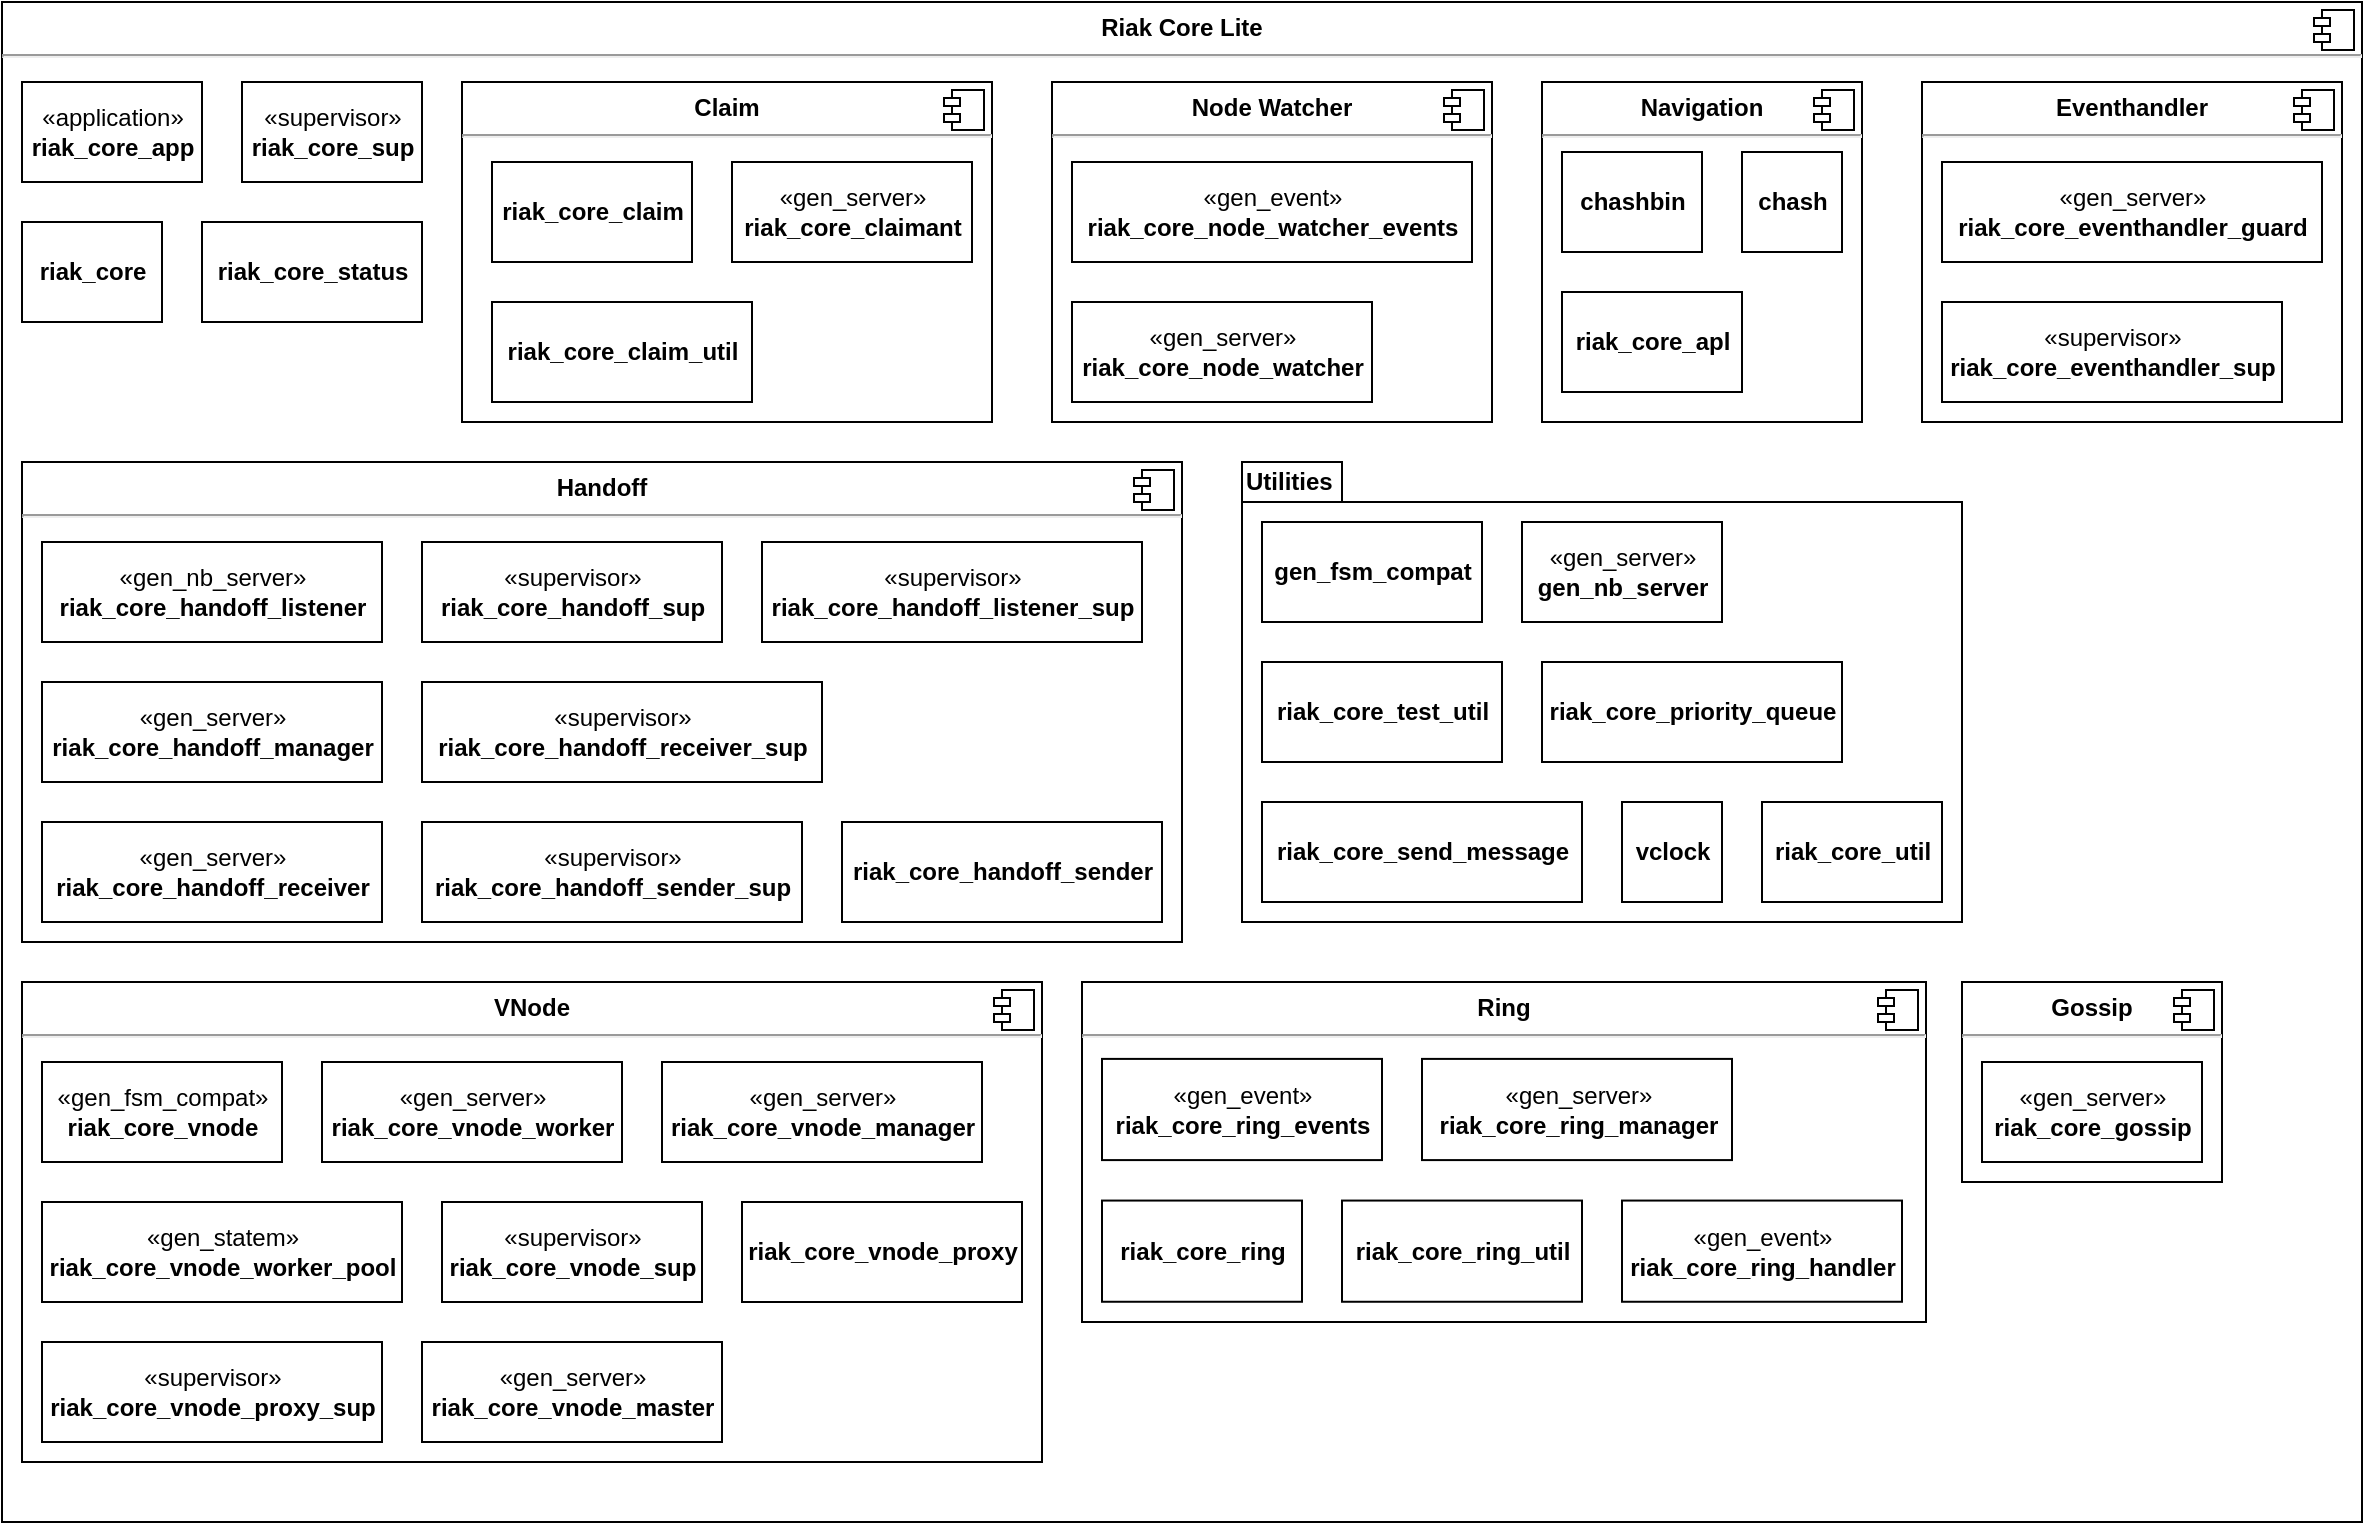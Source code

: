 <mxfile version="13.7.9" type="device" pages="10"><diagram id="2w3wyliLrQx92bb3xxeB" name="Components"><mxGraphModel dx="1086" dy="966" grid="1" gridSize="10" guides="1" tooltips="1" connect="1" arrows="1" fold="1" page="1" pageScale="1" pageWidth="827" pageHeight="1169" math="0" shadow="0"><root><mxCell id="0"/><mxCell id="1" parent="0"/><mxCell id="xYmURLKrlpu0qZQtQUhr-1" value="&lt;p style=&quot;margin: 0px ; margin-top: 6px ; text-align: center&quot;&gt;&lt;b&gt;Riak Core Lite&lt;/b&gt;&lt;/p&gt;&lt;hr&gt;&lt;p style=&quot;margin: 0px ; margin-left: 8px&quot;&gt;&lt;br&gt;&lt;/p&gt;" style="align=left;overflow=fill;html=1;dropTarget=0;" parent="1" vertex="1"><mxGeometry width="1180" height="760" as="geometry"/></mxCell><mxCell id="xYmURLKrlpu0qZQtQUhr-2" value="" style="shape=component;jettyWidth=8;jettyHeight=4;" parent="xYmURLKrlpu0qZQtQUhr-1" vertex="1"><mxGeometry x="1" width="20" height="20" relative="1" as="geometry"><mxPoint x="-24" y="4" as="offset"/></mxGeometry></mxCell><mxCell id="12zHPGHVuIK25X98aE-K-27" value="" style="group" parent="1" vertex="1" connectable="0"><mxGeometry x="10" y="230" width="580" height="240" as="geometry"/></mxCell><mxCell id="12zHPGHVuIK25X98aE-K-17" value="&lt;p style=&quot;margin: 0px ; margin-top: 6px ; text-align: center&quot;&gt;&lt;b&gt;Handoff&lt;/b&gt;&lt;/p&gt;&lt;hr&gt;&lt;p style=&quot;margin: 0px ; margin-left: 8px&quot;&gt;&lt;br&gt;&lt;/p&gt;" style="align=left;overflow=fill;html=1;dropTarget=0;" parent="12zHPGHVuIK25X98aE-K-27" vertex="1"><mxGeometry width="580" height="240" as="geometry"/></mxCell><mxCell id="12zHPGHVuIK25X98aE-K-18" value="" style="shape=component;jettyWidth=8;jettyHeight=4;" parent="12zHPGHVuIK25X98aE-K-17" vertex="1"><mxGeometry x="1" width="20" height="20" relative="1" as="geometry"><mxPoint x="-24" y="4" as="offset"/></mxGeometry></mxCell><mxCell id="12zHPGHVuIK25X98aE-K-19" value="«supervisor»&lt;br&gt;&lt;b&gt;riak_core_handoff_listener_sup&lt;/b&gt;" style="html=1;" parent="12zHPGHVuIK25X98aE-K-27" vertex="1"><mxGeometry x="370" y="40" width="190" height="50" as="geometry"/></mxCell><mxCell id="12zHPGHVuIK25X98aE-K-20" value="«gen_nb_server»&lt;br&gt;&lt;b&gt;riak_core_handoff_listener&lt;/b&gt;" style="html=1;" parent="12zHPGHVuIK25X98aE-K-27" vertex="1"><mxGeometry x="10" y="40" width="170" height="50" as="geometry"/></mxCell><mxCell id="12zHPGHVuIK25X98aE-K-21" value="«gen_server»&lt;br&gt;&lt;b&gt;riak_core_handoff_manager&lt;/b&gt;" style="html=1;" parent="12zHPGHVuIK25X98aE-K-27" vertex="1"><mxGeometry x="10" y="110" width="170" height="50" as="geometry"/></mxCell><mxCell id="12zHPGHVuIK25X98aE-K-22" value="«supervisor»&lt;br&gt;&lt;b&gt;riak_core_handoff_receiver_sup&lt;/b&gt;" style="html=1;" parent="12zHPGHVuIK25X98aE-K-27" vertex="1"><mxGeometry x="200" y="110" width="200" height="50" as="geometry"/></mxCell><mxCell id="12zHPGHVuIK25X98aE-K-23" value="«gen_server»&lt;br&gt;&lt;b&gt;riak_core_handoff_receiver&lt;/b&gt;" style="html=1;" parent="12zHPGHVuIK25X98aE-K-27" vertex="1"><mxGeometry x="10" y="180" width="170" height="50" as="geometry"/></mxCell><mxCell id="12zHPGHVuIK25X98aE-K-24" value="«supervisor»&lt;br&gt;&lt;b&gt;riak_core_handoff_sender_sup&lt;/b&gt;" style="html=1;" parent="12zHPGHVuIK25X98aE-K-27" vertex="1"><mxGeometry x="200" y="180" width="190" height="50" as="geometry"/></mxCell><mxCell id="12zHPGHVuIK25X98aE-K-25" value="&lt;b&gt;riak_core_handoff_sender&lt;/b&gt;" style="html=1;" parent="12zHPGHVuIK25X98aE-K-27" vertex="1"><mxGeometry x="410" y="180" width="160" height="50" as="geometry"/></mxCell><mxCell id="12zHPGHVuIK25X98aE-K-26" value="«supervisor»&lt;br&gt;&lt;b&gt;riak_core_handoff_sup&lt;/b&gt;" style="html=1;" parent="12zHPGHVuIK25X98aE-K-27" vertex="1"><mxGeometry x="200" y="40" width="150" height="50" as="geometry"/></mxCell><mxCell id="12zHPGHVuIK25X98aE-K-40" value="" style="group" parent="1" vertex="1" connectable="0"><mxGeometry x="540" y="490" width="422" height="170" as="geometry"/></mxCell><mxCell id="12zHPGHVuIK25X98aE-K-38" value="&lt;p style=&quot;margin: 0px ; margin-top: 6px ; text-align: center&quot;&gt;&lt;b&gt;Ring&lt;/b&gt;&lt;/p&gt;&lt;hr&gt;&lt;p style=&quot;margin: 0px ; margin-left: 8px&quot;&gt;&lt;br&gt;&lt;/p&gt;" style="align=left;overflow=fill;html=1;dropTarget=0;" parent="12zHPGHVuIK25X98aE-K-40" vertex="1"><mxGeometry width="422" height="170" as="geometry"/></mxCell><mxCell id="12zHPGHVuIK25X98aE-K-39" value="" style="shape=component;jettyWidth=8;jettyHeight=4;" parent="12zHPGHVuIK25X98aE-K-38" vertex="1"><mxGeometry x="1" width="20" height="20" relative="1" as="geometry"><mxPoint x="-24" y="4" as="offset"/></mxGeometry></mxCell><mxCell id="12zHPGHVuIK25X98aE-K-10" value="&lt;b&gt;riak_core_ring_util&lt;/b&gt;" style="html=1;" parent="12zHPGHVuIK25X98aE-K-40" vertex="1"><mxGeometry x="130" y="109.286" width="120" height="50.595" as="geometry"/></mxCell><mxCell id="12zHPGHVuIK25X98aE-K-7" value="«gen_event»&lt;br&gt;&lt;b&gt;riak_core_ring_events&lt;/b&gt;" style="html=1;" parent="12zHPGHVuIK25X98aE-K-40" vertex="1"><mxGeometry x="10" y="38.452" width="140" height="50.595" as="geometry"/></mxCell><mxCell id="12zHPGHVuIK25X98aE-K-8" value="«gen_event»&lt;br&gt;&lt;b&gt;riak_core_ring_handler&lt;/b&gt;" style="html=1;" parent="12zHPGHVuIK25X98aE-K-40" vertex="1"><mxGeometry x="270" y="109.286" width="140" height="50.595" as="geometry"/></mxCell><mxCell id="12zHPGHVuIK25X98aE-K-9" value="«gen_server»&lt;br&gt;&lt;div&gt;&lt;b&gt;riak_core_ring_manager&lt;/b&gt;&lt;br&gt;&lt;/div&gt;" style="html=1;" parent="12zHPGHVuIK25X98aE-K-40" vertex="1"><mxGeometry x="170" y="38.452" width="155" height="50.595" as="geometry"/></mxCell><mxCell id="12zHPGHVuIK25X98aE-K-13" value="&lt;b&gt;riak_core_ring&lt;/b&gt;" style="html=1;" parent="12zHPGHVuIK25X98aE-K-40" vertex="1"><mxGeometry x="10" y="109.286" width="100" height="50.595" as="geometry"/></mxCell><mxCell id="BK1kqw78oli8m_nrzJ5z-3" value="&lt;b&gt;riak_core&lt;/b&gt;" style="html=1;" parent="1" vertex="1"><mxGeometry x="10" y="110" width="70" height="50" as="geometry"/></mxCell><mxCell id="BK1kqw78oli8m_nrzJ5z-7" value="&lt;b&gt;riak_core_status&lt;/b&gt;" style="html=1;" parent="1" vertex="1"><mxGeometry x="100" y="110" width="110" height="50" as="geometry"/></mxCell><mxCell id="BK1kqw78oli8m_nrzJ5z-23" value="«application»&lt;br&gt;&lt;b&gt;riak_core_app&lt;/b&gt;" style="html=1;" parent="1" vertex="1"><mxGeometry x="10" y="40" width="90" height="50" as="geometry"/></mxCell><mxCell id="BK1kqw78oli8m_nrzJ5z-28" value="«supervisor»&lt;br&gt;&lt;b&gt;riak_core_sup&lt;/b&gt;" style="html=1;" parent="1" vertex="1"><mxGeometry x="120" y="40" width="90" height="50" as="geometry"/></mxCell><mxCell id="BK1kqw78oli8m_nrzJ5z-37" value="" style="group" parent="1" vertex="1" connectable="0"><mxGeometry x="960" y="40" width="210" height="170" as="geometry"/></mxCell><mxCell id="BK1kqw78oli8m_nrzJ5z-35" value="&lt;p style=&quot;margin: 0px ; margin-top: 6px ; text-align: center&quot;&gt;&lt;b&gt;Eventhandler&lt;/b&gt;&lt;/p&gt;&lt;hr&gt;&lt;p style=&quot;margin: 0px ; margin-left: 8px&quot;&gt;&lt;br&gt;&lt;/p&gt;" style="align=left;overflow=fill;html=1;dropTarget=0;" parent="BK1kqw78oli8m_nrzJ5z-37" vertex="1"><mxGeometry width="210" height="170" as="geometry"/></mxCell><mxCell id="BK1kqw78oli8m_nrzJ5z-36" value="" style="shape=component;jettyWidth=8;jettyHeight=4;" parent="BK1kqw78oli8m_nrzJ5z-35" vertex="1"><mxGeometry x="1" width="20" height="20" relative="1" as="geometry"><mxPoint x="-24" y="4" as="offset"/></mxGeometry></mxCell><mxCell id="BK1kqw78oli8m_nrzJ5z-14" value="«supervisor»&lt;br&gt;&lt;b&gt;riak_core_eventhandler_sup&lt;/b&gt;" style="html=1;" parent="BK1kqw78oli8m_nrzJ5z-37" vertex="1"><mxGeometry x="10" y="110" width="170" height="50" as="geometry"/></mxCell><mxCell id="BK1kqw78oli8m_nrzJ5z-15" value="«gen_server»&lt;br&gt;&lt;b&gt;riak_core_eventhandler_guard&lt;/b&gt;" style="html=1;" parent="BK1kqw78oli8m_nrzJ5z-37" vertex="1"><mxGeometry x="10" y="40" width="190" height="50" as="geometry"/></mxCell><mxCell id="BK1kqw78oli8m_nrzJ5z-40" value="" style="group" parent="1" vertex="1" connectable="0"><mxGeometry x="230" y="40" width="265" height="170" as="geometry"/></mxCell><mxCell id="BK1kqw78oli8m_nrzJ5z-38" value="&lt;p style=&quot;margin: 0px ; margin-top: 6px ; text-align: center&quot;&gt;&lt;b&gt;Claim&lt;/b&gt;&lt;/p&gt;&lt;hr&gt;&lt;p style=&quot;margin: 0px ; margin-left: 8px&quot;&gt;&lt;br&gt;&lt;/p&gt;" style="align=left;overflow=fill;html=1;dropTarget=0;" parent="BK1kqw78oli8m_nrzJ5z-40" vertex="1"><mxGeometry width="265" height="170" as="geometry"/></mxCell><mxCell id="BK1kqw78oli8m_nrzJ5z-39" value="" style="shape=component;jettyWidth=8;jettyHeight=4;" parent="BK1kqw78oli8m_nrzJ5z-38" vertex="1"><mxGeometry x="1" width="20" height="20" relative="1" as="geometry"><mxPoint x="-24" y="4" as="offset"/></mxGeometry></mxCell><mxCell id="BK1kqw78oli8m_nrzJ5z-16" value="«gen_server»&lt;br&gt;&lt;b&gt;riak_core_claimant&lt;/b&gt;" style="html=1;" parent="BK1kqw78oli8m_nrzJ5z-40" vertex="1"><mxGeometry x="135" y="40" width="120" height="50" as="geometry"/></mxCell><mxCell id="BK1kqw78oli8m_nrzJ5z-17" value="&lt;b&gt;riak_core_claim_util&lt;/b&gt;" style="html=1;" parent="BK1kqw78oli8m_nrzJ5z-40" vertex="1"><mxGeometry x="15" y="110" width="130" height="50" as="geometry"/></mxCell><mxCell id="BK1kqw78oli8m_nrzJ5z-18" value="&lt;b&gt;riak_core_claim&lt;/b&gt;" style="html=1;" parent="BK1kqw78oli8m_nrzJ5z-40" vertex="1"><mxGeometry x="15" y="40" width="100" height="50" as="geometry"/></mxCell><mxCell id="BK1kqw78oli8m_nrzJ5z-47" value="" style="group" parent="1" vertex="1" connectable="0"><mxGeometry x="980" y="490" width="130" height="100" as="geometry"/></mxCell><mxCell id="BK1kqw78oli8m_nrzJ5z-45" value="&lt;p style=&quot;margin: 0px ; margin-top: 6px ; text-align: center&quot;&gt;&lt;b&gt;Gossip&lt;/b&gt;&lt;/p&gt;&lt;hr&gt;&lt;p style=&quot;margin: 0px ; margin-left: 8px&quot;&gt;&lt;br&gt;&lt;/p&gt;" style="align=left;overflow=fill;html=1;dropTarget=0;" parent="BK1kqw78oli8m_nrzJ5z-47" vertex="1"><mxGeometry width="130" height="100" as="geometry"/></mxCell><mxCell id="BK1kqw78oli8m_nrzJ5z-46" value="" style="shape=component;jettyWidth=8;jettyHeight=4;" parent="BK1kqw78oli8m_nrzJ5z-45" vertex="1"><mxGeometry x="1" width="20" height="20" relative="1" as="geometry"><mxPoint x="-24" y="4" as="offset"/></mxGeometry></mxCell><mxCell id="BK1kqw78oli8m_nrzJ5z-13" value="«gen_server»&lt;br&gt;&lt;b&gt;riak_core_gossip&lt;/b&gt;" style="html=1;" parent="BK1kqw78oli8m_nrzJ5z-47" vertex="1"><mxGeometry x="10" y="40" width="110" height="50" as="geometry"/></mxCell><mxCell id="BK1kqw78oli8m_nrzJ5z-48" value="" style="group" parent="1" vertex="1" connectable="0"><mxGeometry x="525" y="40" width="220" height="170" as="geometry"/></mxCell><mxCell id="BK1kqw78oli8m_nrzJ5z-41" value="&lt;p style=&quot;margin: 0px ; margin-top: 6px ; text-align: center&quot;&gt;&lt;b&gt;Node Watcher&lt;/b&gt;&lt;/p&gt;&lt;hr&gt;&lt;p style=&quot;margin: 0px ; margin-left: 8px&quot;&gt;&lt;br&gt;&lt;/p&gt;" style="align=left;overflow=fill;html=1;dropTarget=0;" parent="BK1kqw78oli8m_nrzJ5z-48" vertex="1"><mxGeometry width="220" height="170" as="geometry"/></mxCell><mxCell id="BK1kqw78oli8m_nrzJ5z-42" value="" style="shape=component;jettyWidth=8;jettyHeight=4;" parent="BK1kqw78oli8m_nrzJ5z-41" vertex="1"><mxGeometry x="1" width="20" height="20" relative="1" as="geometry"><mxPoint x="-24" y="4" as="offset"/></mxGeometry></mxCell><mxCell id="BK1kqw78oli8m_nrzJ5z-11" value="«gen_server»&lt;br&gt;&lt;b&gt;riak_core_node_watcher&lt;/b&gt;" style="html=1;" parent="BK1kqw78oli8m_nrzJ5z-48" vertex="1"><mxGeometry x="10" y="110" width="150" height="50" as="geometry"/></mxCell><mxCell id="BK1kqw78oli8m_nrzJ5z-12" value="«gen_event»&lt;br&gt;&lt;b&gt;riak_core_node_watcher_events&lt;/b&gt;" style="html=1;" parent="BK1kqw78oli8m_nrzJ5z-48" vertex="1"><mxGeometry x="10" y="40" width="200" height="50" as="geometry"/></mxCell><mxCell id="xYmURLKrlpu0qZQtQUhr-3" value="" style="group" parent="1" vertex="1" connectable="0"><mxGeometry x="770" y="40" width="160" height="170" as="geometry"/></mxCell><mxCell id="BK1kqw78oli8m_nrzJ5z-32" value="&lt;p style=&quot;margin: 0px ; margin-top: 6px ; text-align: center&quot;&gt;&lt;b&gt;Navigation&lt;/b&gt;&lt;/p&gt;&lt;hr&gt;&lt;p style=&quot;margin: 0px ; margin-left: 8px&quot;&gt;&lt;br&gt;&lt;/p&gt;" style="align=left;overflow=fill;html=1;dropTarget=0;" parent="xYmURLKrlpu0qZQtQUhr-3" vertex="1"><mxGeometry width="160" height="170" as="geometry"/></mxCell><mxCell id="BK1kqw78oli8m_nrzJ5z-33" value="" style="shape=component;jettyWidth=8;jettyHeight=4;" parent="BK1kqw78oli8m_nrzJ5z-32" vertex="1"><mxGeometry x="1" width="20" height="20" relative="1" as="geometry"><mxPoint x="-24" y="4" as="offset"/></mxGeometry></mxCell><mxCell id="BK1kqw78oli8m_nrzJ5z-1" value="&lt;b&gt;chash&lt;/b&gt;" style="html=1;" parent="xYmURLKrlpu0qZQtQUhr-3" vertex="1"><mxGeometry x="100" y="35" width="50" height="50" as="geometry"/></mxCell><mxCell id="BK1kqw78oli8m_nrzJ5z-24" value="&lt;b&gt;riak_core_apl&lt;/b&gt;" style="html=1;" parent="xYmURLKrlpu0qZQtQUhr-3" vertex="1"><mxGeometry x="10" y="105" width="90" height="50" as="geometry"/></mxCell><mxCell id="BK1kqw78oli8m_nrzJ5z-27" value="&lt;b&gt;chashbin&lt;/b&gt;" style="html=1;" parent="xYmURLKrlpu0qZQtQUhr-3" vertex="1"><mxGeometry x="10" y="35" width="70" height="50" as="geometry"/></mxCell><mxCell id="xYmURLKrlpu0qZQtQUhr-4" value="" style="group" parent="1" vertex="1" connectable="0"><mxGeometry x="10" y="490" width="510" height="240" as="geometry"/></mxCell><mxCell id="12zHPGHVuIK25X98aE-K-28" value="&lt;p style=&quot;margin: 0px ; margin-top: 6px ; text-align: center&quot;&gt;&lt;b&gt;VNode&lt;/b&gt;&lt;/p&gt;&lt;hr&gt;" style="align=left;overflow=fill;html=1;dropTarget=0;" parent="xYmURLKrlpu0qZQtQUhr-4" vertex="1"><mxGeometry width="510" height="240" as="geometry"/></mxCell><mxCell id="12zHPGHVuIK25X98aE-K-29" value="" style="shape=component;jettyWidth=8;jettyHeight=4;" parent="12zHPGHVuIK25X98aE-K-28" vertex="1"><mxGeometry x="1" width="20" height="20" relative="1" as="geometry"><mxPoint x="-24" y="4" as="offset"/></mxGeometry></mxCell><mxCell id="12zHPGHVuIK25X98aE-K-30" value="«gen_server»&lt;br&gt;&lt;b&gt;riak_core_vnode_manager&lt;/b&gt;" style="html=1;" parent="xYmURLKrlpu0qZQtQUhr-4" vertex="1"><mxGeometry x="320" y="40" width="160" height="50" as="geometry"/></mxCell><mxCell id="12zHPGHVuIK25X98aE-K-31" value="«gen_server»&lt;br&gt;&lt;b&gt;riak_core_vnode_master&lt;/b&gt;" style="html=1;" parent="xYmURLKrlpu0qZQtQUhr-4" vertex="1"><mxGeometry x="200" y="180" width="150" height="50" as="geometry"/></mxCell><mxCell id="12zHPGHVuIK25X98aE-K-32" value="«supervisor»&lt;br&gt;&lt;b&gt;riak_core_vnode_proxy_sup&lt;/b&gt;" style="html=1;" parent="xYmURLKrlpu0qZQtQUhr-4" vertex="1"><mxGeometry x="10" y="180" width="170" height="50" as="geometry"/></mxCell><mxCell id="12zHPGHVuIK25X98aE-K-33" value="&lt;b&gt;riak_core_vnode_proxy&lt;/b&gt;" style="html=1;" parent="xYmURLKrlpu0qZQtQUhr-4" vertex="1"><mxGeometry x="360" y="110" width="140" height="50" as="geometry"/></mxCell><mxCell id="12zHPGHVuIK25X98aE-K-34" value="«supervisor»&lt;br&gt;&lt;b&gt;riak_core_vnode_sup&lt;/b&gt;" style="html=1;" parent="xYmURLKrlpu0qZQtQUhr-4" vertex="1"><mxGeometry x="210" y="110" width="130" height="50" as="geometry"/></mxCell><mxCell id="12zHPGHVuIK25X98aE-K-35" value="«gen_statem»&lt;br&gt;&lt;b&gt;riak_core_vnode_worker_pool&lt;/b&gt;" style="html=1;" parent="xYmURLKrlpu0qZQtQUhr-4" vertex="1"><mxGeometry x="10" y="110" width="180" height="50" as="geometry"/></mxCell><mxCell id="12zHPGHVuIK25X98aE-K-36" value="«gen_server»&lt;br&gt;&lt;b&gt;riak_core_vnode_worker&lt;/b&gt;" style="html=1;" parent="xYmURLKrlpu0qZQtQUhr-4" vertex="1"><mxGeometry x="150" y="40" width="150" height="50" as="geometry"/></mxCell><mxCell id="12zHPGHVuIK25X98aE-K-37" value="«gen_fsm_compat»&lt;br&gt;&lt;b&gt;riak_core_vnode&lt;/b&gt;" style="html=1;" parent="xYmURLKrlpu0qZQtQUhr-4" vertex="1"><mxGeometry x="10" y="40" width="120" height="50" as="geometry"/></mxCell><mxCell id="2JTomtqSSN5nYuiOmedL-1" value="" style="group" parent="1" vertex="1" connectable="0"><mxGeometry x="620" y="230" width="360" height="230" as="geometry"/></mxCell><mxCell id="BK1kqw78oli8m_nrzJ5z-43" value="Utilities" style="shape=folder;fontStyle=1;spacingTop=-210;tabWidth=50;tabHeight=20;tabPosition=left;html=1;align=left;" parent="2JTomtqSSN5nYuiOmedL-1" vertex="1"><mxGeometry width="360" height="230" as="geometry"/></mxCell><mxCell id="BK1kqw78oli8m_nrzJ5z-2" value="&lt;b&gt;vclock&lt;/b&gt;" style="html=1;" parent="2JTomtqSSN5nYuiOmedL-1" vertex="1"><mxGeometry x="190" y="170" width="50" height="50" as="geometry"/></mxCell><mxCell id="BK1kqw78oli8m_nrzJ5z-5" value="&lt;b&gt;riak_core_test_util&lt;/b&gt;" style="html=1;" parent="2JTomtqSSN5nYuiOmedL-1" vertex="1"><mxGeometry x="10" y="100" width="120" height="50" as="geometry"/></mxCell><mxCell id="BK1kqw78oli8m_nrzJ5z-8" value="&lt;b&gt;riak_core_send_message&lt;/b&gt;" style="html=1;" parent="2JTomtqSSN5nYuiOmedL-1" vertex="1"><mxGeometry x="10" y="170" width="160" height="50" as="geometry"/></mxCell><mxCell id="BK1kqw78oli8m_nrzJ5z-10" value="&lt;b&gt;riak_core_priority_queue&lt;/b&gt;" style="html=1;" parent="2JTomtqSSN5nYuiOmedL-1" vertex="1"><mxGeometry x="150" y="100" width="150" height="50" as="geometry"/></mxCell><mxCell id="BK1kqw78oli8m_nrzJ5z-25" value="«gen_server»&lt;br&gt;&lt;b&gt;gen_nb_server&lt;/b&gt;" style="html=1;" parent="2JTomtqSSN5nYuiOmedL-1" vertex="1"><mxGeometry x="140" y="30" width="100" height="50" as="geometry"/></mxCell><mxCell id="BK1kqw78oli8m_nrzJ5z-26" value="&lt;b&gt;gen_fsm_compat&lt;/b&gt;" style="html=1;" parent="2JTomtqSSN5nYuiOmedL-1" vertex="1"><mxGeometry x="10" y="30" width="110" height="50" as="geometry"/></mxCell><mxCell id="BK1kqw78oli8m_nrzJ5z-4" value="&lt;b&gt;riak_core_util&lt;/b&gt;" style="html=1;" parent="2JTomtqSSN5nYuiOmedL-1" vertex="1"><mxGeometry x="260" y="170" width="90" height="50" as="geometry"/></mxCell></root></mxGraphModel></diagram><diagram id="n99tHaJ6flmHFSntHOZE" name="Modules"><mxGraphModel dx="1422" dy="982" grid="1" gridSize="10" guides="1" tooltips="1" connect="1" arrows="1" fold="1" page="1" pageScale="1" pageWidth="1169" pageHeight="827" math="0" shadow="0"><root><mxCell id="daTjv0CR7LJPoVoOVBio-0"/><mxCell id="daTjv0CR7LJPoVoOVBio-1" parent="daTjv0CR7LJPoVoOVBio-0"/><mxCell id="JqASVPQz8dZwKsv0n3jB-21" value="&lt;b&gt;riak_core&lt;/b&gt;" style="html=1;" parent="daTjv0CR7LJPoVoOVBio-1" vertex="1"><mxGeometry x="880" y="301.38" width="70" height="50" as="geometry"/></mxCell><mxCell id="JqASVPQz8dZwKsv0n3jB-22" value="&lt;b&gt;riak_core_util&lt;/b&gt;" style="html=1;" parent="daTjv0CR7LJPoVoOVBio-1" vertex="1"><mxGeometry x="680" y="360.0" width="90" height="50" as="geometry"/></mxCell><mxCell id="JqASVPQz8dZwKsv0n3jB-23" value="&lt;b&gt;riak_core_status&lt;/b&gt;" style="html=1;" parent="daTjv0CR7LJPoVoOVBio-1" vertex="1"><mxGeometry x="680" y="178.45" width="110" height="50" as="geometry"/></mxCell><mxCell id="JqASVPQz8dZwKsv0n3jB-24" value="«application»&lt;br&gt;&lt;b&gt;riak_core_app&lt;/b&gt;" style="html=1;" parent="daTjv0CR7LJPoVoOVBio-1" vertex="1"><mxGeometry y="300" width="90" height="50" as="geometry"/></mxCell><mxCell id="JqASVPQz8dZwKsv0n3jB-25" value="«supervisor»&lt;br&gt;&lt;b&gt;riak_core_sup&lt;/b&gt;" style="html=1;" parent="daTjv0CR7LJPoVoOVBio-1" vertex="1"><mxGeometry x="680" y="238.45" width="90" height="50" as="geometry"/></mxCell><mxCell id="JqASVPQz8dZwKsv0n3jB-39" value="«gen_server»&lt;br&gt;&lt;b&gt;riak_core_claimant&lt;/b&gt;" style="html=1;" parent="daTjv0CR7LJPoVoOVBio-1" vertex="1"><mxGeometry x="200" y="62.38" width="120" height="50" as="geometry"/></mxCell><mxCell id="JqASVPQz8dZwKsv0n3jB-40" value="&lt;b&gt;riak_core_claim_util&lt;/b&gt;" style="html=1;" parent="daTjv0CR7LJPoVoOVBio-1" vertex="1"><mxGeometry y="540" width="130" height="50" as="geometry"/></mxCell><mxCell id="JqASVPQz8dZwKsv0n3jB-41" value="&lt;b&gt;riak_core_claim&lt;/b&gt;" style="html=1;" parent="daTjv0CR7LJPoVoOVBio-1" vertex="1"><mxGeometry x="200" y="2.38" width="100" height="50" as="geometry"/></mxCell><mxCell id="JqASVPQz8dZwKsv0n3jB-59" value="«gen_server»&lt;br&gt;&lt;b&gt;riak_core_node_watcher&lt;/b&gt;" style="html=1;" parent="daTjv0CR7LJPoVoOVBio-1" vertex="1"><mxGeometry x="440" y="242.38" width="150" height="50" as="geometry"/></mxCell><mxCell id="JqASVPQz8dZwKsv0n3jB-60" value="«gen_event»&lt;br&gt;&lt;b&gt;riak_core_node_watcher_events&lt;/b&gt;" style="html=1;" parent="daTjv0CR7LJPoVoOVBio-1" vertex="1"><mxGeometry x="440" y="182.38" width="200" height="50" as="geometry"/></mxCell><mxCell id="JqASVPQz8dZwKsv0n3jB-64" value="&lt;b&gt;chash&lt;/b&gt;" style="html=1;" parent="daTjv0CR7LJPoVoOVBio-1" vertex="1"><mxGeometry width="50" height="50" as="geometry"/></mxCell><mxCell id="JqASVPQz8dZwKsv0n3jB-65" value="&lt;b&gt;riak_core_apl&lt;/b&gt;" style="html=1;" parent="daTjv0CR7LJPoVoOVBio-1" vertex="1"><mxGeometry y="240" width="90" height="50" as="geometry"/></mxCell><mxCell id="JqASVPQz8dZwKsv0n3jB-66" value="&lt;b&gt;chashbin&lt;/b&gt;" style="html=1;" parent="daTjv0CR7LJPoVoOVBio-1" vertex="1"><mxGeometry y="60" width="70" height="50" as="geometry"/></mxCell><mxCell id="JqASVPQz8dZwKsv0n3jB-34" value="«supervisor»&lt;br&gt;&lt;b&gt;riak_core_eventhandler_sup&lt;/b&gt;" style="html=1;" parent="daTjv0CR7LJPoVoOVBio-1" vertex="1"><mxGeometry x="200" y="182.38" width="170" height="50" as="geometry"/></mxCell><mxCell id="JqASVPQz8dZwKsv0n3jB-35" value="«gen_server»&lt;br&gt;&lt;b&gt;riak_core_eventhandler_guard&lt;/b&gt;" style="html=1;" parent="daTjv0CR7LJPoVoOVBio-1" vertex="1"><mxGeometry x="200" y="122.38" width="190" height="50" as="geometry"/></mxCell><mxCell id="JqASVPQz8dZwKsv0n3jB-5" value="«supervisor»&lt;br&gt;&lt;b&gt;riak_core_handoff_listener_sup&lt;/b&gt;" style="html=1;" parent="daTjv0CR7LJPoVoOVBio-1" vertex="1"><mxGeometry x="200" y="302.38" width="190" height="50" as="geometry"/></mxCell><mxCell id="JqASVPQz8dZwKsv0n3jB-6" value="«gen_nb_server»&lt;br&gt;&lt;b&gt;riak_core_handoff_listener&lt;/b&gt;" style="html=1;" parent="daTjv0CR7LJPoVoOVBio-1" vertex="1"><mxGeometry x="200" y="360" width="170" height="50" as="geometry"/></mxCell><mxCell id="JqASVPQz8dZwKsv0n3jB-7" value="«gen_server»&lt;br&gt;&lt;b&gt;riak_core_handoff_manager&lt;/b&gt;" style="html=1;" parent="daTjv0CR7LJPoVoOVBio-1" vertex="1"><mxGeometry x="200" y="420" width="170" height="50" as="geometry"/></mxCell><mxCell id="JqASVPQz8dZwKsv0n3jB-8" value="«supervisor»&lt;br&gt;&lt;b&gt;riak_core_handoff_receiver_sup&lt;/b&gt;" style="html=1;" parent="daTjv0CR7LJPoVoOVBio-1" vertex="1"><mxGeometry x="200" y="480" width="200" height="50" as="geometry"/></mxCell><mxCell id="JqASVPQz8dZwKsv0n3jB-9" value="«gen_server»&lt;br&gt;&lt;b&gt;riak_core_handoff_receiver&lt;/b&gt;" style="html=1;" parent="daTjv0CR7LJPoVoOVBio-1" vertex="1"><mxGeometry x="200" y="540" width="170" height="50" as="geometry"/></mxCell><mxCell id="JqASVPQz8dZwKsv0n3jB-10" value="«supervisor»&lt;br&gt;&lt;b&gt;riak_core_handoff_sender_sup&lt;/b&gt;" style="html=1;" parent="daTjv0CR7LJPoVoOVBio-1" vertex="1"><mxGeometry x="440" y="2.38" width="190" height="50" as="geometry"/></mxCell><mxCell id="JqASVPQz8dZwKsv0n3jB-11" value="&lt;b&gt;riak_core_handoff_sender&lt;/b&gt;" style="html=1;" parent="daTjv0CR7LJPoVoOVBio-1" vertex="1"><mxGeometry x="440" y="62.38" width="160" height="50" as="geometry"/></mxCell><mxCell id="JqASVPQz8dZwKsv0n3jB-12" value="«supervisor»&lt;br&gt;&lt;b&gt;riak_core_handoff_sup&lt;/b&gt;" style="html=1;" parent="daTjv0CR7LJPoVoOVBio-1" vertex="1"><mxGeometry x="440" y="122.38" width="150" height="50" as="geometry"/></mxCell><mxCell id="JqASVPQz8dZwKsv0n3jB-70" value="«gen_server»&lt;br&gt;&lt;b&gt;riak_core_vnode_manager&lt;/b&gt;" style="html=1;" parent="daTjv0CR7LJPoVoOVBio-1" vertex="1"><mxGeometry x="680" y="420.0" width="160" height="50" as="geometry"/></mxCell><mxCell id="JqASVPQz8dZwKsv0n3jB-71" value="«gen_server»&lt;br&gt;&lt;b&gt;riak_core_vnode_master&lt;/b&gt;" style="html=1;" parent="daTjv0CR7LJPoVoOVBio-1" vertex="1"><mxGeometry x="680" y="480.0" width="150" height="50" as="geometry"/></mxCell><mxCell id="JqASVPQz8dZwKsv0n3jB-72" value="«supervisor»&lt;br&gt;&lt;b&gt;riak_core_vnode_proxy_sup&lt;/b&gt;" style="html=1;" parent="daTjv0CR7LJPoVoOVBio-1" vertex="1"><mxGeometry x="680" y="540.0" width="170" height="50" as="geometry"/></mxCell><mxCell id="JqASVPQz8dZwKsv0n3jB-73" value="&lt;b&gt;riak_core_vnode_proxy&lt;/b&gt;" style="html=1;" parent="daTjv0CR7LJPoVoOVBio-1" vertex="1"><mxGeometry x="880" y="1.38" width="140" height="50" as="geometry"/></mxCell><mxCell id="JqASVPQz8dZwKsv0n3jB-74" value="«supervisor»&lt;br&gt;&lt;b&gt;riak_core_vnode_sup&lt;/b&gt;" style="html=1;" parent="daTjv0CR7LJPoVoOVBio-1" vertex="1"><mxGeometry x="880" y="61.38" width="130" height="50" as="geometry"/></mxCell><mxCell id="JqASVPQz8dZwKsv0n3jB-75" value="«gen_statem»&lt;br&gt;&lt;b&gt;riak_core_vnode_worker_pool&lt;/b&gt;" style="html=1;" parent="daTjv0CR7LJPoVoOVBio-1" vertex="1"><mxGeometry x="880" y="121.38" width="180" height="50" as="geometry"/></mxCell><mxCell id="JqASVPQz8dZwKsv0n3jB-76" value="«gen_server»&lt;br&gt;&lt;b&gt;riak_core_vnode_worker&lt;/b&gt;" style="html=1;" parent="daTjv0CR7LJPoVoOVBio-1" vertex="1"><mxGeometry x="880" y="181.38" width="150" height="50" as="geometry"/></mxCell><mxCell id="JqASVPQz8dZwKsv0n3jB-77" value="«gen_fsm_compat»&lt;br&gt;&lt;b&gt;riak_core_vnode&lt;/b&gt;" style="html=1;" parent="daTjv0CR7LJPoVoOVBio-1" vertex="1"><mxGeometry x="880" y="241.38" width="120" height="50" as="geometry"/></mxCell><mxCell id="JqASVPQz8dZwKsv0n3jB-44" value="&lt;b&gt;vclock&lt;/b&gt;" style="html=1;" parent="daTjv0CR7LJPoVoOVBio-1" vertex="1"><mxGeometry x="880" y="361.38" width="50" height="50" as="geometry"/></mxCell><mxCell id="JqASVPQz8dZwKsv0n3jB-45" value="&lt;b&gt;riak_core_test_util&lt;/b&gt;" style="html=1;" parent="daTjv0CR7LJPoVoOVBio-1" vertex="1"><mxGeometry x="680" y="298.45" width="120" height="50" as="geometry"/></mxCell><mxCell id="JqASVPQz8dZwKsv0n3jB-46" value="&lt;b&gt;riak_core_send_message&lt;/b&gt;" style="html=1;" parent="daTjv0CR7LJPoVoOVBio-1" vertex="1"><mxGeometry x="680" y="118.45" width="160" height="50" as="geometry"/></mxCell><mxCell id="JqASVPQz8dZwKsv0n3jB-47" value="&lt;b&gt;riak_core_rand&lt;/b&gt;" style="html=1;" parent="daTjv0CR7LJPoVoOVBio-1" vertex="1"><mxGeometry x="440" y="360" width="105" height="50" as="geometry"/></mxCell><mxCell id="JqASVPQz8dZwKsv0n3jB-48" value="&lt;b&gt;riak_core_priority_queue&lt;/b&gt;" style="html=1;" parent="daTjv0CR7LJPoVoOVBio-1" vertex="1"><mxGeometry x="440" y="302.38" width="150" height="50" as="geometry"/></mxCell><mxCell id="JqASVPQz8dZwKsv0n3jB-49" value="&lt;b&gt;riak_core_base64url&lt;/b&gt;" style="html=1;" parent="daTjv0CR7LJPoVoOVBio-1" vertex="1"><mxGeometry y="360" width="130" height="50" as="geometry"/></mxCell><mxCell id="JqASVPQz8dZwKsv0n3jB-50" value="«gen_server»&lt;br&gt;&lt;b&gt;gen_nb_server&lt;/b&gt;" style="html=1;" parent="daTjv0CR7LJPoVoOVBio-1" vertex="1"><mxGeometry y="180" width="100" height="50" as="geometry"/></mxCell><mxCell id="JqASVPQz8dZwKsv0n3jB-51" value="&lt;b&gt;gen_fsm_compat&lt;/b&gt;" style="html=1;" parent="daTjv0CR7LJPoVoOVBio-1" vertex="1"><mxGeometry y="120" width="110" height="50" as="geometry"/></mxCell><mxCell id="JqASVPQz8dZwKsv0n3jB-16" value="&lt;b&gt;riak_core_ring_util&lt;/b&gt;" style="html=1;" parent="daTjv0CR7LJPoVoOVBio-1" vertex="1"><mxGeometry x="680" y="-0.004" width="120" height="50.595" as="geometry"/></mxCell><mxCell id="JqASVPQz8dZwKsv0n3jB-17" value="«gen_event»&lt;br&gt;&lt;b&gt;riak_core_ring_events&lt;/b&gt;" style="html=1;" parent="daTjv0CR7LJPoVoOVBio-1" vertex="1"><mxGeometry x="440" y="420.002" width="140" height="50.595" as="geometry"/></mxCell><mxCell id="JqASVPQz8dZwKsv0n3jB-18" value="«gen_event»&lt;br&gt;&lt;b&gt;riak_core_ring_handler&lt;/b&gt;" style="html=1;" parent="daTjv0CR7LJPoVoOVBio-1" vertex="1"><mxGeometry x="440" y="481.546" width="140" height="50.595" as="geometry"/></mxCell><mxCell id="JqASVPQz8dZwKsv0n3jB-19" value="«gen_server»&lt;br&gt;&lt;div&gt;&lt;b&gt;riak_core_ring_manager&lt;/b&gt;&lt;br&gt;&lt;/div&gt;" style="html=1;" parent="daTjv0CR7LJPoVoOVBio-1" vertex="1"><mxGeometry x="440" y="541.432" width="155" height="50.595" as="geometry"/></mxCell><mxCell id="JqASVPQz8dZwKsv0n3jB-20" value="&lt;b&gt;riak_core_ring&lt;/b&gt;" style="html=1;" parent="daTjv0CR7LJPoVoOVBio-1" vertex="1"><mxGeometry x="680" y="59.996" width="100" height="50.595" as="geometry"/></mxCell><mxCell id="JqASVPQz8dZwKsv0n3jB-29" value="&lt;b&gt;riak_core_bucket&lt;/b&gt;" style="html=1;" parent="daTjv0CR7LJPoVoOVBio-1" vertex="1"><mxGeometry y="480" width="110" height="50" as="geometry"/></mxCell><mxCell id="JqASVPQz8dZwKsv0n3jB-30" value="&lt;b&gt;riak_core_bucket_props&lt;/b&gt;" style="html=1;" parent="daTjv0CR7LJPoVoOVBio-1" vertex="1"><mxGeometry y="420" width="150" height="50" as="geometry"/></mxCell><mxCell id="JqASVPQz8dZwKsv0n3jB-55" value="«gen_server»&lt;br&gt;&lt;b&gt;riak_core_gossip&lt;/b&gt;" style="html=1;" parent="daTjv0CR7LJPoVoOVBio-1" vertex="1"><mxGeometry x="200" y="242.38" width="110" height="50" as="geometry"/></mxCell></root></mxGraphModel></diagram><diagram id="jp2dQRvvtPjZ8gTurm9e" name="Start Cluster"><mxGraphModel dx="1422" dy="3320" grid="1" gridSize="10" guides="1" tooltips="1" connect="1" arrows="1" fold="1" page="1" pageScale="1" pageWidth="827" pageHeight="1169" math="0" shadow="0"><root><mxCell id="uQULgPGRT6OzPccrmKBE-0"/><mxCell id="uQULgPGRT6OzPccrmKBE-1" parent="uQULgPGRT6OzPccrmKBE-0"/><mxCell id="P1rHodO3SeOpQVKCM_Om-21" value="Initialize VNode Manager&lt;span style=&quot;color: rgba(0 , 0 , 0 , 0) ; font-family: monospace ; font-size: 0px&quot;&gt;%3CmxGraphModel%3E%3Croot%3E%3CmxCell%20id%3D%220%22%2F%3E%3CmxCell%20id%3D%221%22%20parent%3D%220%22%2F%3E%3CmxCell%20id%3D%222%22%20value%3D%22Initialize%20Handoff%20Components%22%20style%3D%22shape%3DumlFrame%3BwhiteSpace%3Dwrap%3Bhtml%3D1%3Bwidth%3D190%3Bheight%3D26%3B%22%20vertex%3D%221%22%20parent%3D%221%22%3E%3CmxGeometry%20x%3D%2260%22%20y%3D%221654%22%20width%3D%22300%22%20height%3D%22200%22%20as%3D%22geometry%22%2F%3E%3C%2FmxCell%3E%3C%2Froot%3E%3C%2FmxGraphModel%3E&lt;/span&gt;" style="shape=umlFrame;whiteSpace=wrap;html=1;width=190;height=26;" parent="uQULgPGRT6OzPccrmKBE-1" vertex="1"><mxGeometry x="990" y="-593.59" width="620" height="378.4" as="geometry"/></mxCell><mxCell id="_8vgfeefe1CSM2zMBY3--114" value="Start System Processes" style="shape=umlFrame;whiteSpace=wrap;html=1;width=160;height=30;" parent="uQULgPGRT6OzPccrmKBE-1" vertex="1"><mxGeometry x="30" y="-910" width="900" height="930" as="geometry"/></mxCell><mxCell id="_8vgfeefe1CSM2zMBY3--0" value="«gen_server»&lt;br&gt;&lt;b&gt;riak_core_claimant&lt;/b&gt;" style="html=1;" parent="uQULgPGRT6OzPccrmKBE-1" vertex="1"><mxGeometry x="238" y="-41" width="120" height="50" as="geometry"/></mxCell><mxCell id="_8vgfeefe1CSM2zMBY3--1" value="«gen_server»&lt;br&gt;&lt;b&gt;riak_core_node_watcher&lt;/b&gt;" style="html=1;" parent="uQULgPGRT6OzPccrmKBE-1" vertex="1"><mxGeometry x="238" y="-219.4" width="150" height="50" as="geometry"/></mxCell><mxCell id="_8vgfeefe1CSM2zMBY3--2" value="«gen_event»&lt;br&gt;&lt;b&gt;riak_core_node_watcher_events&lt;/b&gt;" style="html=1;" parent="uQULgPGRT6OzPccrmKBE-1" vertex="1"><mxGeometry x="238" y="-280" width="200" height="50" as="geometry"/></mxCell><mxCell id="_8vgfeefe1CSM2zMBY3--3" value="«supervisor»&lt;br&gt;&lt;b&gt;riak_core_eventhandler_sup&lt;/b&gt;" style="html=1;" parent="uQULgPGRT6OzPccrmKBE-1" vertex="1"><mxGeometry x="238" y="-820" width="170" height="50" as="geometry"/></mxCell><mxCell id="_8vgfeefe1CSM2zMBY3--4" value="«gen_server»&lt;br&gt;&lt;b&gt;riak_core_vnode_manager&lt;/b&gt;" style="html=1;" parent="uQULgPGRT6OzPccrmKBE-1" vertex="1"><mxGeometry x="238" y="-160.0" width="160" height="50" as="geometry"/></mxCell><mxCell id="_8vgfeefe1CSM2zMBY3--5" value="«supervisor»&lt;br&gt;&lt;b&gt;riak_core_vnode_proxy_sup&lt;/b&gt;" style="html=1;" parent="uQULgPGRT6OzPccrmKBE-1" vertex="1"><mxGeometry x="238" y="-429.39" width="170" height="50" as="geometry"/></mxCell><mxCell id="_8vgfeefe1CSM2zMBY3--6" value="«supervisor»&lt;br&gt;&lt;b&gt;riak_core_vnode_sup&lt;/b&gt;" style="html=1;" parent="uQULgPGRT6OzPccrmKBE-1" vertex="1"><mxGeometry x="238" y="-880" width="130" height="50" as="geometry"/></mxCell><mxCell id="_8vgfeefe1CSM2zMBY3--7" value="«gen_event»&lt;br&gt;&lt;b&gt;riak_core_ring_events&lt;/b&gt;" style="html=1;" parent="uQULgPGRT6OzPccrmKBE-1" vertex="1"><mxGeometry x="238" y="-699.998" width="140" height="50.595" as="geometry"/></mxCell><mxCell id="_8vgfeefe1CSM2zMBY3--8" value="«gen_server»&lt;br&gt;&lt;div&gt;&lt;b&gt;riak_core_ring_manager&lt;/b&gt;&lt;br&gt;&lt;/div&gt;" style="html=1;" parent="uQULgPGRT6OzPccrmKBE-1" vertex="1"><mxGeometry x="238" y="-610.298" width="155" height="50.595" as="geometry"/></mxCell><mxCell id="_8vgfeefe1CSM2zMBY3--9" value="«gen_server»&lt;br&gt;&lt;b&gt;riak_core_gossip&lt;/b&gt;" style="html=1;" parent="uQULgPGRT6OzPccrmKBE-1" vertex="1"><mxGeometry x="238" y="-101" width="110" height="50" as="geometry"/></mxCell><mxCell id="_8vgfeefe1CSM2zMBY3--10" value="«supervisor»&lt;br&gt;&lt;b&gt;riak_core_handoff_sup&lt;/b&gt;" style="html=1;" parent="uQULgPGRT6OzPccrmKBE-1" vertex="1"><mxGeometry x="238" y="-760" width="150" height="50" as="geometry"/></mxCell><mxCell id="_8vgfeefe1CSM2zMBY3--22" value="«gen_fsm_compat»&lt;br&gt;&lt;b&gt;riak_core_vnode&lt;/b&gt;" style="html=1;" parent="uQULgPGRT6OzPccrmKBE-1" vertex="1"><mxGeometry x="500" y="-880" width="120" height="50" as="geometry"/></mxCell><mxCell id="_8vgfeefe1CSM2zMBY3--23" value="1.1: start_link/0" style="html=1;verticalAlign=bottom;endArrow=block;" parent="uQULgPGRT6OzPccrmKBE-1" source="_8vgfeefe1CSM2zMBY3--6" target="_8vgfeefe1CSM2zMBY3--22" edge="1"><mxGeometry x="-0.2" width="80" relative="1" as="geometry"><mxPoint x="381" y="-640" as="sourcePoint"/><mxPoint x="461" y="-640" as="targetPoint"/><mxPoint as="offset"/></mxGeometry></mxCell><mxCell id="_8vgfeefe1CSM2zMBY3--32" value="5.2: ring_update/1" style="html=1;verticalAlign=bottom;endArrow=block;" parent="uQULgPGRT6OzPccrmKBE-1" source="_8vgfeefe1CSM2zMBY3--8" target="P1rHodO3SeOpQVKCM_Om-1" edge="1"><mxGeometry x="0.296" width="80" relative="1" as="geometry"><mxPoint x="298.5" y="-580.3" as="sourcePoint"/><mxPoint x="368.5" y="-540.3" as="targetPoint"/><Array as="points"><mxPoint x="414.5" y="-585.3"/><mxPoint x="414.5" y="-555.3"/></Array><mxPoint as="offset"/></mxGeometry></mxCell><mxCell id="_8vgfeefe1CSM2zMBY3--33" value="4.1: get_my_ring/0" style="html=1;verticalAlign=bottom;endArrow=block;" parent="uQULgPGRT6OzPccrmKBE-1" source="_8vgfeefe1CSM2zMBY3--7" target="P1rHodO3SeOpQVKCM_Om-0" edge="1"><mxGeometry x="0.018" width="80" relative="1" as="geometry"><mxPoint x="291" y="-460" as="sourcePoint"/><mxPoint x="371" y="-460" as="targetPoint"/><Array as="points"/><mxPoint as="offset"/></mxGeometry></mxCell><mxCell id="_8vgfeefe1CSM2zMBY3--46" value="&lt;b&gt;riak_core_ring&lt;/b&gt;" style="html=1;" parent="uQULgPGRT6OzPccrmKBE-1" vertex="1"><mxGeometry x="544.5" y="-640.004" width="100" height="50.595" as="geometry"/></mxCell><mxCell id="_8vgfeefe1CSM2zMBY3--47" value="5.1: fresh/0" style="html=1;verticalAlign=bottom;endArrow=block;" parent="uQULgPGRT6OzPccrmKBE-1" source="_8vgfeefe1CSM2zMBY3--8" target="_8vgfeefe1CSM2zMBY3--46" edge="1"><mxGeometry x="0.335" width="80" relative="1" as="geometry"><mxPoint x="348.5" y="-690.3" as="sourcePoint"/><mxPoint x="428.5" y="-690.3" as="targetPoint"/><Array as="points"><mxPoint x="414.5" y="-585.3"/><mxPoint x="414.5" y="-614.3"/></Array><mxPoint as="offset"/></mxGeometry></mxCell><mxCell id="_8vgfeefe1CSM2zMBY3--48" value="Called when no ring file is found" style="shape=note;whiteSpace=wrap;html=1;size=14;verticalAlign=top;align=left;spacingTop=-6;" parent="uQULgPGRT6OzPccrmKBE-1" vertex="1"><mxGeometry x="678.5" y="-629.71" width="100" height="30" as="geometry"/></mxCell><mxCell id="_8vgfeefe1CSM2zMBY3--49" value="" style="endArrow=none;dashed=1;html=1;dashPattern=1 3;strokeWidth=2;" parent="uQULgPGRT6OzPccrmKBE-1" source="_8vgfeefe1CSM2zMBY3--46" target="_8vgfeefe1CSM2zMBY3--48" edge="1"><mxGeometry width="50" height="50" relative="1" as="geometry"><mxPoint x="544.5" y="-511" as="sourcePoint"/><mxPoint x="458.5" y="-600" as="targetPoint"/></mxGeometry></mxCell><mxCell id="_8vgfeefe1CSM2zMBY3--50" value="&lt;b&gt;riak_core_vnode_proxy&lt;/b&gt;" style="html=1;" parent="uQULgPGRT6OzPccrmKBE-1" vertex="1"><mxGeometry x="600" y="-338.79" width="140" height="50" as="geometry"/></mxCell><mxCell id="_8vgfeefe1CSM2zMBY3--51" value="6.4: start_link/2" style="html=1;verticalAlign=bottom;endArrow=block;" parent="uQULgPGRT6OzPccrmKBE-1" source="_8vgfeefe1CSM2zMBY3--5" target="_8vgfeefe1CSM2zMBY3--50" edge="1"><mxGeometry x="0.309" width="80" relative="1" as="geometry"><mxPoint x="441" y="-559.69" as="sourcePoint"/><mxPoint x="521" y="-559.69" as="targetPoint"/><Array as="points"><mxPoint x="427" y="-404.7"/><mxPoint x="427" y="-313.7"/></Array><mxPoint as="offset"/></mxGeometry></mxCell><mxCell id="_8vgfeefe1CSM2zMBY3--52" value="&lt;b&gt;riak_core&lt;/b&gt;" style="html=1;" parent="uQULgPGRT6OzPccrmKBE-1" vertex="1"><mxGeometry x="600" y="-399.39" width="70" height="50" as="geometry"/></mxCell><mxCell id="_8vgfeefe1CSM2zMBY3--53" value="6.3: vnode_modules/0" style="html=1;verticalAlign=bottom;endArrow=block;" parent="uQULgPGRT6OzPccrmKBE-1" source="_8vgfeefe1CSM2zMBY3--5" target="_8vgfeefe1CSM2zMBY3--52" edge="1"><mxGeometry x="0.164" width="80" relative="1" as="geometry"><mxPoint x="441" y="-559.69" as="sourcePoint"/><mxPoint x="521" y="-559.69" as="targetPoint"/><Array as="points"><mxPoint x="427" y="-404.7"/><mxPoint x="427" y="-374.7"/></Array><mxPoint as="offset"/></mxGeometry></mxCell><mxCell id="_8vgfeefe1CSM2zMBY3--54" value="6.1: get_raw_ring/0" style="html=1;verticalAlign=bottom;endArrow=block;" parent="uQULgPGRT6OzPccrmKBE-1" source="_8vgfeefe1CSM2zMBY3--5" target="P1rHodO3SeOpQVKCM_Om-24" edge="1"><mxGeometry x="0.317" y="-2" width="80" relative="1" as="geometry"><mxPoint x="481" y="-479.7" as="sourcePoint"/><mxPoint x="561" y="-479.7" as="targetPoint"/><mxPoint as="offset"/><Array as="points"><mxPoint x="427" y="-404.7"/><mxPoint x="427" y="-495.7"/></Array></mxGeometry></mxCell><mxCell id="_8vgfeefe1CSM2zMBY3--55" value="&lt;b&gt;riak_core_ring&lt;/b&gt;" style="html=1;" parent="uQULgPGRT6OzPccrmKBE-1" vertex="1"><mxGeometry x="600" y="-459.394" width="100" height="50.595" as="geometry"/></mxCell><mxCell id="_8vgfeefe1CSM2zMBY3--56" value="6.2: all_owners/1" style="html=1;verticalAlign=bottom;endArrow=block;" parent="uQULgPGRT6OzPccrmKBE-1" source="_8vgfeefe1CSM2zMBY3--5" target="_8vgfeefe1CSM2zMBY3--55" edge="1"><mxGeometry x="0.164" width="80" relative="1" as="geometry"><mxPoint x="321" y="-529.69" as="sourcePoint"/><mxPoint x="401" y="-529.69" as="targetPoint"/><Array as="points"><mxPoint x="427" y="-404.7"/><mxPoint x="427" y="-434.7"/></Array><mxPoint as="offset"/></mxGeometry></mxCell><mxCell id="_8vgfeefe1CSM2zMBY3--57" value="&lt;b&gt;chash&lt;/b&gt;" style="html=1;" parent="uQULgPGRT6OzPccrmKBE-1" vertex="1"><mxGeometry x="866" y="-519.4" width="50" height="50" as="geometry"/></mxCell><mxCell id="_8vgfeefe1CSM2zMBY3--58" value="6.1.1: nodes/1" style="html=1;verticalAlign=bottom;endArrow=block;" parent="uQULgPGRT6OzPccrmKBE-1" source="P1rHodO3SeOpQVKCM_Om-24" target="_8vgfeefe1CSM2zMBY3--57" edge="1"><mxGeometry x="0.031" width="80" relative="1" as="geometry"><mxPoint x="150" y="-479.4" as="sourcePoint"/><mxPoint x="230" y="-479.4" as="targetPoint"/><mxPoint x="1" as="offset"/></mxGeometry></mxCell><mxCell id="_8vgfeefe1CSM2zMBY3--59" value="7.1: services/0" style="html=1;verticalAlign=bottom;endArrow=block;" parent="uQULgPGRT6OzPccrmKBE-1" source="_8vgfeefe1CSM2zMBY3--2" target="P1rHodO3SeOpQVKCM_Om-25" edge="1"><mxGeometry width="80" relative="1" as="geometry"><mxPoint x="256" y="-170" as="sourcePoint"/><mxPoint x="336" y="-170" as="targetPoint"/></mxGeometry></mxCell><mxCell id="_8vgfeefe1CSM2zMBY3--60" value="«gen_event»&lt;br&gt;&lt;b&gt;riak_core_ring_events&lt;/b&gt;" style="html=1;" parent="uQULgPGRT6OzPccrmKBE-1" vertex="1"><mxGeometry x="541" y="-219.998" width="140" height="50.595" as="geometry"/></mxCell><mxCell id="_8vgfeefe1CSM2zMBY3--61" value="8.1: add_sup_callback/1" style="html=1;verticalAlign=bottom;endArrow=block;" parent="uQULgPGRT6OzPccrmKBE-1" source="_8vgfeefe1CSM2zMBY3--1" target="_8vgfeefe1CSM2zMBY3--60" edge="1"><mxGeometry x="-0.046" width="80" relative="1" as="geometry"><mxPoint x="381" y="-179.4" as="sourcePoint"/><mxPoint x="461" y="-179.4" as="targetPoint"/><mxPoint as="offset"/></mxGeometry></mxCell><mxCell id="_8vgfeefe1CSM2zMBY3--62" value="Started for each registered node" style="shape=note;whiteSpace=wrap;html=1;size=14;verticalAlign=top;align=left;spacingTop=-6;" parent="uQULgPGRT6OzPccrmKBE-1" vertex="1"><mxGeometry x="766" y="-333.79" width="100" height="40" as="geometry"/></mxCell><mxCell id="_8vgfeefe1CSM2zMBY3--63" value="" style="endArrow=none;dashed=1;html=1;dashPattern=1 3;strokeWidth=2;" parent="uQULgPGRT6OzPccrmKBE-1" source="_8vgfeefe1CSM2zMBY3--62" target="_8vgfeefe1CSM2zMBY3--50" edge="1"><mxGeometry width="50" height="50" relative="1" as="geometry"><mxPoint x="410" y="-169.4" as="sourcePoint"/><mxPoint x="460" y="-219.4" as="targetPoint"/></mxGeometry></mxCell><mxCell id="_8vgfeefe1CSM2zMBY3--81" value="2: start_link/0" style="html=1;verticalAlign=bottom;startArrow=circle;startFill=1;endArrow=open;startSize=6;endSize=8;" parent="uQULgPGRT6OzPccrmKBE-1" target="_8vgfeefe1CSM2zMBY3--3" edge="1"><mxGeometry x="0.702" width="80" relative="1" as="geometry"><mxPoint x="38" y="-404.173" as="sourcePoint"/><mxPoint x="790" y="-310" as="targetPoint"/><Array as="points"><mxPoint x="70" y="-404"/><mxPoint x="70" y="-795"/></Array><mxPoint as="offset"/></mxGeometry></mxCell><mxCell id="_8vgfeefe1CSM2zMBY3--82" value="3: start_link/0" style="html=1;verticalAlign=bottom;startArrow=circle;startFill=1;endArrow=open;startSize=6;endSize=8;" parent="uQULgPGRT6OzPccrmKBE-1" target="_8vgfeefe1CSM2zMBY3--10" edge="1"><mxGeometry x="0.669" width="80" relative="1" as="geometry"><mxPoint x="38" y="-404.173" as="sourcePoint"/><mxPoint x="301" y="-785" as="targetPoint"/><Array as="points"><mxPoint x="70" y="-404"/><mxPoint x="70" y="-735"/></Array><mxPoint as="offset"/></mxGeometry></mxCell><mxCell id="_8vgfeefe1CSM2zMBY3--83" value="4: start_link/0" style="html=1;verticalAlign=bottom;startArrow=circle;startFill=1;endArrow=open;startSize=6;endSize=8;" parent="uQULgPGRT6OzPccrmKBE-1" target="_8vgfeefe1CSM2zMBY3--7" edge="1"><mxGeometry x="0.669" width="80" relative="1" as="geometry"><mxPoint x="38" y="-404.173" as="sourcePoint"/><mxPoint x="171" y="-600" as="targetPoint"/><Array as="points"><mxPoint x="70" y="-404"/><mxPoint x="70" y="-675"/></Array><mxPoint as="offset"/></mxGeometry></mxCell><mxCell id="_8vgfeefe1CSM2zMBY3--84" value="5: start_link/0" style="html=1;verticalAlign=bottom;startArrow=circle;startFill=1;endArrow=open;startSize=6;endSize=8;" parent="uQULgPGRT6OzPccrmKBE-1" target="_8vgfeefe1CSM2zMBY3--8" edge="1"><mxGeometry x="0.538" width="80" relative="1" as="geometry"><mxPoint x="38" y="-404.173" as="sourcePoint"/><mxPoint x="321" y="-765" as="targetPoint"/><Array as="points"><mxPoint x="70" y="-404"/><mxPoint x="70" y="-585"/></Array><mxPoint as="offset"/></mxGeometry></mxCell><mxCell id="_8vgfeefe1CSM2zMBY3--85" value="6: start_link/0" style="html=1;verticalAlign=bottom;startArrow=circle;startFill=1;endArrow=open;startSize=6;endSize=8;" parent="uQULgPGRT6OzPccrmKBE-1" target="_8vgfeefe1CSM2zMBY3--5" edge="1"><mxGeometry x="0.22" width="80" relative="1" as="geometry"><mxPoint x="38" y="-404.39" as="sourcePoint"/><mxPoint x="331" y="-755" as="targetPoint"/><mxPoint as="offset"/></mxGeometry></mxCell><mxCell id="_8vgfeefe1CSM2zMBY3--86" value="7: start_link/0" style="html=1;verticalAlign=bottom;startArrow=circle;startFill=1;endArrow=open;startSize=6;endSize=8;" parent="uQULgPGRT6OzPccrmKBE-1" target="_8vgfeefe1CSM2zMBY3--2" edge="1"><mxGeometry x="0.553" width="80" relative="1" as="geometry"><mxPoint x="38" y="-404.173" as="sourcePoint"/><mxPoint x="341" y="-745" as="targetPoint"/><Array as="points"><mxPoint x="70" y="-404"/><mxPoint x="70" y="-255"/></Array><mxPoint as="offset"/></mxGeometry></mxCell><mxCell id="_8vgfeefe1CSM2zMBY3--87" value="8: start_link/0" style="html=1;verticalAlign=bottom;startArrow=circle;startFill=1;endArrow=open;startSize=6;endSize=8;" parent="uQULgPGRT6OzPccrmKBE-1" target="_8vgfeefe1CSM2zMBY3--1" edge="1"><mxGeometry x="0.62" width="80" relative="1" as="geometry"><mxPoint x="38" y="-404.173" as="sourcePoint"/><mxPoint x="351" y="-735" as="targetPoint"/><Array as="points"><mxPoint x="70" y="-404"/><mxPoint x="70" y="-194"/></Array><mxPoint as="offset"/></mxGeometry></mxCell><mxCell id="_8vgfeefe1CSM2zMBY3--88" value="9: start_link/0" style="html=1;verticalAlign=bottom;startArrow=circle;startFill=1;endArrow=open;startSize=6;endSize=8;" parent="uQULgPGRT6OzPccrmKBE-1" target="_8vgfeefe1CSM2zMBY3--4" edge="1"><mxGeometry x="0.667" width="80" relative="1" as="geometry"><mxPoint x="38" y="-404.173" as="sourcePoint"/><mxPoint x="361" y="-725" as="targetPoint"/><Array as="points"><mxPoint x="70" y="-404"/><mxPoint x="70" y="-135"/></Array><mxPoint as="offset"/></mxGeometry></mxCell><mxCell id="_8vgfeefe1CSM2zMBY3--89" value="10: start_link/0" style="html=1;verticalAlign=bottom;startArrow=circle;startFill=1;endArrow=open;startSize=6;endSize=8;" parent="uQULgPGRT6OzPccrmKBE-1" target="_8vgfeefe1CSM2zMBY3--9" edge="1"><mxGeometry x="0.705" width="80" relative="1" as="geometry"><mxPoint x="38" y="-404.173" as="sourcePoint"/><mxPoint x="371" y="-715" as="targetPoint"/><Array as="points"><mxPoint x="70" y="-404"/><mxPoint x="70" y="-76"/></Array><mxPoint as="offset"/></mxGeometry></mxCell><mxCell id="_8vgfeefe1CSM2zMBY3--92" value="1: start_link/0" style="html=1;verticalAlign=bottom;startArrow=circle;startFill=1;endArrow=open;startSize=6;endSize=8;align=center;" parent="uQULgPGRT6OzPccrmKBE-1" target="_8vgfeefe1CSM2zMBY3--6" edge="1"><mxGeometry x="0.73" width="80" relative="1" as="geometry"><mxPoint x="38" y="-404.173" as="sourcePoint"/><mxPoint x="200" y="-600" as="targetPoint"/><Array as="points"><mxPoint x="70" y="-404"/><mxPoint x="70" y="-855"/></Array><mxPoint as="offset"/></mxGeometry></mxCell><mxCell id="_8vgfeefe1CSM2zMBY3--93" value="11: start_link/0" style="html=1;verticalAlign=bottom;startArrow=circle;startFill=1;endArrow=open;startSize=6;endSize=8;" parent="uQULgPGRT6OzPccrmKBE-1" target="_8vgfeefe1CSM2zMBY3--0" edge="1"><mxGeometry x="0.735" width="80" relative="1" as="geometry"><mxPoint x="38" y="-404.173" as="sourcePoint"/><mxPoint x="337.026" y="265.0" as="targetPoint"/><mxPoint as="offset"/><Array as="points"><mxPoint x="70" y="-404"/><mxPoint x="70" y="-16"/></Array></mxGeometry></mxCell><mxCell id="P1rHodO3SeOpQVKCM_Om-0" value="«gen_server»&lt;br&gt;&lt;div&gt;&lt;b&gt;riak_core_ring_manager&lt;/b&gt;&lt;br&gt;&lt;/div&gt;" style="html=1;" parent="uQULgPGRT6OzPccrmKBE-1" vertex="1"><mxGeometry x="513.5" y="-699.998" width="155" height="50.595" as="geometry"/></mxCell><mxCell id="P1rHodO3SeOpQVKCM_Om-1" value="«gen_event»&lt;br&gt;&lt;b&gt;riak_core_ring_events&lt;/b&gt;" style="html=1;" parent="uQULgPGRT6OzPccrmKBE-1" vertex="1"><mxGeometry x="544.5" y="-580.598" width="140" height="50.595" as="geometry"/></mxCell><mxCell id="P1rHodO3SeOpQVKCM_Om-3" value="Initialize Handoff Components" style="shape=umlFrame;whiteSpace=wrap;html=1;width=190;height=26;" parent="uQULgPGRT6OzPccrmKBE-1" vertex="1"><mxGeometry x="523.5" y="-760" width="211" height="45" as="geometry"/></mxCell><mxCell id="P1rHodO3SeOpQVKCM_Om-4" value="&lt;span style=&quot;font-size: 12px ; background-color: rgb(248 , 249 , 250)&quot;&gt;3.1: «&lt;/span&gt;&lt;span style=&quot;font-size: 12px&quot;&gt;&lt;i&gt;action&lt;/i&gt;&lt;/span&gt;&lt;span style=&quot;font-size: 12px ; background-color: rgb(248 , 249 , 250)&quot;&gt;»&lt;/span&gt;" style="html=1;verticalAlign=bottom;endArrow=block;" parent="uQULgPGRT6OzPccrmKBE-1" source="_8vgfeefe1CSM2zMBY3--10" target="P1rHodO3SeOpQVKCM_Om-3" edge="1"><mxGeometry width="80" relative="1" as="geometry"><mxPoint x="357" y="-640" as="sourcePoint"/><mxPoint x="437" y="-640" as="targetPoint"/></mxGeometry></mxCell><mxCell id="P1rHodO3SeOpQVKCM_Om-5" value="«gen_server»&lt;br&gt;&lt;div&gt;&lt;b&gt;riak_core_ring_manager&lt;/b&gt;&lt;br&gt;&lt;/div&gt;" style="html=1;" parent="uQULgPGRT6OzPccrmKBE-1" vertex="1"><mxGeometry x="1229.75" y="-571.188" width="155" height="50.595" as="geometry"/></mxCell><mxCell id="P1rHodO3SeOpQVKCM_Om-6" value="1: get_raw_ring_chashbin/0" style="html=1;verticalAlign=bottom;endArrow=block;" parent="uQULgPGRT6OzPccrmKBE-1" source="P1rHodO3SeOpQVKCM_Om-31" target="P1rHodO3SeOpQVKCM_Om-5" edge="1"><mxGeometry x="0.449" width="80" relative="1" as="geometry"><mxPoint x="1020" y="-429.59" as="sourcePoint"/><mxPoint x="1103" y="-730.59" as="targetPoint"/><Array as="points"><mxPoint x="1053" y="-429.59"/><mxPoint x="1053" y="-545.59"/></Array><mxPoint as="offset"/></mxGeometry></mxCell><mxCell id="P1rHodO3SeOpQVKCM_Om-7" value="&lt;b&gt;riak_core&lt;/b&gt;" style="html=1;" parent="uQULgPGRT6OzPccrmKBE-1" vertex="1"><mxGeometry x="1190" y="-512.19" width="70" height="50" as="geometry"/></mxCell><mxCell id="P1rHodO3SeOpQVKCM_Om-8" value="2: vnode_modules/0" style="html=1;verticalAlign=bottom;endArrow=block;" parent="uQULgPGRT6OzPccrmKBE-1" source="P1rHodO3SeOpQVKCM_Om-31" target="P1rHodO3SeOpQVKCM_Om-7" edge="1"><mxGeometry x="0.386" width="80" relative="1" as="geometry"><mxPoint x="1020" y="-429.59" as="sourcePoint"/><mxPoint x="1103" y="-680.59" as="targetPoint"/><Array as="points"><mxPoint x="1053" y="-429.59"/><mxPoint x="1053" y="-487.59"/></Array><mxPoint as="offset"/></mxGeometry></mxCell><mxCell id="P1rHodO3SeOpQVKCM_Om-9" value="«gen_fsm_compat»&lt;br&gt;&lt;b&gt;riak_core_vnode&lt;/b&gt;" style="html=1;" parent="uQULgPGRT6OzPccrmKBE-1" vertex="1"><mxGeometry x="1200" y="-454.59" width="120" height="50" as="geometry"/></mxCell><mxCell id="P1rHodO3SeOpQVKCM_Om-10" value="&lt;div style=&quot;text-align: left&quot;&gt;3: get_mod_index/1&lt;/div&gt;&lt;div style=&quot;text-align: left&quot;&gt;6: set_forwarding/2&lt;/div&gt;" style="html=1;verticalAlign=bottom;endArrow=block;" parent="uQULgPGRT6OzPccrmKBE-1" source="P1rHodO3SeOpQVKCM_Om-31" target="P1rHodO3SeOpQVKCM_Om-9" edge="1"><mxGeometry x="0.222" width="80" relative="1" as="geometry"><mxPoint x="1020" y="-429.59" as="sourcePoint"/><mxPoint x="1103" y="-490.59" as="targetPoint"/><mxPoint as="offset"/></mxGeometry></mxCell><mxCell id="P1rHodO3SeOpQVKCM_Om-11" value="&lt;b&gt;riak_core_ring&lt;/b&gt;" style="html=1;" parent="uQULgPGRT6OzPccrmKBE-1" vertex="1"><mxGeometry x="1272.25" y="-333.594" width="100" height="50.595" as="geometry"/></mxCell><mxCell id="P1rHodO3SeOpQVKCM_Om-12" value="&lt;div style=&quot;text-align: left&quot;&gt;4: completed_next_owners/2&lt;/div&gt;&lt;div style=&quot;text-align: left&quot;&gt;5: complete_resize_transfers/3&lt;/div&gt;&lt;div style=&quot;text-align: left&quot;&gt;7: ring_ready/1&lt;/div&gt;&lt;div style=&quot;text-align: left&quot;&gt;8: next_owner/2&lt;/div&gt;&lt;div style=&quot;text-align: left&quot;&gt;9: vnode_type/2&lt;/div&gt;&lt;div style=&quot;text-align: left&quot;&gt;10: is_resizing/1&lt;/div&gt;" style="html=1;verticalAlign=bottom;endArrow=block;align=center;" parent="uQULgPGRT6OzPccrmKBE-1" source="P1rHodO3SeOpQVKCM_Om-31" target="P1rHodO3SeOpQVKCM_Om-11" edge="1"><mxGeometry x="0.401" width="80" relative="1" as="geometry"><mxPoint x="1020" y="-430.298" as="sourcePoint"/><mxPoint x="1136" y="-420.59" as="targetPoint"/><Array as="points"><mxPoint x="1053" y="-430.59"/><mxPoint x="1053" y="-308.19"/></Array><mxPoint as="offset"/></mxGeometry></mxCell><mxCell id="P1rHodO3SeOpQVKCM_Om-13" value="«gen_server»&lt;br&gt;&lt;b&gt;riak_core_node_watcher&lt;/b&gt;" style="html=1;" parent="uQULgPGRT6OzPccrmKBE-1" vertex="1"><mxGeometry x="1200" y="-275.19" width="150" height="50" as="geometry"/></mxCell><mxCell id="P1rHodO3SeOpQVKCM_Om-14" value="11: nodes/1" style="html=1;verticalAlign=bottom;endArrow=block;" parent="uQULgPGRT6OzPccrmKBE-1" source="P1rHodO3SeOpQVKCM_Om-31" target="P1rHodO3SeOpQVKCM_Om-13" edge="1"><mxGeometry x="0.62" width="80" relative="1" as="geometry"><mxPoint x="1020" y="-429.59" as="sourcePoint"/><mxPoint x="1063" y="-390.59" as="targetPoint"/><Array as="points"><mxPoint x="1053" y="-429.59"/><mxPoint x="1053" y="-252.19"/></Array><mxPoint as="offset"/></mxGeometry></mxCell><mxCell id="P1rHodO3SeOpQVKCM_Om-16" value="7.1:&amp;nbsp;&lt;span style=&quot;font-size: 12px ; background-color: rgb(248 , 249 , 250)&quot;&gt;«&lt;/span&gt;&lt;span style=&quot;font-size: 12px&quot;&gt;&lt;i&gt;action&lt;/i&gt;&lt;/span&gt;&lt;span style=&quot;font-size: 12px ; background-color: rgb(248 , 249 , 250)&quot;&gt;»&lt;/span&gt;" style="html=1;verticalAlign=bottom;endArrow=block;" parent="uQULgPGRT6OzPccrmKBE-1" source="P1rHodO3SeOpQVKCM_Om-11" target="lEXd4G0RQ02HhcRRYQhm-0" edge="1"><mxGeometry x="0.399" width="80" relative="1" as="geometry"><mxPoint x="1313" y="-533.59" as="sourcePoint"/><mxPoint x="1510" y="-338.112" as="targetPoint"/><Array as="points"><mxPoint x="1413" y="-308.59"/><mxPoint x="1413" y="-336"/></Array><mxPoint as="offset"/></mxGeometry></mxCell><mxCell id="P1rHodO3SeOpQVKCM_Om-19" value="&lt;b&gt;chash&lt;/b&gt;" style="html=1;" parent="uQULgPGRT6OzPccrmKBE-1" vertex="1"><mxGeometry x="1510" y="-303.3" width="50" height="50" as="geometry"/></mxCell><mxCell id="P1rHodO3SeOpQVKCM_Om-20" value="9.1:nodes/1" style="html=1;verticalAlign=bottom;endArrow=block;" parent="uQULgPGRT6OzPccrmKBE-1" source="P1rHodO3SeOpQVKCM_Om-11" target="P1rHodO3SeOpQVKCM_Om-19" edge="1"><mxGeometry x="0.404" width="80" relative="1" as="geometry"><mxPoint x="1303" y="-313.59" as="sourcePoint"/><mxPoint x="1343" y="-333.59" as="targetPoint"/><Array as="points"><mxPoint x="1413" y="-308.59"/><mxPoint x="1413" y="-278.59"/></Array><mxPoint as="offset"/></mxGeometry></mxCell><mxCell id="P1rHodO3SeOpQVKCM_Om-22" value="Initialize VNode Manager&lt;span style=&quot;color: rgba(0 , 0 , 0 , 0) ; font-family: monospace ; font-size: 0px&quot;&gt;%3CmxGraphModel%3E%3Croot%3E%3CmxCell%20id%3D%220%22%2F%3E%3CmxCell%20id%3D%221%22%20parent%3D%220%22%2F%3E%3CmxCell%20id%3D%222%22%20value%3D%22Initialize%20Handoff%20Components%22%20style%3D%22shape%3DumlFrame%3BwhiteSpace%3Dwrap%3Bhtml%3D1%3Bwidth%3D190%3Bheight%3D26%3B%22%20vertex%3D%221%22%20parent%3D%221%22%3E%3CmxGeometry%20x%3D%2260%22%20y%3D%221654%22%20width%3D%22300%22%20height%3D%22200%22%20as%3D%22geometry%22%2F%3E%3C%2FmxCell%3E%3C%2Froot%3E%3C%2FmxGraphModel%3E&lt;/span&gt;" style="shape=umlFrame;whiteSpace=wrap;html=1;width=156;height=24;" parent="uQULgPGRT6OzPccrmKBE-1" vertex="1"><mxGeometry x="515.5" y="-160" width="176" height="50" as="geometry"/></mxCell><mxCell id="P1rHodO3SeOpQVKCM_Om-23" value="&lt;span style=&quot;font-size: 12px ; background-color: rgb(248 , 249 , 250)&quot;&gt;9.1: «&lt;/span&gt;&lt;span style=&quot;font-size: 12px&quot;&gt;&lt;i&gt;action&lt;/i&gt;&lt;/span&gt;&lt;span style=&quot;font-size: 12px ; background-color: rgb(248 , 249 , 250)&quot;&gt;»&lt;/span&gt;" style="html=1;verticalAlign=bottom;endArrow=block;" parent="uQULgPGRT6OzPccrmKBE-1" source="_8vgfeefe1CSM2zMBY3--4" target="P1rHodO3SeOpQVKCM_Om-22" edge="1"><mxGeometry width="80" relative="1" as="geometry"><mxPoint x="467" y="-206" as="sourcePoint"/><mxPoint x="547" y="-206" as="targetPoint"/></mxGeometry></mxCell><mxCell id="P1rHodO3SeOpQVKCM_Om-24" value="«gen_server»&lt;br&gt;&lt;div&gt;&lt;b&gt;riak_core_ring_manager&lt;/b&gt;&lt;br&gt;&lt;/div&gt;" style="html=1;" parent="uQULgPGRT6OzPccrmKBE-1" vertex="1"><mxGeometry x="600" y="-519.998" width="155" height="50.595" as="geometry"/></mxCell><mxCell id="P1rHodO3SeOpQVKCM_Om-25" value="«gen_server»&lt;br&gt;&lt;b&gt;riak_core_node_watcher&lt;/b&gt;" style="html=1;" parent="uQULgPGRT6OzPccrmKBE-1" vertex="1"><mxGeometry x="560" y="-280" width="150" height="50" as="geometry"/></mxCell><mxCell id="P1rHodO3SeOpQVKCM_Om-31" value="" style="ellipse;whiteSpace=wrap;html=1;aspect=fixed;fillColor=#000000;" parent="uQULgPGRT6OzPccrmKBE-1" vertex="1"><mxGeometry x="1000" y="-439.59" width="20" height="20" as="geometry"/></mxCell><mxCell id="lEXd4G0RQ02HhcRRYQhm-0" value="Check Tainted" style="shape=umlFrame;whiteSpace=wrap;html=1;width=90;height=30;" parent="uQULgPGRT6OzPccrmKBE-1" vertex="1"><mxGeometry x="1510" y="-360" width="92.5" height="50" as="geometry"/></mxCell><mxCell id="M0kaWPvbbVqPoahJX6nW-4" value="" style="group" parent="uQULgPGRT6OzPccrmKBE-1" vertex="1" connectable="0"><mxGeometry x="34.5" y="-1189.75" width="1825.5" height="249.75" as="geometry"/></mxCell><mxCell id="uQULgPGRT6OzPccrmKBE-4" value="Start Cluster" style="shape=umlFrame;whiteSpace=wrap;html=1;width=80;height=30;" parent="M0kaWPvbbVqPoahJX6nW-4" vertex="1"><mxGeometry width="1825.5" height="249.75" as="geometry"/></mxCell><mxCell id="uQULgPGRT6OzPccrmKBE-5" value="" style="shape=umlActor;verticalLabelPosition=bottom;verticalAlign=top;html=1;" parent="M0kaWPvbbVqPoahJX6nW-4" vertex="1"><mxGeometry x="8.5" y="66.55" width="30" height="60" as="geometry"/></mxCell><mxCell id="fvnQWlK5dSOVs1dvRqyQ-0" value="«application»&lt;br&gt;&lt;b&gt;riak_core_app&lt;/b&gt;" style="html=1;" parent="M0kaWPvbbVqPoahJX6nW-4" vertex="1"><mxGeometry x="98.5" y="71.55" width="90" height="50" as="geometry"/></mxCell><mxCell id="fvnQWlK5dSOVs1dvRqyQ-1" value="1: start/2" style="html=1;verticalAlign=bottom;endArrow=block;exitX=0.5;exitY=0.5;exitDx=0;exitDy=0;exitPerimeter=0;" parent="M0kaWPvbbVqPoahJX6nW-4" source="uQULgPGRT6OzPccrmKBE-5" target="fvnQWlK5dSOVs1dvRqyQ-0" edge="1"><mxGeometry width="80" relative="1" as="geometry"><mxPoint x="328.5" y="316.55" as="sourcePoint"/><mxPoint x="408.5" y="316.55" as="targetPoint"/></mxGeometry></mxCell><mxCell id="kC4JDhvKshyCffhvJ0Dm-0" value="&lt;b&gt;riak_core_util&lt;/b&gt;" style="html=1;" parent="M0kaWPvbbVqPoahJX6nW-4" vertex="1"><mxGeometry x="375.5" y="9.75" width="90" height="50" as="geometry"/></mxCell><mxCell id="kC4JDhvKshyCffhvJ0Dm-1" value="1.1: start_app_deps/1" style="html=1;verticalAlign=bottom;endArrow=block;" parent="M0kaWPvbbVqPoahJX6nW-4" source="fvnQWlK5dSOVs1dvRqyQ-0" target="kC4JDhvKshyCffhvJ0Dm-0" edge="1"><mxGeometry x="0.357" width="80" relative="1" as="geometry"><mxPoint x="328.5" y="316.55" as="sourcePoint"/><mxPoint x="408.5" y="316.55" as="targetPoint"/><Array as="points"><mxPoint x="205.5" y="96.55"/><mxPoint x="205.5" y="34.55"/></Array><mxPoint as="offset"/></mxGeometry></mxCell><mxCell id="f3dgoD2mvYVrirt5Hj08-0" value="«supervisor»&lt;br&gt;&lt;b&gt;riak_core_sup&lt;/b&gt;" style="html=1;" parent="M0kaWPvbbVqPoahJX6nW-4" vertex="1"><mxGeometry x="375.5" y="71.55" width="90" height="50" as="geometry"/></mxCell><mxCell id="f3dgoD2mvYVrirt5Hj08-1" value="1.2: start_link/0" style="html=1;verticalAlign=bottom;endArrow=block;exitX=1;exitY=0.5;exitDx=0;exitDy=0;" parent="M0kaWPvbbVqPoahJX6nW-4" source="fvnQWlK5dSOVs1dvRqyQ-0" target="f3dgoD2mvYVrirt5Hj08-0" edge="1"><mxGeometry x="0.347" width="80" relative="1" as="geometry"><mxPoint x="328.5" y="316.55" as="sourcePoint"/><mxPoint x="408.5" y="316.55" as="targetPoint"/><Array as="points"><mxPoint x="208.5" y="96.55"/></Array><mxPoint as="offset"/></mxGeometry></mxCell><mxCell id="yqKrLcrRupTNuEKfuD2c-0" value="«gen_event»&lt;br&gt;&lt;b&gt;riak_core_ring_events&lt;/b&gt;" style="html=1;" parent="M0kaWPvbbVqPoahJX6nW-4" vertex="1"><mxGeometry x="375.5" y="133.352" width="140" height="50.595" as="geometry"/></mxCell><mxCell id="yqKrLcrRupTNuEKfuD2c-1" value="1.3:add_guarded_handler/2" style="html=1;verticalAlign=bottom;endArrow=block;" parent="M0kaWPvbbVqPoahJX6nW-4" source="fvnQWlK5dSOVs1dvRqyQ-0" target="yqKrLcrRupTNuEKfuD2c-0" edge="1"><mxGeometry x="0.357" width="80" relative="1" as="geometry"><mxPoint x="328.5" y="316.55" as="sourcePoint"/><mxPoint x="408.5" y="316.55" as="targetPoint"/><mxPoint as="offset"/><Array as="points"><mxPoint x="205.5" y="96.55"/><mxPoint x="205.5" y="158.55"/></Array></mxGeometry></mxCell><mxCell id="B9wqxFpUgOs4sFuaGM_r-0" value="&lt;b&gt;riak_core&lt;/b&gt;" style="html=1;" parent="M0kaWPvbbVqPoahJX6nW-4" vertex="1"><mxGeometry x="706.5" y="133.35" width="70" height="50" as="geometry"/></mxCell><mxCell id="B9wqxFpUgOs4sFuaGM_r-1" value="1.3.1: add_guarded_event_handler/2" style="html=1;verticalAlign=bottom;endArrow=block;" parent="M0kaWPvbbVqPoahJX6nW-4" source="yqKrLcrRupTNuEKfuD2c-0" target="B9wqxFpUgOs4sFuaGM_r-0" edge="1"><mxGeometry x="-0.015" width="80" relative="1" as="geometry"><mxPoint x="565.5" y="344.75" as="sourcePoint"/><mxPoint x="645.5" y="344.75" as="targetPoint"/><mxPoint as="offset"/></mxGeometry></mxCell><mxCell id="bUaD4fWdmQhFYuISUIdg-0" value="«supervisor»&lt;br&gt;&lt;b&gt;riak_core_eventhandler_sup&lt;/b&gt;" style="html=1;" parent="M0kaWPvbbVqPoahJX6nW-4" vertex="1"><mxGeometry x="966.5" y="132.75" width="170" height="50" as="geometry"/></mxCell><mxCell id="bUaD4fWdmQhFYuISUIdg-1" value="1.3.1.1: start_guarded_handler/4" style="html=1;verticalAlign=bottom;endArrow=block;" parent="M0kaWPvbbVqPoahJX6nW-4" source="B9wqxFpUgOs4sFuaGM_r-0" target="bUaD4fWdmQhFYuISUIdg-0" edge="1"><mxGeometry width="80" relative="1" as="geometry"><mxPoint x="565.5" y="344.75" as="sourcePoint"/><mxPoint x="645.5" y="344.75" as="targetPoint"/></mxGeometry></mxCell><mxCell id="3omQ8mB69ZheULqf2ht4-0" value="«gen_event»&lt;br&gt;&lt;b&gt;riak_core_ring_handler&lt;/b&gt;" style="html=1;" parent="M0kaWPvbbVqPoahJX6nW-4" vertex="1"><mxGeometry x="1272.5" y="132.156" width="140" height="50.595" as="geometry"/></mxCell><mxCell id="3omQ8mB69ZheULqf2ht4-1" value="1.3.1.1.1: start_link/0" style="html=1;verticalAlign=bottom;endArrow=block;" parent="M0kaWPvbbVqPoahJX6nW-4" source="bUaD4fWdmQhFYuISUIdg-0" target="3omQ8mB69ZheULqf2ht4-0" edge="1"><mxGeometry x="0.013" width="80" relative="1" as="geometry"><mxPoint x="565.5" y="594.75" as="sourcePoint"/><mxPoint x="645.5" y="594.75" as="targetPoint"/><mxPoint as="offset"/></mxGeometry></mxCell><mxCell id="lOdMDMRK3TyAgHM3fto7-1" value="&lt;div style=&quot;text-align: left&quot;&gt;1.3.1.1.1.1: get_my_ring/1&lt;/div&gt;&lt;div style=&quot;text-align: left&quot;&gt;1.3.1.1.1.6: refresh_my_ring/0&lt;/div&gt;" style="html=1;verticalAlign=bottom;endArrow=block;" parent="M0kaWPvbbVqPoahJX6nW-4" source="3omQ8mB69ZheULqf2ht4-0" target="bUkmnbGPgzJfykGrAO8u-0" edge="1"><mxGeometry x="0.228" width="80" relative="1" as="geometry"><mxPoint x="465.5" y="384.75" as="sourcePoint"/><mxPoint x="150.5" y="632.556" as="targetPoint"/><Array as="points"><mxPoint x="1435.5" y="157.75"/><mxPoint x="1435.5" y="99.75"/></Array><mxPoint as="offset"/></mxGeometry></mxCell><mxCell id="bUkmnbGPgzJfykGrAO8u-0" value="«gen_server»&lt;br&gt;&lt;div&gt;&lt;b&gt;riak_core_ring_manager&lt;/b&gt;&lt;br&gt;&lt;/div&gt;" style="html=1;" parent="M0kaWPvbbVqPoahJX6nW-4" vertex="1"><mxGeometry x="1665.5" y="74.702" width="155" height="50.595" as="geometry"/></mxCell><mxCell id="_8vgfeefe1CSM2zMBY3--115" value="Start System Processes" style="shape=umlFrame;whiteSpace=wrap;html=1;width=160;height=30;" parent="M0kaWPvbbVqPoahJX6nW-4" vertex="1"><mxGeometry x="593.5" y="71.55" width="176" height="49" as="geometry"/></mxCell><mxCell id="_8vgfeefe1CSM2zMBY3--118" value="1.2.1:&amp;nbsp;&lt;span style=&quot;font-size: 12px ; background-color: rgb(248 , 249 , 250)&quot;&gt;«&lt;/span&gt;&lt;span style=&quot;font-size: 12px ; background-color: rgb(255 , 255 , 255)&quot;&gt;&lt;i&gt;action&lt;/i&gt;&lt;/span&gt;&lt;span style=&quot;font-size: 12px ; background-color: rgb(248 , 249 , 250)&quot;&gt;»&lt;/span&gt;" style="html=1;verticalAlign=bottom;endArrow=block;" parent="M0kaWPvbbVqPoahJX6nW-4" source="f3dgoD2mvYVrirt5Hj08-0" target="_8vgfeefe1CSM2zMBY3--115" edge="1"><mxGeometry width="80" relative="1" as="geometry"><mxPoint x="835.5" y="53.75" as="sourcePoint"/><mxPoint x="915.5" y="53.75" as="targetPoint"/></mxGeometry></mxCell><mxCell id="M0kaWPvbbVqPoahJX6nW-0" value="&lt;b&gt;riak_core&lt;/b&gt;" style="html=1;" parent="M0kaWPvbbVqPoahJX6nW-4" vertex="1"><mxGeometry x="1708" y="132" width="70" height="50" as="geometry"/></mxCell><mxCell id="M0kaWPvbbVqPoahJX6nW-1" value="&lt;b&gt;riak_core_ring&lt;/b&gt;" style="html=1;" parent="M0kaWPvbbVqPoahJX6nW-4" vertex="1"><mxGeometry x="1693" y="191.996" width="100" height="50.595" as="geometry"/></mxCell><mxCell id="M0kaWPvbbVqPoahJX6nW-2" value="1.3.1.1.1.2: vnode_modules/0" style="html=1;verticalAlign=bottom;endArrow=block;" parent="M0kaWPvbbVqPoahJX6nW-4" source="3omQ8mB69ZheULqf2ht4-0" target="M0kaWPvbbVqPoahJX6nW-0" edge="1"><mxGeometry width="80" relative="1" as="geometry"><mxPoint x="1295.5" y="219.75" as="sourcePoint"/><mxPoint x="1015.5" y="579.75" as="targetPoint"/></mxGeometry></mxCell><mxCell id="M0kaWPvbbVqPoahJX6nW-3" value="&lt;div style=&quot;text-align: left&quot;&gt;1.3.1.1.1.3: ring_ready/1&lt;/div&gt;&lt;div style=&quot;text-align: left&quot;&gt;1.3.1.1.1.4: future_indices/2&lt;/div&gt;&lt;div style=&quot;text-align: left&quot;&gt;1.3.1.1.1.5: member_status/2&lt;/div&gt;" style="html=1;verticalAlign=bottom;endArrow=block;" parent="M0kaWPvbbVqPoahJX6nW-4" source="3omQ8mB69ZheULqf2ht4-0" target="M0kaWPvbbVqPoahJX6nW-1" edge="1"><mxGeometry x="0.251" width="80" relative="1" as="geometry"><mxPoint x="935.5" y="579.75" as="sourcePoint"/><mxPoint x="1015.5" y="579.75" as="targetPoint"/><Array as="points"><mxPoint x="1435.5" y="157.75"/><mxPoint x="1435.5" y="217.75"/></Array><mxPoint as="offset"/></mxGeometry></mxCell><mxCell id="2o186Zfpj2qAykNVWCl4-0" value="" style="group" vertex="1" connectable="0" parent="uQULgPGRT6OzPccrmKBE-1"><mxGeometry x="990" y="-910" width="680" height="270" as="geometry"/></mxCell><mxCell id="P1rHodO3SeOpQVKCM_Om-2" value="Initialize Handoff Components" style="shape=umlFrame;whiteSpace=wrap;html=1;width=190;height=26;" parent="2o186Zfpj2qAykNVWCl4-0" vertex="1"><mxGeometry width="680" height="270" as="geometry"/></mxCell><mxCell id="_8vgfeefe1CSM2zMBY3--94" value="«supervisor»&lt;br&gt;&lt;b&gt;riak_core_handoff_listener_sup&lt;/b&gt;" style="html=1;" parent="2o186Zfpj2qAykNVWCl4-0" vertex="1"><mxGeometry x="196.5" y="150.2" width="190" height="50" as="geometry"/></mxCell><mxCell id="_8vgfeefe1CSM2zMBY3--95" value="«gen_server»&lt;br&gt;&lt;b&gt;riak_core_handoff_manager&lt;/b&gt;" style="html=1;" parent="2o186Zfpj2qAykNVWCl4-0" vertex="1"><mxGeometry x="196.5" y="210.2" width="170" height="50" as="geometry"/></mxCell><mxCell id="_8vgfeefe1CSM2zMBY3--96" value="«supervisor»&lt;br&gt;&lt;b&gt;riak_core_handoff_receiver_sup&lt;/b&gt;" style="html=1;" parent="2o186Zfpj2qAykNVWCl4-0" vertex="1"><mxGeometry x="196.5" y="30.2" width="200" height="50" as="geometry"/></mxCell><mxCell id="_8vgfeefe1CSM2zMBY3--97" value="«supervisor»&lt;br&gt;&lt;b&gt;riak_core_handoff_sender_sup&lt;/b&gt;" style="html=1;" parent="2o186Zfpj2qAykNVWCl4-0" vertex="1"><mxGeometry x="196.5" y="90.2" width="190" height="50" as="geometry"/></mxCell><mxCell id="_8vgfeefe1CSM2zMBY3--98" value="1: start_link/0" style="html=1;verticalAlign=bottom;endArrow=block;" parent="2o186Zfpj2qAykNVWCl4-0" source="P1rHodO3SeOpQVKCM_Om-30" target="_8vgfeefe1CSM2zMBY3--96" edge="1"><mxGeometry x="0.487" width="80" relative="1" as="geometry"><mxPoint y="145" as="sourcePoint"/><mxPoint x="314" y="350" as="targetPoint"/><Array as="points"><mxPoint x="74" y="145"/><mxPoint x="74" y="55"/></Array><mxPoint as="offset"/></mxGeometry></mxCell><mxCell id="_8vgfeefe1CSM2zMBY3--99" value="3: start_link/0" style="html=1;verticalAlign=bottom;endArrow=block;" parent="2o186Zfpj2qAykNVWCl4-0" source="P1rHodO3SeOpQVKCM_Om-30" target="_8vgfeefe1CSM2zMBY3--94" edge="1"><mxGeometry x="0.337" y="1" width="80" relative="1" as="geometry"><mxPoint y="145" as="sourcePoint"/><mxPoint x="314" y="350" as="targetPoint"/><Array as="points"><mxPoint x="74" y="145"/><mxPoint x="74" y="175"/></Array><mxPoint as="offset"/></mxGeometry></mxCell><mxCell id="_8vgfeefe1CSM2zMBY3--100" value="4: start_link/0" style="html=1;verticalAlign=bottom;endArrow=block;" parent="2o186Zfpj2qAykNVWCl4-0" source="P1rHodO3SeOpQVKCM_Om-30" target="_8vgfeefe1CSM2zMBY3--95" edge="1"><mxGeometry x="0.487" width="80" relative="1" as="geometry"><mxPoint y="145" as="sourcePoint"/><mxPoint x="224" y="360" as="targetPoint"/><Array as="points"><mxPoint x="74" y="145"/><mxPoint x="74" y="235"/></Array><mxPoint as="offset"/></mxGeometry></mxCell><mxCell id="_8vgfeefe1CSM2zMBY3--101" value="2: start_link/0" style="html=1;verticalAlign=bottom;endArrow=block;" parent="2o186Zfpj2qAykNVWCl4-0" source="P1rHodO3SeOpQVKCM_Om-30" target="_8vgfeefe1CSM2zMBY3--97" edge="1"><mxGeometry x="0.343" width="80" relative="1" as="geometry"><mxPoint y="145" as="sourcePoint"/><mxPoint x="44" y="330" as="targetPoint"/><Array as="points"><mxPoint x="74" y="145"/><mxPoint x="74" y="115"/></Array><mxPoint as="offset"/></mxGeometry></mxCell><mxCell id="_8vgfeefe1CSM2zMBY3--102" value="«gen_server»&lt;br&gt;&lt;b&gt;riak_core_handoff_receiver&lt;/b&gt;" style="html=1;" parent="2o186Zfpj2qAykNVWCl4-0" vertex="1"><mxGeometry x="502.5" y="29.8" width="170" height="50" as="geometry"/></mxCell><mxCell id="_8vgfeefe1CSM2zMBY3--103" value="1.1: start_link/0" style="html=1;verticalAlign=bottom;endArrow=block;" parent="2o186Zfpj2qAykNVWCl4-0" source="_8vgfeefe1CSM2zMBY3--96" target="_8vgfeefe1CSM2zMBY3--102" edge="1"><mxGeometry width="80" relative="1" as="geometry"><mxPoint x="196.5" y="360.2" as="sourcePoint"/><mxPoint x="276.5" y="360.2" as="targetPoint"/></mxGeometry></mxCell><mxCell id="_8vgfeefe1CSM2zMBY3--112" value="«gen_nb_server»&lt;br&gt;&lt;b&gt;riak_core_handoff_listener&lt;/b&gt;" style="html=1;" parent="2o186Zfpj2qAykNVWCl4-0" vertex="1"><mxGeometry x="502.5" y="149.8" width="170" height="50" as="geometry"/></mxCell><mxCell id="_8vgfeefe1CSM2zMBY3--113" value="3.1:start_link/0" style="html=1;verticalAlign=bottom;endArrow=block;" parent="2o186Zfpj2qAykNVWCl4-0" source="_8vgfeefe1CSM2zMBY3--94" target="_8vgfeefe1CSM2zMBY3--112" edge="1"><mxGeometry width="80" relative="1" as="geometry"><mxPoint x="436.5" y="230.2" as="sourcePoint"/><mxPoint x="516.5" y="230.2" as="targetPoint"/></mxGeometry></mxCell><mxCell id="P1rHodO3SeOpQVKCM_Om-30" value="" style="ellipse;whiteSpace=wrap;html=1;aspect=fixed;fillColor=#000000;" parent="2o186Zfpj2qAykNVWCl4-0" vertex="1"><mxGeometry x="10" y="135" width="20" height="20" as="geometry"/></mxCell></root></mxGraphModel></diagram><diagram id="aEfOqxKzQz4iZZUeUgGL" name="Join Cluster"><mxGraphModel dx="1360" dy="1689" grid="1" gridSize="10" guides="1" tooltips="1" connect="1" arrows="1" fold="1" page="1" pageScale="1" pageWidth="1169" pageHeight="827" math="0" shadow="0"><root><mxCell id="a2dWXvYHG9vJ00LWF08V-0"/><mxCell id="a2dWXvYHG9vJ00LWF08V-1" parent="a2dWXvYHG9vJ00LWF08V-0"/><mxCell id="bD7vGlgyog4QaM7_Wro5-0" value="" style="group" parent="a2dWXvYHG9vJ00LWF08V-1" vertex="1" connectable="0"><mxGeometry y="-827" width="910" height="401" as="geometry"/></mxCell><mxCell id="MMhalaq5GrhHPMawE3o1-3" value="Join Cluster" style="shape=umlFrame;whiteSpace=wrap;html=1;width=80;height=20;" parent="bD7vGlgyog4QaM7_Wro5-0" vertex="1"><mxGeometry width="910" height="401" as="geometry"/></mxCell><mxCell id="Z77AoUncWkdl11jjoE1l-0" value="&lt;b&gt;riak_core&lt;/b&gt;" style="html=1;" parent="bD7vGlgyog4QaM7_Wro5-0" vertex="1"><mxGeometry x="140" y="86.0" width="70" height="50" as="geometry"/></mxCell><mxCell id="Z77AoUncWkdl11jjoE1l-1" value="" style="shape=umlActor;verticalLabelPosition=bottom;verticalAlign=top;html=1;" parent="bD7vGlgyog4QaM7_Wro5-0" vertex="1"><mxGeometry x="20" y="81" width="30" height="60" as="geometry"/></mxCell><mxCell id="Z77AoUncWkdl11jjoE1l-2" value="1: join/{1,4}" style="html=1;verticalAlign=bottom;endArrow=block;exitX=0.5;exitY=0.5;exitDx=0;exitDy=0;exitPerimeter=0;" parent="bD7vGlgyog4QaM7_Wro5-0" source="Z77AoUncWkdl11jjoE1l-1" target="Z77AoUncWkdl11jjoE1l-0" edge="1"><mxGeometry width="80" relative="1" as="geometry"><mxPoint x="510" y="321" as="sourcePoint"/><mxPoint x="590" y="321" as="targetPoint"/></mxGeometry></mxCell><mxCell id="O8THbBNNCnXfYa9vmE5V-0" value="«gen_server»&lt;br&gt;&lt;div&gt;&lt;b&gt;riak_core_ring_manager&lt;/b&gt;&lt;br&gt;&lt;/div&gt;" style="html=1;" parent="bD7vGlgyog4QaM7_Wro5-0" vertex="1"><mxGeometry x="745" y="21.002" width="155" height="50.595" as="geometry"/></mxCell><mxCell id="O8THbBNNCnXfYa9vmE5V-1" value="1.1:&amp;nbsp;&lt;span style=&quot;font-size: 12px ; background-color: rgb(248 , 249 , 250)&quot;&gt;«&lt;i&gt;rpc&lt;/i&gt;»&amp;nbsp;&lt;/span&gt;get_raw_ring/0" style="html=1;verticalAlign=bottom;endArrow=block;" parent="bD7vGlgyog4QaM7_Wro5-0" source="Z77AoUncWkdl11jjoE1l-0" target="O8THbBNNCnXfYa9vmE5V-0" edge="1"><mxGeometry width="80" relative="1" as="geometry"><mxPoint x="152.965" y="136" as="sourcePoint"/><mxPoint x="287.5" y="1625.41" as="targetPoint"/><Array as="points"><mxPoint x="230" y="111"/><mxPoint x="230" y="46"/></Array></mxGeometry></mxCell><mxCell id="gSKQ2ZjqVWnH5PboicYT-0" value="&lt;b&gt;riak_core_ring&lt;/b&gt;" style="html=1;" parent="bD7vGlgyog4QaM7_Wro5-0" vertex="1"><mxGeometry x="402.5" y="210.996" width="100" height="50.595" as="geometry"/></mxCell><mxCell id="gSKQ2ZjqVWnH5PboicYT-1" value="&lt;div style=&quot;text-align: left&quot;&gt;1.3: num_partitions/1&lt;/div&gt;&lt;div style=&quot;text-align: left&quot;&gt;1.4: num_partitions/1&lt;/div&gt;&lt;div style=&quot;text-align: left&quot;&gt;1.5:all_members/1&lt;/div&gt;&lt;div style=&quot;text-align: left&quot;&gt;1.6: add_member/3&lt;/div&gt;&lt;div style=&quot;text-align: left&quot;&gt;1.7: set_owner/2&lt;/div&gt;&lt;div style=&quot;text-align: left&quot;&gt;1.8: update_member_meta/5&lt;/div&gt;&lt;div style=&quot;text-align: left&quot;&gt;1.9: update_member_meta/5&lt;br&gt;&lt;/div&gt;" style="html=1;verticalAlign=bottom;endArrow=block;" parent="bD7vGlgyog4QaM7_Wro5-0" source="Z77AoUncWkdl11jjoE1l-0" target="gSKQ2ZjqVWnH5PboicYT-0" edge="1"><mxGeometry x="0.475" width="80" relative="1" as="geometry"><mxPoint x="210" y="241" as="sourcePoint"/><mxPoint x="290" y="241" as="targetPoint"/><Array as="points"><mxPoint x="230" y="111"/><mxPoint x="230" y="236"/></Array><mxPoint as="offset"/></mxGeometry></mxCell><mxCell id="LdgKkK5K2ienMdWw8Egc-0" value="&lt;b&gt;chash&lt;/b&gt;" style="html=1;" parent="bD7vGlgyog4QaM7_Wro5-0" vertex="1"><mxGeometry x="600" y="211.59" width="50" height="50" as="geometry"/></mxCell><mxCell id="LdgKkK5K2ienMdWw8Egc-1" value="1.{3,4}.1: size/1" style="html=1;verticalAlign=bottom;endArrow=block;" parent="bD7vGlgyog4QaM7_Wro5-0" source="gSKQ2ZjqVWnH5PboicYT-0" target="LdgKkK5K2ienMdWw8Egc-0" edge="1"><mxGeometry x="0.018" width="80" relative="1" as="geometry"><mxPoint x="600" y="156.83" as="sourcePoint"/><mxPoint x="680" y="156.83" as="targetPoint"/><mxPoint x="1" as="offset"/></mxGeometry></mxCell><mxCell id="cchldnMBVlxHemIVO6kC-43" value="" style="endArrow=none;dashed=1;html=1;entryX=0.763;entryY=1;entryDx=0;entryDy=0;entryPerimeter=0;exitX=0.763;exitY=-0.001;exitDx=0;exitDy=0;exitPerimeter=0;" parent="bD7vGlgyog4QaM7_Wro5-0" source="MMhalaq5GrhHPMawE3o1-3" target="MMhalaq5GrhHPMawE3o1-3" edge="1"><mxGeometry width="50" height="50" relative="1" as="geometry"><mxPoint x="691" y="1" as="sourcePoint"/><mxPoint x="1900" y="521" as="targetPoint"/><Array as="points"/></mxGeometry></mxCell><mxCell id="HYdHdXK3EeuAsqTo--Iy-21" value="«gen_server»&lt;br&gt;&lt;div&gt;&lt;b&gt;riak_core_ring_manager&lt;/b&gt;&lt;br&gt;&lt;/div&gt;" style="html=1;" parent="bD7vGlgyog4QaM7_Wro5-0" vertex="1"><mxGeometry x="350" y="86.002" width="155" height="50.595" as="geometry"/></mxCell><mxCell id="HYdHdXK3EeuAsqTo--Iy-22" value="1.2: get_raw_ring/0" style="html=1;verticalAlign=bottom;endArrow=block;" parent="bD7vGlgyog4QaM7_Wro5-0" source="Z77AoUncWkdl11jjoE1l-0" target="HYdHdXK3EeuAsqTo--Iy-21" edge="1"><mxGeometry x="0.143" width="80" relative="1" as="geometry"><mxPoint x="212.5" y="111" as="sourcePoint"/><mxPoint x="292.5" y="241" as="targetPoint"/><mxPoint as="offset"/></mxGeometry></mxCell><mxCell id="HYdHdXK3EeuAsqTo--Iy-23" value="Set My Ring" style="shape=umlFrame;whiteSpace=wrap;html=1;width=85;height=26;" parent="bD7vGlgyog4QaM7_Wro5-0" vertex="1"><mxGeometry x="345" y="271" width="110" height="50" as="geometry"/></mxCell><mxCell id="HYdHdXK3EeuAsqTo--Iy-24" value="1.10:&amp;nbsp;&lt;span style=&quot;font-size: 12px ; background-color: rgb(248 , 249 , 250)&quot;&gt;«&lt;/span&gt;&lt;span style=&quot;font-size: 12px&quot;&gt;&lt;i&gt;action&lt;/i&gt;&lt;/span&gt;&lt;span style=&quot;font-size: 12px ; background-color: rgb(248 , 249 , 250)&quot;&gt;»&lt;/span&gt;" style="html=1;verticalAlign=bottom;endArrow=block;" parent="bD7vGlgyog4QaM7_Wro5-0" source="Z77AoUncWkdl11jjoE1l-0" target="HYdHdXK3EeuAsqTo--Iy-23" edge="1"><mxGeometry x="0.594" width="80" relative="1" as="geometry"><mxPoint x="290" y="131" as="sourcePoint"/><mxPoint x="370" y="131" as="targetPoint"/><Array as="points"><mxPoint x="230" y="111"/><mxPoint x="230" y="296"/></Array><mxPoint as="offset"/></mxGeometry></mxCell><mxCell id="diRi2wC_AbbFBI5rjZ6K-73" value="Send Ring" style="shape=umlFrame;whiteSpace=wrap;html=1;width=75;height=30;" parent="bD7vGlgyog4QaM7_Wro5-0" vertex="1"><mxGeometry x="345" y="341" width="105" height="50" as="geometry"/></mxCell><mxCell id="URXle-xTmN3vOm3jPN_I-0" value="1.11:&amp;nbsp;&lt;span style=&quot;font-size: 12px ; background-color: rgb(248 , 249 , 250)&quot;&gt;«&lt;/span&gt;&lt;span style=&quot;font-size: 12px&quot;&gt;&lt;i&gt;action&lt;/i&gt;&lt;/span&gt;&lt;span style=&quot;font-size: 12px ; background-color: rgb(248 , 249 , 250)&quot;&gt;»&lt;/span&gt;" style="html=1;verticalAlign=bottom;endArrow=block;" parent="bD7vGlgyog4QaM7_Wro5-0" source="Z77AoUncWkdl11jjoE1l-0" target="diRi2wC_AbbFBI5rjZ6K-73" edge="1"><mxGeometry x="0.718" width="80" relative="1" as="geometry"><mxPoint x="570" y="331" as="sourcePoint"/><mxPoint x="650" y="331" as="targetPoint"/><Array as="points"><mxPoint x="230" y="111"/><mxPoint x="230" y="366"/></Array><mxPoint as="offset"/></mxGeometry></mxCell><mxCell id="ZNwqq3nOiDLfuW8PejzT-4" value="" style="group" parent="a2dWXvYHG9vJ00LWF08V-1" vertex="1" connectable="0"><mxGeometry y="-400" width="630" height="220" as="geometry"/></mxCell><mxCell id="HYdHdXK3EeuAsqTo--Iy-20" value="Set My Ring" style="shape=umlFrame;whiteSpace=wrap;html=1;width=80;height=30;" parent="ZNwqq3nOiDLfuW8PejzT-4" vertex="1"><mxGeometry width="630" height="220" as="geometry"/></mxCell><mxCell id="HYdHdXK3EeuAsqTo--Iy-0" value="«gen_server»&lt;br&gt;&lt;div&gt;&lt;b&gt;riak_core_ring_manager&lt;/b&gt;&lt;br&gt;&lt;/div&gt;" style="html=1;" parent="ZNwqq3nOiDLfuW8PejzT-4" vertex="1"><mxGeometry x="162.5" y="84.503" width="155" height="54.39" as="geometry"/></mxCell><mxCell id="HYdHdXK3EeuAsqTo--Iy-1" value="1: set_my_ring/1" style="html=1;verticalAlign=bottom;endArrow=block;" parent="ZNwqq3nOiDLfuW8PejzT-4" source="diRi2wC_AbbFBI5rjZ6K-0" target="HYdHdXK3EeuAsqTo--Iy-0" edge="1"><mxGeometry x="0.057" width="80" relative="1" as="geometry"><mxPoint x="30" y="111.375" as="sourcePoint"/><mxPoint x="62.5" y="170.5" as="targetPoint"/><mxPoint as="offset"/></mxGeometry></mxCell><mxCell id="HYdHdXK3EeuAsqTo--Iy-10" value="«gen_event»&lt;br&gt;&lt;b&gt;riak_core_ring_events&lt;/b&gt;" style="html=1;" parent="ZNwqq3nOiDLfuW8PejzT-4" vertex="1"><mxGeometry x="470" y="149.003" width="140" height="54.39" as="geometry"/></mxCell><mxCell id="HYdHdXK3EeuAsqTo--Iy-11" value="1.3: ring_update/1" style="html=1;verticalAlign=bottom;endArrow=block;" parent="ZNwqq3nOiDLfuW8PejzT-4" source="HYdHdXK3EeuAsqTo--Iy-0" target="HYdHdXK3EeuAsqTo--Iy-10" edge="1"><mxGeometry x="0.446" width="80" relative="1" as="geometry"><mxPoint x="142.5" y="224.25" as="sourcePoint"/><mxPoint x="222.5" y="224.25" as="targetPoint"/><Array as="points"><mxPoint x="342.5" y="111.375"/><mxPoint x="343" y="175.875"/></Array><mxPoint x="1" as="offset"/></mxGeometry></mxCell><mxCell id="diRi2wC_AbbFBI5rjZ6K-0" value="" style="ellipse;whiteSpace=wrap;html=1;aspect=fixed;fillColor=#000000;" parent="ZNwqq3nOiDLfuW8PejzT-4" vertex="1"><mxGeometry x="10" y="100.947" width="20" height="20" as="geometry"/></mxCell><mxCell id="ZNwqq3nOiDLfuW8PejzT-0" value="Check Tainted" style="shape=umlFrame;whiteSpace=wrap;html=1;width=90;height=30;" parent="ZNwqq3nOiDLfuW8PejzT-4" vertex="1"><mxGeometry x="480" y="20" width="120" height="53.75" as="geometry"/></mxCell><mxCell id="ZNwqq3nOiDLfuW8PejzT-1" value="Set Ring" style="shape=umlFrame;whiteSpace=wrap;html=1;" parent="ZNwqq3nOiDLfuW8PejzT-4" vertex="1"><mxGeometry x="495" y="84.5" width="90" height="53.75" as="geometry"/></mxCell><mxCell id="ZNwqq3nOiDLfuW8PejzT-2" value="1.1:&amp;nbsp;&amp;nbsp;&lt;span style=&quot;font-size: 12px ; background-color: rgb(248 , 249 , 250)&quot;&gt;«&lt;/span&gt;&lt;span style=&quot;font-size: 12px&quot;&gt;&lt;i&gt;action&lt;/i&gt;&lt;/span&gt;&lt;span style=&quot;font-size: 12px ; background-color: rgb(248 , 249 , 250)&quot;&gt;»&lt;/span&gt;" style="html=1;verticalAlign=bottom;endArrow=block;" parent="ZNwqq3nOiDLfuW8PejzT-4" source="HYdHdXK3EeuAsqTo--Iy-0" target="ZNwqq3nOiDLfuW8PejzT-0" edge="1"><mxGeometry x="0.383" width="80" relative="1" as="geometry"><mxPoint x="340" y="256.5" as="sourcePoint"/><mxPoint x="420" y="256.5" as="targetPoint"/><Array as="points"><mxPoint x="340" y="111.375"/><mxPoint x="340" y="46.875"/></Array><mxPoint as="offset"/></mxGeometry></mxCell><mxCell id="ZNwqq3nOiDLfuW8PejzT-3" value="1.2:&amp;nbsp;&amp;nbsp;&lt;span style=&quot;font-size: 12px ; background-color: rgb(248 , 249 , 250)&quot;&gt;«&lt;/span&gt;&lt;span style=&quot;font-size: 12px&quot;&gt;&lt;i&gt;action&lt;/i&gt;&lt;/span&gt;&lt;span style=&quot;font-size: 12px ; background-color: rgb(248 , 249 , 250)&quot;&gt;»&lt;/span&gt;" style="html=1;verticalAlign=bottom;endArrow=block;" parent="ZNwqq3nOiDLfuW8PejzT-4" source="HYdHdXK3EeuAsqTo--Iy-0" target="ZNwqq3nOiDLfuW8PejzT-1" edge="1"><mxGeometry width="80" relative="1" as="geometry"><mxPoint x="420" y="138.25" as="sourcePoint"/><mxPoint x="500" y="138.25" as="targetPoint"/></mxGeometry></mxCell></root></mxGraphModel></diagram><diagram id="JV6x0MXOYd3D2JGhlr7x" name="Leave Cluster"><mxGraphModel dx="1360" dy="862" grid="1" gridSize="10" guides="1" tooltips="1" connect="1" arrows="1" fold="1" page="1" pageScale="1" pageWidth="1169" pageHeight="827" math="0" shadow="0"><root><mxCell id="rm35xtKpDa-ZRF5WJnhQ-0"/><mxCell id="rm35xtKpDa-ZRF5WJnhQ-1" parent="rm35xtKpDa-ZRF5WJnhQ-0"/><mxCell id="rm35xtKpDa-ZRF5WJnhQ-2" value="" style="shape=umlActor;verticalLabelPosition=bottom;verticalAlign=top;html=1;" parent="rm35xtKpDa-ZRF5WJnhQ-1" vertex="1"><mxGeometry x="20" y="40" width="30" height="60" as="geometry"/></mxCell><mxCell id="p8z1VDmKShrhz44f53Yo-0" value="&lt;b&gt;riak_core&lt;/b&gt;" style="html=1;" parent="rm35xtKpDa-ZRF5WJnhQ-1" vertex="1"><mxGeometry x="180" y="45.0" width="70" height="50" as="geometry"/></mxCell><mxCell id="p8z1VDmKShrhz44f53Yo-1" value="1: leave/0" style="html=1;verticalAlign=bottom;endArrow=block;exitX=0.5;exitY=0.5;exitDx=0;exitDy=0;exitPerimeter=0;" parent="rm35xtKpDa-ZRF5WJnhQ-1" source="rm35xtKpDa-ZRF5WJnhQ-2" target="p8z1VDmKShrhz44f53Yo-0" edge="1"><mxGeometry width="80" relative="1" as="geometry"><mxPoint x="490" y="250" as="sourcePoint"/><mxPoint x="570" y="250" as="targetPoint"/></mxGeometry></mxCell><mxCell id="iIGl3ihcBf3Ugry3ixVL-0" value="«gen_server»&lt;br&gt;&lt;div&gt;&lt;b&gt;riak_core_ring_manager&lt;/b&gt;&lt;br&gt;&lt;/div&gt;" style="html=1;" parent="rm35xtKpDa-ZRF5WJnhQ-1" vertex="1"><mxGeometry x="410" y="14.702" width="155" height="50.595" as="geometry"/></mxCell><mxCell id="iIGl3ihcBf3Ugry3ixVL-1" value="&lt;b&gt;riak_core_ring&lt;/b&gt;" style="html=1;" parent="rm35xtKpDa-ZRF5WJnhQ-1" vertex="1"><mxGeometry x="435" y="74.696" width="100" height="50.595" as="geometry"/></mxCell><mxCell id="iIGl3ihcBf3Ugry3ixVL-2" value="&lt;div style=&quot;text-align: left&quot;&gt;1.2: all_members/1&lt;/div&gt;&lt;div style=&quot;text-align: left&quot;&gt;1.3: member_status/2&lt;/div&gt;" style="html=1;verticalAlign=bottom;endArrow=block;" parent="rm35xtKpDa-ZRF5WJnhQ-1" source="p8z1VDmKShrhz44f53Yo-0" target="iIGl3ihcBf3Ugry3ixVL-1" edge="1"><mxGeometry x="0.209" width="80" relative="1" as="geometry"><mxPoint x="490" y="250" as="sourcePoint"/><mxPoint x="570" y="250" as="targetPoint"/><Array as="points"><mxPoint x="270" y="70"/><mxPoint x="270" y="100"/></Array><mxPoint as="offset"/></mxGeometry></mxCell><mxCell id="iIGl3ihcBf3Ugry3ixVL-3" value="&lt;div style=&quot;text-align: left&quot;&gt;1.1: get_raw_ring/0&lt;/div&gt;" style="html=1;verticalAlign=bottom;endArrow=block;" parent="rm35xtKpDa-ZRF5WJnhQ-1" source="p8z1VDmKShrhz44f53Yo-0" target="iIGl3ihcBf3Ugry3ixVL-0" edge="1"><mxGeometry x="0.263" width="80" relative="1" as="geometry"><mxPoint x="490" y="240" as="sourcePoint"/><mxPoint x="570" y="240" as="targetPoint"/><Array as="points"><mxPoint x="270" y="70"/><mxPoint x="270" y="40"/></Array><mxPoint as="offset"/></mxGeometry></mxCell><mxCell id="nwpgibjnaovdYnq0uYif-1" value="&lt;span style=&quot;text-align: left&quot;&gt;1.4:&amp;nbsp;&lt;/span&gt;&lt;span style=&quot;font-size: 12px ; background-color: rgb(248 , 249 , 250)&quot;&gt;«&lt;/span&gt;&lt;span style=&quot;font-size: 12px&quot;&gt;&lt;i&gt;action&lt;/i&gt;&lt;/span&gt;&lt;span style=&quot;font-size: 12px ; background-color: rgb(248 , 249 , 250)&quot;&gt;»&lt;/span&gt;&lt;span style=&quot;font-size: 12px ; background-color: rgb(248 , 249 , 250)&quot;&gt;&lt;br&gt;&lt;/span&gt;" style="html=1;verticalAlign=bottom;endArrow=block;" parent="rm35xtKpDa-ZRF5WJnhQ-1" source="p8z1VDmKShrhz44f53Yo-0" target="nwpgibjnaovdYnq0uYif-0" edge="1"><mxGeometry x="0.5" width="80" relative="1" as="geometry"><mxPoint x="710" y="-75" as="sourcePoint"/><mxPoint x="674.345" y="29.702" as="targetPoint"/><Array as="points"><mxPoint x="270" y="70"/><mxPoint x="270" y="190"/></Array><mxPoint as="offset"/></mxGeometry></mxCell><mxCell id="p5MwRvk8M6rZDY5f0x_A-1" value="" style="group" parent="rm35xtKpDa-ZRF5WJnhQ-1" vertex="1" connectable="0"><mxGeometry x="410" y="140" width="332.5" height="100" as="geometry"/></mxCell><mxCell id="nwpgibjnaovdYnq0uYif-0" value="Transform Ring, alt=new_ring" style="shape=umlFrame;whiteSpace=wrap;html=1;width=118;height=30;align=left;" parent="p5MwRvk8M6rZDY5f0x_A-1" vertex="1"><mxGeometry width="332.5" height="100" as="geometry"/></mxCell><mxCell id="nwpgibjnaovdYnq0uYif-2" value="" style="ellipse;whiteSpace=wrap;html=1;aspect=fixed;fillColor=#000000;" parent="p5MwRvk8M6rZDY5f0x_A-1" vertex="1"><mxGeometry x="17.5" y="55" width="20" height="20" as="geometry"/></mxCell><mxCell id="nwpgibjnaovdYnq0uYif-4" value="&lt;span style=&quot;font-size: 12px ; background-color: rgb(248 , 249 , 250)&quot;&gt;«&lt;/span&gt;&lt;span style=&quot;font-size: 12px&quot;&gt;&lt;i&gt;callback&lt;/i&gt;&lt;/span&gt;&lt;span style=&quot;font-size: 12px ; background-color: rgb(248 , 249 , 250)&quot;&gt;» leave_member/3&lt;/span&gt;" style="html=1;verticalAlign=bottom;endArrow=block;" parent="p5MwRvk8M6rZDY5f0x_A-1" source="nwpgibjnaovdYnq0uYif-2" target="p5MwRvk8M6rZDY5f0x_A-0" edge="1"><mxGeometry width="80" relative="1" as="geometry"><mxPoint x="175" y="159.7" as="sourcePoint"/><mxPoint x="212.5" y="65.0" as="targetPoint"/></mxGeometry></mxCell><mxCell id="p5MwRvk8M6rZDY5f0x_A-0" value="&lt;b&gt;riak_core_ring&lt;/b&gt;" style="html=1;" parent="p5MwRvk8M6rZDY5f0x_A-1" vertex="1"><mxGeometry x="222.5" y="39.406" width="100" height="50.595" as="geometry"/></mxCell><mxCell id="p5MwRvk8M6rZDY5f0x_A-2" value="Leave Cluster" style="shape=umlFrame;whiteSpace=wrap;html=1;width=90;height=30;" parent="rm35xtKpDa-ZRF5WJnhQ-1" vertex="1"><mxGeometry width="750" height="250" as="geometry"/></mxCell></root></mxGraphModel></diagram><diagram id="gwW_nm_xsh437p0xuMBw" name="Remove Node"><mxGraphModel dx="1422" dy="982" grid="1" gridSize="10" guides="1" tooltips="1" connect="1" arrows="1" fold="1" page="1" pageScale="1" pageWidth="1169" pageHeight="827" math="0" shadow="0"><root><mxCell id="S3MXXL5ShaWJsJGotBrZ-0"/><mxCell id="S3MXXL5ShaWJsJGotBrZ-1" parent="S3MXXL5ShaWJsJGotBrZ-0"/><mxCell id="RC5p-mrQ5wgCeYBz0C0C-13" value="Remove Node" style="shape=umlFrame;whiteSpace=wrap;html=1;width=90;height=30;" parent="S3MXXL5ShaWJsJGotBrZ-1" vertex="1"><mxGeometry width="750" height="314.4" as="geometry"/></mxCell><mxCell id="RC5p-mrQ5wgCeYBz0C0C-9" value="Transform Ring, alt=new_ring" style="shape=umlFrame;whiteSpace=wrap;html=1;width=118;height=30;align=left;" parent="S3MXXL5ShaWJsJGotBrZ-1" vertex="1"><mxGeometry x="410" y="140" width="332.5" height="164.4" as="geometry"/></mxCell><mxCell id="RC5p-mrQ5wgCeYBz0C0C-0" value="" style="shape=umlActor;verticalLabelPosition=bottom;verticalAlign=top;html=1;" parent="S3MXXL5ShaWJsJGotBrZ-1" vertex="1"><mxGeometry x="20" y="40" width="30" height="60" as="geometry"/></mxCell><mxCell id="RC5p-mrQ5wgCeYBz0C0C-1" value="&lt;b&gt;riak_core&lt;/b&gt;" style="html=1;" parent="S3MXXL5ShaWJsJGotBrZ-1" vertex="1"><mxGeometry x="180" y="45.0" width="70" height="50" as="geometry"/></mxCell><mxCell id="RC5p-mrQ5wgCeYBz0C0C-2" value="1: remove{_from_cluster}/1" style="html=1;verticalAlign=bottom;endArrow=block;exitX=0.5;exitY=0.5;exitDx=0;exitDy=0;exitPerimeter=0;" parent="S3MXXL5ShaWJsJGotBrZ-1" source="RC5p-mrQ5wgCeYBz0C0C-0" target="RC5p-mrQ5wgCeYBz0C0C-1" edge="1"><mxGeometry width="80" relative="1" as="geometry"><mxPoint x="490" y="250" as="sourcePoint"/><mxPoint x="570" y="250" as="targetPoint"/></mxGeometry></mxCell><mxCell id="RC5p-mrQ5wgCeYBz0C0C-3" value="«gen_server»&lt;br&gt;&lt;div&gt;&lt;b&gt;riak_core_ring_manager&lt;/b&gt;&lt;br&gt;&lt;/div&gt;" style="html=1;" parent="S3MXXL5ShaWJsJGotBrZ-1" vertex="1"><mxGeometry x="410" y="14.702" width="155" height="50.595" as="geometry"/></mxCell><mxCell id="RC5p-mrQ5wgCeYBz0C0C-4" value="&lt;b&gt;riak_core_ring&lt;/b&gt;" style="html=1;" parent="S3MXXL5ShaWJsJGotBrZ-1" vertex="1"><mxGeometry x="435" y="74.696" width="100" height="50.595" as="geometry"/></mxCell><mxCell id="RC5p-mrQ5wgCeYBz0C0C-5" value="&lt;div style=&quot;text-align: left&quot;&gt;1.2: all_members/1&lt;/div&gt;&lt;div style=&quot;text-align: left&quot;&gt;1.3: member_status/2&lt;/div&gt;" style="html=1;verticalAlign=bottom;endArrow=block;" parent="S3MXXL5ShaWJsJGotBrZ-1" source="RC5p-mrQ5wgCeYBz0C0C-1" target="RC5p-mrQ5wgCeYBz0C0C-4" edge="1"><mxGeometry x="0.209" width="80" relative="1" as="geometry"><mxPoint x="490" y="250" as="sourcePoint"/><mxPoint x="570" y="250" as="targetPoint"/><Array as="points"><mxPoint x="270" y="70"/><mxPoint x="270" y="100"/></Array><mxPoint as="offset"/></mxGeometry></mxCell><mxCell id="RC5p-mrQ5wgCeYBz0C0C-6" value="&lt;div style=&quot;text-align: left&quot;&gt;1.1: get_raw_ring/0&lt;/div&gt;" style="html=1;verticalAlign=bottom;endArrow=block;" parent="S3MXXL5ShaWJsJGotBrZ-1" source="RC5p-mrQ5wgCeYBz0C0C-1" target="RC5p-mrQ5wgCeYBz0C0C-3" edge="1"><mxGeometry x="0.263" width="80" relative="1" as="geometry"><mxPoint x="490" y="240" as="sourcePoint"/><mxPoint x="570" y="240" as="targetPoint"/><Array as="points"><mxPoint x="270" y="70"/><mxPoint x="270" y="40"/></Array><mxPoint as="offset"/></mxGeometry></mxCell><mxCell id="RC5p-mrQ5wgCeYBz0C0C-7" value="&lt;span style=&quot;text-align: left&quot;&gt;1.4:&amp;nbsp;&lt;/span&gt;&lt;span style=&quot;font-size: 12px ; background-color: rgb(248 , 249 , 250)&quot;&gt;«&lt;/span&gt;&lt;span style=&quot;font-size: 12px&quot;&gt;&lt;i&gt;action&lt;/i&gt;&lt;/span&gt;&lt;span style=&quot;font-size: 12px ; background-color: rgb(248 , 249 , 250)&quot;&gt;»&lt;/span&gt;&lt;span style=&quot;font-size: 12px ; background-color: rgb(248 , 249 , 250)&quot;&gt;&lt;br&gt;&lt;/span&gt;" style="html=1;verticalAlign=bottom;endArrow=block;" parent="S3MXXL5ShaWJsJGotBrZ-1" source="RC5p-mrQ5wgCeYBz0C0C-1" target="RC5p-mrQ5wgCeYBz0C0C-9" edge="1"><mxGeometry x="0.5" width="80" relative="1" as="geometry"><mxPoint x="710" y="-75" as="sourcePoint"/><mxPoint x="674.345" y="29.702" as="targetPoint"/><Array as="points"><mxPoint x="270" y="70"/><mxPoint x="270" y="222.4"/></Array><mxPoint as="offset"/></mxGeometry></mxCell><mxCell id="fGEEOt1_fmD7v9cEIs-M-0" value="Ring Changed" style="shape=umlFrame;whiteSpace=wrap;html=1;width=90;height=30;" parent="S3MXXL5ShaWJsJGotBrZ-1" vertex="1"><mxGeometry x="632.5" y="235.3" width="100" height="50" as="geometry"/></mxCell><mxCell id="fGEEOt1_fmD7v9cEIs-M-1" value="2:&amp;nbsp;&lt;span style=&quot;font-size: 12px ; background-color: rgb(248 , 249 , 250)&quot;&gt;«&lt;/span&gt;&lt;span style=&quot;font-size: 12px&quot;&gt;&lt;i&gt;action&lt;/i&gt;&lt;/span&gt;&lt;span style=&quot;font-size: 12px ; background-color: rgb(248 , 249 , 250)&quot;&gt;»&lt;/span&gt;" style="html=1;verticalAlign=bottom;endArrow=block;align=center;" parent="S3MXXL5ShaWJsJGotBrZ-1" source="RC5p-mrQ5wgCeYBz0C0C-10" target="fGEEOt1_fmD7v9cEIs-M-0" edge="1"><mxGeometry x="0.266" width="80" relative="1" as="geometry"><mxPoint x="440" y="204.4" as="sourcePoint"/><mxPoint x="850" y="84.4" as="targetPoint"/><Array as="points"><mxPoint x="480" y="230.4"/><mxPoint x="480" y="260.4"/></Array><mxPoint as="offset"/></mxGeometry></mxCell><mxCell id="RC5p-mrQ5wgCeYBz0C0C-10" value="" style="ellipse;whiteSpace=wrap;html=1;aspect=fixed;fillColor=#000000;" parent="S3MXXL5ShaWJsJGotBrZ-1" vertex="1"><mxGeometry x="445" y="220" width="20" height="20" as="geometry"/></mxCell><mxCell id="RC5p-mrQ5wgCeYBz0C0C-11" value="&lt;span style=&quot;font-size: 12px ; background-color: rgb(248 , 249 , 250)&quot;&gt;1: leave_member/3&lt;/span&gt;" style="html=1;verticalAlign=bottom;endArrow=block;" parent="S3MXXL5ShaWJsJGotBrZ-1" source="RC5p-mrQ5wgCeYBz0C0C-10" target="RC5p-mrQ5wgCeYBz0C0C-12" edge="1"><mxGeometry x="0.266" width="80" relative="1" as="geometry"><mxPoint x="585" y="299.7" as="sourcePoint"/><mxPoint x="622.5" y="205.0" as="targetPoint"/><Array as="points"><mxPoint x="480" y="230.4"/><mxPoint x="480" y="200.4"/></Array><mxPoint as="offset"/></mxGeometry></mxCell><mxCell id="RC5p-mrQ5wgCeYBz0C0C-12" value="&lt;b&gt;riak_core_ring&lt;/b&gt;" style="html=1;" parent="S3MXXL5ShaWJsJGotBrZ-1" vertex="1"><mxGeometry x="632.5" y="174.706" width="100" height="50.595" as="geometry"/></mxCell><mxCell id="PiUYtIPB67L2Hb7nSYaA-0" value="Callback" style="shape=note;whiteSpace=wrap;html=1;size=14;verticalAlign=top;align=left;spacingTop=-6;" parent="S3MXXL5ShaWJsJGotBrZ-1" vertex="1"><mxGeometry x="420" y="179.41" width="70" height="20" as="geometry"/></mxCell><mxCell id="PiUYtIPB67L2Hb7nSYaA-1" value="" style="endArrow=none;dashed=1;html=1;dashPattern=1 3;strokeWidth=2;align=center;" parent="S3MXXL5ShaWJsJGotBrZ-1" source="RC5p-mrQ5wgCeYBz0C0C-10" target="PiUYtIPB67L2Hb7nSYaA-0" edge="1"><mxGeometry width="50" height="50" relative="1" as="geometry"><mxPoint x="610" y="4.4" as="sourcePoint"/><mxPoint x="660" y="-45.6" as="targetPoint"/></mxGeometry></mxCell></root></mxGraphModel></diagram><diagram id="j7qmeI3PGVHwz67FmC39" name="Navigation"><mxGraphModel dx="1360" dy="1689" grid="1" gridSize="10" guides="1" tooltips="1" connect="1" arrows="1" fold="1" page="1" pageScale="1" pageWidth="1169" pageHeight="827" math="0" shadow="0"><root><mxCell id="J-I-D_okSMDpkKkKFb72-0"/><mxCell id="J-I-D_okSMDpkKkKFb72-1" parent="J-I-D_okSMDpkKkKFb72-0"/><mxCell id="RAUtQM8PTTuUvbUB_olQ-22" value="" style="group" parent="J-I-D_okSMDpkKkKFb72-1" vertex="1" connectable="0"><mxGeometry x="10" y="-797" width="480" height="160" as="geometry"/></mxCell><mxCell id="J-I-D_okSMDpkKkKFb72-6" value="" style="shape=umlActor;verticalLabelPosition=bottom;verticalAlign=top;html=1;" parent="RAUtQM8PTTuUvbUB_olQ-22" vertex="1"><mxGeometry x="10" y="30" width="30" height="60" as="geometry"/></mxCell><mxCell id="XOpmMUr8U_BdPbol1tzv-0" value="«gen_server»&lt;br&gt;&lt;div&gt;&lt;b&gt;riak_core_ring_manager&lt;/b&gt;&lt;br&gt;&lt;/div&gt;" style="html=1;" parent="RAUtQM8PTTuUvbUB_olQ-22" vertex="1"><mxGeometry x="200" y="34.702" width="155" height="50.595" as="geometry"/></mxCell><mxCell id="XOpmMUr8U_BdPbol1tzv-1" value="&lt;b&gt;riak_core_ring&lt;/b&gt;" style="html=1;" parent="RAUtQM8PTTuUvbUB_olQ-22" vertex="1"><mxGeometry x="200" y="94.696" width="100" height="50.595" as="geometry"/></mxCell><mxCell id="XOpmMUr8U_BdPbol1tzv-2" value="1: get_my_ring/0" style="html=1;verticalAlign=bottom;endArrow=block;exitX=0.5;exitY=0.5;exitDx=0;exitDy=0;exitPerimeter=0;" parent="RAUtQM8PTTuUvbUB_olQ-22" source="J-I-D_okSMDpkKkKFb72-6" target="XOpmMUr8U_BdPbol1tzv-0" edge="1"><mxGeometry x="0.2" width="80" relative="1" as="geometry"><mxPoint x="180" y="210" as="sourcePoint"/><mxPoint x="260" y="210" as="targetPoint"/><mxPoint as="offset"/></mxGeometry></mxCell><mxCell id="XOpmMUr8U_BdPbol1tzv-3" value="&lt;div style=&quot;text-align: left&quot;&gt;2:&amp;nbsp;responsible_index/2&lt;/div&gt;" style="html=1;verticalAlign=bottom;endArrow=block;exitX=0.5;exitY=0.5;exitDx=0;exitDy=0;exitPerimeter=0;" parent="RAUtQM8PTTuUvbUB_olQ-22" source="J-I-D_okSMDpkKkKFb72-6" target="XOpmMUr8U_BdPbol1tzv-1" edge="1"><mxGeometry x="0.412" width="80" relative="1" as="geometry"><mxPoint x="180" y="210" as="sourcePoint"/><mxPoint x="260" y="210" as="targetPoint"/><Array as="points"><mxPoint x="60" y="60"/><mxPoint x="60" y="119"/></Array><mxPoint as="offset"/></mxGeometry></mxCell><mxCell id="YQ7QeOxTsjsgmFw82gzJ-0" value="&lt;b&gt;chash&lt;/b&gt;" style="html=1;" parent="RAUtQM8PTTuUvbUB_olQ-22" vertex="1"><mxGeometry x="420" y="94.7" width="50" height="50" as="geometry"/></mxCell><mxCell id="YQ7QeOxTsjsgmFw82gzJ-1" value="&lt;div&gt;2.1: next_index/2&lt;/div&gt;" style="html=1;verticalAlign=bottom;endArrow=block;align=left;" parent="RAUtQM8PTTuUvbUB_olQ-22" source="XOpmMUr8U_BdPbol1tzv-1" target="YQ7QeOxTsjsgmFw82gzJ-0" edge="1"><mxGeometry x="-0.66" width="80" relative="1" as="geometry"><mxPoint x="152.5" y="214.7" as="sourcePoint"/><mxPoint x="232.5" y="214.7" as="targetPoint"/><mxPoint as="offset"/></mxGeometry></mxCell><mxCell id="RAUtQM8PTTuUvbUB_olQ-21" value="Find Index for Key" style="shape=umlFrame;whiteSpace=wrap;html=1;width=160;height=20;" parent="RAUtQM8PTTuUvbUB_olQ-22" vertex="1"><mxGeometry width="480" height="160" as="geometry"/></mxCell><mxCell id="RAUtQM8PTTuUvbUB_olQ-24" value="" style="group" parent="J-I-D_okSMDpkKkKFb72-1" vertex="1" connectable="0"><mxGeometry x="10" y="-627" width="450" height="160" as="geometry"/></mxCell><mxCell id="RAUtQM8PTTuUvbUB_olQ-0" value="" style="shape=umlActor;verticalLabelPosition=bottom;verticalAlign=top;html=1;" parent="RAUtQM8PTTuUvbUB_olQ-24" vertex="1"><mxGeometry x="10" y="29.41" width="30" height="60" as="geometry"/></mxCell><mxCell id="RAUtQM8PTTuUvbUB_olQ-1" value="«gen_server»&lt;br&gt;&lt;div&gt;&lt;b&gt;riak_core_ring_manager&lt;/b&gt;&lt;br&gt;&lt;/div&gt;" style="html=1;" parent="RAUtQM8PTTuUvbUB_olQ-24" vertex="1"><mxGeometry x="200" y="34.112" width="155" height="50.595" as="geometry"/></mxCell><mxCell id="RAUtQM8PTTuUvbUB_olQ-2" value="&lt;b&gt;riak_core_ring&lt;/b&gt;" style="html=1;" parent="RAUtQM8PTTuUvbUB_olQ-24" vertex="1"><mxGeometry x="200" y="99.406" width="100" height="50.595" as="geometry"/></mxCell><mxCell id="RAUtQM8PTTuUvbUB_olQ-3" value="1: get_my_ring/0" style="html=1;verticalAlign=bottom;endArrow=block;exitX=0.5;exitY=0.5;exitDx=0;exitDy=0;exitPerimeter=0;" parent="RAUtQM8PTTuUvbUB_olQ-24" source="RAUtQM8PTTuUvbUB_olQ-0" target="RAUtQM8PTTuUvbUB_olQ-1" edge="1"><mxGeometry x="0.2" width="80" relative="1" as="geometry"><mxPoint x="180" y="209.41" as="sourcePoint"/><mxPoint x="260" y="209.41" as="targetPoint"/><mxPoint as="offset"/></mxGeometry></mxCell><mxCell id="RAUtQM8PTTuUvbUB_olQ-4" value="&lt;div style=&quot;text-align: left&quot;&gt;2: my_indices/1&lt;/div&gt;" style="html=1;verticalAlign=bottom;endArrow=block;exitX=0.5;exitY=0.5;exitDx=0;exitDy=0;exitPerimeter=0;" parent="RAUtQM8PTTuUvbUB_olQ-24" source="RAUtQM8PTTuUvbUB_olQ-0" target="RAUtQM8PTTuUvbUB_olQ-2" edge="1"><mxGeometry x="0.412" width="80" relative="1" as="geometry"><mxPoint x="180" y="209.41" as="sourcePoint"/><mxPoint x="260" y="209.41" as="targetPoint"/><Array as="points"><mxPoint x="60" y="59.41"/><mxPoint x="60" y="124.41"/></Array><mxPoint as="offset"/></mxGeometry></mxCell><mxCell id="RAUtQM8PTTuUvbUB_olQ-5" value="&lt;b&gt;chash&lt;/b&gt;" style="html=1;" parent="RAUtQM8PTTuUvbUB_olQ-24" vertex="1"><mxGeometry x="392.5" y="99.41" width="50" height="50" as="geometry"/></mxCell><mxCell id="RAUtQM8PTTuUvbUB_olQ-6" value="&lt;div&gt;2.1: nodes/1&lt;/div&gt;" style="html=1;verticalAlign=bottom;endArrow=block;align=left;" parent="RAUtQM8PTTuUvbUB_olQ-24" source="RAUtQM8PTTuUvbUB_olQ-2" target="RAUtQM8PTTuUvbUB_olQ-5" edge="1"><mxGeometry x="-0.66" width="80" relative="1" as="geometry"><mxPoint x="152.5" y="219.41" as="sourcePoint"/><mxPoint x="232.5" y="219.41" as="targetPoint"/><mxPoint as="offset"/></mxGeometry></mxCell><mxCell id="RAUtQM8PTTuUvbUB_olQ-23" value="Find Indices for Node" style="shape=umlFrame;whiteSpace=wrap;html=1;width=160;height=20;" parent="RAUtQM8PTTuUvbUB_olQ-24" vertex="1"><mxGeometry width="450" height="160" as="geometry"/></mxCell><mxCell id="RAUtQM8PTTuUvbUB_olQ-26" value="" style="group" parent="J-I-D_okSMDpkKkKFb72-1" vertex="1" connectable="0"><mxGeometry x="10" y="-457" width="460" height="160" as="geometry"/></mxCell><mxCell id="RAUtQM8PTTuUvbUB_olQ-14" value="" style="shape=umlActor;verticalLabelPosition=bottom;verticalAlign=top;html=1;" parent="RAUtQM8PTTuUvbUB_olQ-26" vertex="1"><mxGeometry x="17.5" y="30.0" width="30" height="60" as="geometry"/></mxCell><mxCell id="RAUtQM8PTTuUvbUB_olQ-15" value="«gen_server»&lt;br&gt;&lt;div&gt;&lt;b&gt;riak_core_ring_manager&lt;/b&gt;&lt;br&gt;&lt;/div&gt;" style="html=1;" parent="RAUtQM8PTTuUvbUB_olQ-26" vertex="1"><mxGeometry x="207.5" y="34.702" width="155" height="50.595" as="geometry"/></mxCell><mxCell id="RAUtQM8PTTuUvbUB_olQ-16" value="&lt;b&gt;riak_core_ring&lt;/b&gt;" style="html=1;" parent="RAUtQM8PTTuUvbUB_olQ-26" vertex="1"><mxGeometry x="207.5" y="95.296" width="100" height="50.595" as="geometry"/></mxCell><mxCell id="RAUtQM8PTTuUvbUB_olQ-17" value="1: get_my_ring/0" style="html=1;verticalAlign=bottom;endArrow=block;exitX=0.5;exitY=0.5;exitDx=0;exitDy=0;exitPerimeter=0;" parent="RAUtQM8PTTuUvbUB_olQ-26" source="RAUtQM8PTTuUvbUB_olQ-14" target="RAUtQM8PTTuUvbUB_olQ-15" edge="1"><mxGeometry x="0.2" width="80" relative="1" as="geometry"><mxPoint x="187.5" y="210" as="sourcePoint"/><mxPoint x="267.5" y="210" as="targetPoint"/><mxPoint as="offset"/></mxGeometry></mxCell><mxCell id="RAUtQM8PTTuUvbUB_olQ-18" value="&lt;div style=&quot;text-align: left&quot;&gt;2: index_owner/2&lt;/div&gt;" style="html=1;verticalAlign=bottom;endArrow=block;exitX=0.5;exitY=0.5;exitDx=0;exitDy=0;exitPerimeter=0;" parent="RAUtQM8PTTuUvbUB_olQ-26" source="RAUtQM8PTTuUvbUB_olQ-14" target="RAUtQM8PTTuUvbUB_olQ-16" edge="1"><mxGeometry x="0.412" width="80" relative="1" as="geometry"><mxPoint x="187.5" y="210" as="sourcePoint"/><mxPoint x="267.5" y="210" as="targetPoint"/><Array as="points"><mxPoint x="67.5" y="60"/><mxPoint x="67.5" y="120.3"/></Array><mxPoint as="offset"/></mxGeometry></mxCell><mxCell id="RAUtQM8PTTuUvbUB_olQ-19" value="&lt;b&gt;chash&lt;/b&gt;" style="html=1;" parent="RAUtQM8PTTuUvbUB_olQ-26" vertex="1"><mxGeometry x="400" y="95.3" width="50" height="50" as="geometry"/></mxCell><mxCell id="RAUtQM8PTTuUvbUB_olQ-20" value="&lt;div&gt;2.1: nodes/1&lt;/div&gt;" style="html=1;verticalAlign=bottom;endArrow=block;align=left;" parent="RAUtQM8PTTuUvbUB_olQ-26" source="RAUtQM8PTTuUvbUB_olQ-16" target="RAUtQM8PTTuUvbUB_olQ-19" edge="1"><mxGeometry x="-0.66" width="80" relative="1" as="geometry"><mxPoint x="160" y="215.3" as="sourcePoint"/><mxPoint x="240" y="215.3" as="targetPoint"/><mxPoint as="offset"/></mxGeometry></mxCell><mxCell id="RAUtQM8PTTuUvbUB_olQ-25" value="Find Node for Index" style="shape=umlFrame;whiteSpace=wrap;html=1;width=160;height=20;" parent="RAUtQM8PTTuUvbUB_olQ-26" vertex="1"><mxGeometry width="460" height="160" as="geometry"/></mxCell><mxCell id="RAUtQM8PTTuUvbUB_olQ-28" value="" style="group" parent="J-I-D_okSMDpkKkKFb72-1" vertex="1" connectable="0"><mxGeometry x="10" y="-287" width="490" height="160" as="geometry"/></mxCell><mxCell id="RAUtQM8PTTuUvbUB_olQ-27" value="Preference List" style="shape=umlFrame;whiteSpace=wrap;html=1;width=160;height=20;" parent="RAUtQM8PTTuUvbUB_olQ-28" vertex="1"><mxGeometry width="490" height="160" as="geometry"/></mxCell><mxCell id="RAUtQM8PTTuUvbUB_olQ-7" value="" style="shape=umlActor;verticalLabelPosition=bottom;verticalAlign=top;html=1;" parent="RAUtQM8PTTuUvbUB_olQ-28" vertex="1"><mxGeometry x="10" y="30" width="30" height="60" as="geometry"/></mxCell><mxCell id="RAUtQM8PTTuUvbUB_olQ-8" value="«gen_server»&lt;br&gt;&lt;div&gt;&lt;b&gt;riak_core_ring_manager&lt;/b&gt;&lt;br&gt;&lt;/div&gt;" style="html=1;" parent="RAUtQM8PTTuUvbUB_olQ-28" vertex="1"><mxGeometry x="200" y="34.702" width="155" height="50.595" as="geometry"/></mxCell><mxCell id="RAUtQM8PTTuUvbUB_olQ-9" value="&lt;b&gt;riak_core_ring&lt;/b&gt;" style="html=1;" parent="RAUtQM8PTTuUvbUB_olQ-28" vertex="1"><mxGeometry x="200" y="99.996" width="100" height="50.595" as="geometry"/></mxCell><mxCell id="RAUtQM8PTTuUvbUB_olQ-10" value="1: get_my_ring/0" style="html=1;verticalAlign=bottom;endArrow=block;exitX=0.5;exitY=0.5;exitDx=0;exitDy=0;exitPerimeter=0;" parent="RAUtQM8PTTuUvbUB_olQ-28" source="RAUtQM8PTTuUvbUB_olQ-7" target="RAUtQM8PTTuUvbUB_olQ-8" edge="1"><mxGeometry x="0.2" width="80" relative="1" as="geometry"><mxPoint x="180" y="210" as="sourcePoint"/><mxPoint x="260" y="210" as="targetPoint"/><mxPoint as="offset"/></mxGeometry></mxCell><mxCell id="RAUtQM8PTTuUvbUB_olQ-11" value="&lt;div style=&quot;text-align: left&quot;&gt;2: preflist/2&lt;br&gt;&lt;/div&gt;" style="html=1;verticalAlign=bottom;endArrow=block;exitX=0.5;exitY=0.5;exitDx=0;exitDy=0;exitPerimeter=0;" parent="RAUtQM8PTTuUvbUB_olQ-28" source="RAUtQM8PTTuUvbUB_olQ-7" target="RAUtQM8PTTuUvbUB_olQ-9" edge="1"><mxGeometry x="0.412" width="80" relative="1" as="geometry"><mxPoint x="180" y="210" as="sourcePoint"/><mxPoint x="260" y="210" as="targetPoint"/><Array as="points"><mxPoint x="60" y="60"/><mxPoint x="60" y="125"/></Array><mxPoint as="offset"/></mxGeometry></mxCell><mxCell id="RAUtQM8PTTuUvbUB_olQ-12" value="&lt;b&gt;chash&lt;/b&gt;" style="html=1;" parent="RAUtQM8PTTuUvbUB_olQ-28" vertex="1"><mxGeometry x="432.5" y="100" width="50" height="50" as="geometry"/></mxCell><mxCell id="RAUtQM8PTTuUvbUB_olQ-13" value="&lt;div&gt;2.1: successors/2&lt;br&gt;&lt;/div&gt;" style="html=1;verticalAlign=bottom;endArrow=block;align=left;" parent="RAUtQM8PTTuUvbUB_olQ-28" source="RAUtQM8PTTuUvbUB_olQ-9" target="RAUtQM8PTTuUvbUB_olQ-12" edge="1"><mxGeometry x="-0.66" width="80" relative="1" as="geometry"><mxPoint x="152.5" y="220" as="sourcePoint"/><mxPoint x="232.5" y="220" as="targetPoint"/><mxPoint as="offset"/></mxGeometry></mxCell><mxCell id="RAUtQM8PTTuUvbUB_olQ-60" value="" style="group" parent="J-I-D_okSMDpkKkKFb72-1" vertex="1" connectable="0"><mxGeometry x="550" y="-619" width="475" height="170" as="geometry"/></mxCell><mxCell id="RAUtQM8PTTuUvbUB_olQ-36" value="" style="shape=umlActor;verticalLabelPosition=bottom;verticalAlign=top;html=1;" parent="RAUtQM8PTTuUvbUB_olQ-60" vertex="1"><mxGeometry x="5" y="40" width="30" height="60" as="geometry"/></mxCell><mxCell id="RAUtQM8PTTuUvbUB_olQ-37" value="«gen_server»&lt;br&gt;&lt;div&gt;&lt;b&gt;riak_core_ring_manager&lt;/b&gt;&lt;br&gt;&lt;/div&gt;" style="html=1;" parent="RAUtQM8PTTuUvbUB_olQ-60" vertex="1"><mxGeometry x="195" y="44.702" width="155" height="50.595" as="geometry"/></mxCell><mxCell id="RAUtQM8PTTuUvbUB_olQ-38" value="1: get_chash_bin/0" style="html=1;verticalAlign=bottom;endArrow=block;exitX=0.5;exitY=0.5;exitDx=0;exitDy=0;exitPerimeter=0;" parent="RAUtQM8PTTuUvbUB_olQ-60" source="RAUtQM8PTTuUvbUB_olQ-36" target="RAUtQM8PTTuUvbUB_olQ-37" edge="1"><mxGeometry width="80" relative="1" as="geometry"><mxPoint x="175" y="20" as="sourcePoint"/><mxPoint x="255" y="20" as="targetPoint"/></mxGeometry></mxCell><mxCell id="RAUtQM8PTTuUvbUB_olQ-39" value="&lt;b&gt;chashbin&lt;/b&gt;" style="html=1;" parent="RAUtQM8PTTuUvbUB_olQ-60" vertex="1"><mxGeometry x="195" y="109.3" width="70" height="50" as="geometry"/></mxCell><mxCell id="RAUtQM8PTTuUvbUB_olQ-40" value="&lt;div style=&quot;text-align: left&quot;&gt;2: responsible_position/2&lt;br&gt;&lt;/div&gt;" style="html=1;verticalAlign=bottom;endArrow=block;exitX=0.5;exitY=0.5;exitDx=0;exitDy=0;exitPerimeter=0;" parent="RAUtQM8PTTuUvbUB_olQ-60" source="RAUtQM8PTTuUvbUB_olQ-36" target="RAUtQM8PTTuUvbUB_olQ-39" edge="1"><mxGeometry x="0.414" width="80" relative="1" as="geometry"><mxPoint x="175" y="20" as="sourcePoint"/><mxPoint x="255" y="20" as="targetPoint"/><Array as="points"><mxPoint x="55" y="70"/><mxPoint x="55" y="134"/></Array><mxPoint as="offset"/></mxGeometry></mxCell><mxCell id="RAUtQM8PTTuUvbUB_olQ-41" value="&lt;b&gt;chash&lt;/b&gt;" style="html=1;" parent="RAUtQM8PTTuUvbUB_olQ-60" vertex="1"><mxGeometry x="412.5" y="109.3" width="50" height="50" as="geometry"/></mxCell><mxCell id="RAUtQM8PTTuUvbUB_olQ-42" value="2.1: ring_increment/1" style="html=1;verticalAlign=bottom;endArrow=block;" parent="RAUtQM8PTTuUvbUB_olQ-60" source="RAUtQM8PTTuUvbUB_olQ-39" target="RAUtQM8PTTuUvbUB_olQ-41" edge="1"><mxGeometry width="80" relative="1" as="geometry"><mxPoint x="132.5" y="-70.7" as="sourcePoint"/><mxPoint x="212.5" y="-70.7" as="targetPoint"/></mxGeometry></mxCell><mxCell id="RAUtQM8PTTuUvbUB_olQ-59" value="Find Partition Index for Key" style="shape=umlFrame;whiteSpace=wrap;html=1;width=160;height=30;" parent="RAUtQM8PTTuUvbUB_olQ-60" vertex="1"><mxGeometry width="475" height="170" as="geometry"/></mxCell><mxCell id="RAUtQM8PTTuUvbUB_olQ-62" value="" style="group" parent="J-I-D_okSMDpkKkKFb72-1" vertex="1" connectable="0"><mxGeometry x="550" y="-439" width="360" height="160" as="geometry"/></mxCell><mxCell id="RAUtQM8PTTuUvbUB_olQ-43" value="" style="shape=umlActor;verticalLabelPosition=bottom;verticalAlign=top;html=1;" parent="RAUtQM8PTTuUvbUB_olQ-62" vertex="1"><mxGeometry x="10" y="34" width="30" height="60" as="geometry"/></mxCell><mxCell id="RAUtQM8PTTuUvbUB_olQ-44" value="«gen_server»&lt;br&gt;&lt;div&gt;&lt;b&gt;riak_core_ring_manager&lt;/b&gt;&lt;br&gt;&lt;/div&gt;" style="html=1;" parent="RAUtQM8PTTuUvbUB_olQ-62" vertex="1"><mxGeometry x="200" y="38.702" width="155" height="50.595" as="geometry"/></mxCell><mxCell id="RAUtQM8PTTuUvbUB_olQ-45" value="1: get_chash_bin/0" style="html=1;verticalAlign=bottom;endArrow=block;exitX=0.5;exitY=0.5;exitDx=0;exitDy=0;exitPerimeter=0;" parent="RAUtQM8PTTuUvbUB_olQ-62" source="RAUtQM8PTTuUvbUB_olQ-43" target="RAUtQM8PTTuUvbUB_olQ-44" edge="1"><mxGeometry width="80" relative="1" as="geometry"><mxPoint x="180" y="14" as="sourcePoint"/><mxPoint x="260" y="14" as="targetPoint"/></mxGeometry></mxCell><mxCell id="RAUtQM8PTTuUvbUB_olQ-46" value="&lt;b&gt;chashbin&lt;/b&gt;" style="html=1;" parent="RAUtQM8PTTuUvbUB_olQ-62" vertex="1"><mxGeometry x="200" y="100" width="70" height="50" as="geometry"/></mxCell><mxCell id="RAUtQM8PTTuUvbUB_olQ-47" value="&lt;div style=&quot;text-align: left&quot;&gt;4:index_owner/2&lt;/div&gt;" style="html=1;verticalAlign=bottom;endArrow=block;exitX=0.5;exitY=0.5;exitDx=0;exitDy=0;exitPerimeter=0;" parent="RAUtQM8PTTuUvbUB_olQ-62" source="RAUtQM8PTTuUvbUB_olQ-43" target="RAUtQM8PTTuUvbUB_olQ-46" edge="1"><mxGeometry x="0.45" width="80" relative="1" as="geometry"><mxPoint x="180" y="14" as="sourcePoint"/><mxPoint x="260" y="14" as="targetPoint"/><Array as="points"><mxPoint x="60" y="64"/><mxPoint x="60" y="125"/></Array><mxPoint as="offset"/></mxGeometry></mxCell><mxCell id="RAUtQM8PTTuUvbUB_olQ-61" value="Find Ring Index for Key" style="shape=umlFrame;whiteSpace=wrap;html=1;width=140;height=30;" parent="RAUtQM8PTTuUvbUB_olQ-62" vertex="1"><mxGeometry width="360" height="160" as="geometry"/></mxCell><mxCell id="RAUtQM8PTTuUvbUB_olQ-64" value="" style="group" parent="J-I-D_okSMDpkKkKFb72-1" vertex="1" connectable="0"><mxGeometry x="550" y="-269" width="460" height="170" as="geometry"/></mxCell><mxCell id="YQ7QeOxTsjsgmFw82gzJ-2" value="" style="shape=umlActor;verticalLabelPosition=bottom;verticalAlign=top;html=1;" parent="RAUtQM8PTTuUvbUB_olQ-64" vertex="1"><mxGeometry x="10" y="40" width="30" height="60" as="geometry"/></mxCell><mxCell id="YQ7QeOxTsjsgmFw82gzJ-6" value="«gen_server»&lt;br&gt;&lt;div&gt;&lt;b&gt;riak_core_ring_manager&lt;/b&gt;&lt;br&gt;&lt;/div&gt;" style="html=1;" parent="RAUtQM8PTTuUvbUB_olQ-64" vertex="1"><mxGeometry x="200" y="44.702" width="155" height="50.595" as="geometry"/></mxCell><mxCell id="YQ7QeOxTsjsgmFw82gzJ-7" value="1: get_chash_bin/0" style="html=1;verticalAlign=bottom;endArrow=block;exitX=0.5;exitY=0.5;exitDx=0;exitDy=0;exitPerimeter=0;" parent="RAUtQM8PTTuUvbUB_olQ-64" source="YQ7QeOxTsjsgmFw82gzJ-2" target="YQ7QeOxTsjsgmFw82gzJ-6" edge="1"><mxGeometry width="80" relative="1" as="geometry"><mxPoint x="180" y="20" as="sourcePoint"/><mxPoint x="260" y="20" as="targetPoint"/></mxGeometry></mxCell><mxCell id="XCyG8axL58AkOqCeHfN4-0" value="&lt;b&gt;chashbin&lt;/b&gt;" style="html=1;" parent="RAUtQM8PTTuUvbUB_olQ-64" vertex="1"><mxGeometry x="200" y="110" width="70" height="50" as="geometry"/></mxCell><mxCell id="XCyG8axL58AkOqCeHfN4-1" value="&lt;div style=&quot;text-align: left&quot;&gt;2: iterator/2&lt;br&gt;&lt;/div&gt;&lt;div style=&quot;text-align: left&quot;&gt;3: itr_next_while/2&lt;/div&gt;" style="html=1;verticalAlign=bottom;endArrow=block;exitX=0.5;exitY=0.5;exitDx=0;exitDy=0;exitPerimeter=0;" parent="RAUtQM8PTTuUvbUB_olQ-64" source="YQ7QeOxTsjsgmFw82gzJ-2" target="XCyG8axL58AkOqCeHfN4-0" edge="1"><mxGeometry x="0.45" width="80" relative="1" as="geometry"><mxPoint x="180" y="20" as="sourcePoint"/><mxPoint x="260" y="20" as="targetPoint"/><Array as="points"><mxPoint x="60" y="70"/><mxPoint x="60" y="135"/></Array><mxPoint as="offset"/></mxGeometry></mxCell><mxCell id="XCyG8axL58AkOqCeHfN4-2" value="&lt;b&gt;chash&lt;/b&gt;" style="html=1;" parent="RAUtQM8PTTuUvbUB_olQ-64" vertex="1"><mxGeometry x="400" y="110" width="50" height="50" as="geometry"/></mxCell><mxCell id="XCyG8axL58AkOqCeHfN4-3" value="2.1: ring_increment/1" style="html=1;verticalAlign=bottom;endArrow=block;" parent="RAUtQM8PTTuUvbUB_olQ-64" source="XCyG8axL58AkOqCeHfN4-0" target="XCyG8axL58AkOqCeHfN4-2" edge="1"><mxGeometry width="80" relative="1" as="geometry"><mxPoint x="137.5" y="-70" as="sourcePoint"/><mxPoint x="217.5" y="-70" as="targetPoint"/></mxGeometry></mxCell><mxCell id="RAUtQM8PTTuUvbUB_olQ-63" value="Preference List" style="shape=umlFrame;whiteSpace=wrap;html=1;width=100;height=30;" parent="RAUtQM8PTTuUvbUB_olQ-64" vertex="1"><mxGeometry width="460" height="170" as="geometry"/></mxCell><mxCell id="RAUtQM8PTTuUvbUB_olQ-50" value="" style="shape=umlActor;verticalLabelPosition=bottom;verticalAlign=top;html=1;" parent="J-I-D_okSMDpkKkKFb72-1" vertex="1"><mxGeometry x="567.5" y="-759" width="30" height="60" as="geometry"/></mxCell><mxCell id="RAUtQM8PTTuUvbUB_olQ-51" value="«gen_server»&lt;br&gt;&lt;div&gt;&lt;b&gt;riak_core_ring_manager&lt;/b&gt;&lt;br&gt;&lt;/div&gt;" style="html=1;" parent="J-I-D_okSMDpkKkKFb72-1" vertex="1"><mxGeometry x="757.5" y="-754.298" width="155" height="50.595" as="geometry"/></mxCell><mxCell id="RAUtQM8PTTuUvbUB_olQ-52" value="1: get_chash_bin/0" style="html=1;verticalAlign=bottom;endArrow=block;exitX=0.5;exitY=0.5;exitDx=0;exitDy=0;exitPerimeter=0;" parent="J-I-D_okSMDpkKkKFb72-1" source="RAUtQM8PTTuUvbUB_olQ-50" target="RAUtQM8PTTuUvbUB_olQ-51" edge="1"><mxGeometry width="80" relative="1" as="geometry"><mxPoint x="737.5" y="-779" as="sourcePoint"/><mxPoint x="817.5" y="-779" as="targetPoint"/></mxGeometry></mxCell><mxCell id="RAUtQM8PTTuUvbUB_olQ-53" value="&lt;b&gt;chashbin&lt;/b&gt;" style="html=1;" parent="J-I-D_okSMDpkKkKFb72-1" vertex="1"><mxGeometry x="757.5" y="-688.3" width="70" height="50" as="geometry"/></mxCell><mxCell id="RAUtQM8PTTuUvbUB_olQ-54" value="&lt;div style=&quot;text-align: left&quot;&gt;2: responsible_index/2&lt;/div&gt;" style="html=1;verticalAlign=bottom;endArrow=block;exitX=0.5;exitY=0.5;exitDx=0;exitDy=0;exitPerimeter=0;" parent="J-I-D_okSMDpkKkKFb72-1" source="RAUtQM8PTTuUvbUB_olQ-50" target="RAUtQM8PTTuUvbUB_olQ-53" edge="1"><mxGeometry x="0.45" width="80" relative="1" as="geometry"><mxPoint x="737.5" y="-779" as="sourcePoint"/><mxPoint x="817.5" y="-779" as="targetPoint"/><Array as="points"><mxPoint x="617.5" y="-729"/><mxPoint x="618" y="-663.3"/></Array><mxPoint as="offset"/></mxGeometry></mxCell><mxCell id="RAUtQM8PTTuUvbUB_olQ-55" value="&lt;b&gt;chash&lt;/b&gt;" style="html=1;" parent="J-I-D_okSMDpkKkKFb72-1" vertex="1"><mxGeometry x="975" y="-688.3" width="50" height="50" as="geometry"/></mxCell><mxCell id="RAUtQM8PTTuUvbUB_olQ-56" value="2.1: ring_increment/1" style="html=1;verticalAlign=bottom;endArrow=block;" parent="J-I-D_okSMDpkKkKFb72-1" source="RAUtQM8PTTuUvbUB_olQ-53" target="RAUtQM8PTTuUvbUB_olQ-55" edge="1"><mxGeometry width="80" relative="1" as="geometry"><mxPoint x="695" y="-868.3" as="sourcePoint"/><mxPoint x="775" y="-868.3" as="targetPoint"/></mxGeometry></mxCell><mxCell id="RAUtQM8PTTuUvbUB_olQ-57" value="Find Index for Key" style="shape=umlFrame;whiteSpace=wrap;html=1;width=110;height=31;" parent="J-I-D_okSMDpkKkKFb72-1" vertex="1"><mxGeometry x="550" y="-799" width="480" height="170.7" as="geometry"/></mxCell><mxCell id="DxIqZEW-gq9zjWMcuQAn-48" value="" style="group" parent="J-I-D_okSMDpkKkKFb72-1" vertex="1" connectable="0"><mxGeometry x="30" y="570" width="610" height="179.7" as="geometry"/></mxCell><mxCell id="DxIqZEW-gq9zjWMcuQAn-47" value="" style="group" parent="DxIqZEW-gq9zjWMcuQAn-48" vertex="1" connectable="0"><mxGeometry width="610" height="179.7" as="geometry"/></mxCell><mxCell id="DxIqZEW-gq9zjWMcuQAn-37" value="Get Primary APL Locally" style="shape=umlFrame;whiteSpace=wrap;html=1;width=150;height=30;" parent="DxIqZEW-gq9zjWMcuQAn-47" vertex="1"><mxGeometry width="610" height="179.7" as="geometry"/></mxCell><mxCell id="DxIqZEW-gq9zjWMcuQAn-38" value="" style="shape=umlActor;verticalLabelPosition=bottom;verticalAlign=top;html=1;" parent="DxIqZEW-gq9zjWMcuQAn-47" vertex="1"><mxGeometry x="10" y="59.7" width="30" height="60" as="geometry"/></mxCell><mxCell id="DxIqZEW-gq9zjWMcuQAn-39" value="&lt;b&gt;riak_core_apl&lt;/b&gt;" style="html=1;" parent="DxIqZEW-gq9zjWMcuQAn-47" vertex="1"><mxGeometry x="170" y="64.701" width="90" height="50" as="geometry"/></mxCell><mxCell id="DxIqZEW-gq9zjWMcuQAn-40" value="1: get_primary_apl/3" style="html=1;verticalAlign=bottom;endArrow=block;exitX=0.5;exitY=0.5;exitDx=0;exitDy=0;exitPerimeter=0;" parent="DxIqZEW-gq9zjWMcuQAn-47" source="DxIqZEW-gq9zjWMcuQAn-38" target="DxIqZEW-gq9zjWMcuQAn-39" edge="1"><mxGeometry width="80" relative="1" as="geometry"><mxPoint x="430" y="303.5" as="sourcePoint"/><mxPoint x="510" y="303.5" as="targetPoint"/></mxGeometry></mxCell><mxCell id="DxIqZEW-gq9zjWMcuQAn-41" value="1.1: get_chashbin/0" style="html=1;verticalAlign=bottom;endArrow=block;" parent="DxIqZEW-gq9zjWMcuQAn-47" source="DxIqZEW-gq9zjWMcuQAn-39" target="DxIqZEW-gq9zjWMcuQAn-44" edge="1"><mxGeometry x="0.255" width="80" relative="1" as="geometry"><mxPoint x="480" y="419.4" as="sourcePoint"/><mxPoint x="560" y="419.4" as="targetPoint"/><Array as="points"><mxPoint x="270" y="89.4"/><mxPoint x="270" y="29.4"/></Array><mxPoint as="offset"/></mxGeometry></mxCell><mxCell id="DxIqZEW-gq9zjWMcuQAn-42" value="1.2: nodes/1" style="html=1;verticalAlign=bottom;endArrow=block;" parent="DxIqZEW-gq9zjWMcuQAn-47" source="DxIqZEW-gq9zjWMcuQAn-39" target="DxIqZEW-gq9zjWMcuQAn-45" edge="1"><mxGeometry width="80" relative="1" as="geometry"><mxPoint x="480" y="419.4" as="sourcePoint"/><mxPoint x="560" y="419.4" as="targetPoint"/></mxGeometry></mxCell><mxCell id="DxIqZEW-gq9zjWMcuQAn-43" value="1.3:&amp;nbsp;&lt;span style=&quot;font-size: 12px ; background-color: rgb(248 , 249 , 250)&quot;&gt;«&lt;/span&gt;&lt;span style=&quot;font-size: 12px&quot;&gt;&lt;i&gt;action&lt;/i&gt;&lt;/span&gt;&lt;span style=&quot;font-size: 12px ; background-color: rgb(248 , 249 , 250)&quot;&gt;»&lt;/span&gt;" style="html=1;verticalAlign=bottom;endArrow=block;" parent="DxIqZEW-gq9zjWMcuQAn-47" source="DxIqZEW-gq9zjWMcuQAn-39" target="DxIqZEW-gq9zjWMcuQAn-46" edge="1"><mxGeometry x="0.252" width="80" relative="1" as="geometry"><mxPoint x="480" y="309.4" as="sourcePoint"/><mxPoint x="560" y="309.4" as="targetPoint"/><Array as="points"><mxPoint x="270" y="89.4"/><mxPoint x="270" y="148.4"/></Array><mxPoint as="offset"/></mxGeometry></mxCell><mxCell id="DxIqZEW-gq9zjWMcuQAn-44" value="«gen_server»&lt;br&gt;&lt;div&gt;&lt;b&gt;riak_core_ring_manager&lt;/b&gt;&lt;br&gt;&lt;/div&gt;" style="html=1;" parent="DxIqZEW-gq9zjWMcuQAn-47" vertex="1"><mxGeometry x="410" y="5.002" width="155" height="50.595" as="geometry"/></mxCell><mxCell id="DxIqZEW-gq9zjWMcuQAn-45" value="«gen_server»&lt;br&gt;&lt;b&gt;riak_core_node_watcher&lt;/b&gt;" style="html=1;" parent="DxIqZEW-gq9zjWMcuQAn-47" vertex="1"><mxGeometry x="410" y="65.6" width="150" height="50" as="geometry"/></mxCell><mxCell id="DxIqZEW-gq9zjWMcuQAn-46" value="Get Primary APL from Binary" style="shape=umlFrame;whiteSpace=wrap;html=1;width=170;height=25;" parent="DxIqZEW-gq9zjWMcuQAn-47" vertex="1"><mxGeometry x="410" y="125" width="190" height="49.4" as="geometry"/></mxCell><mxCell id="DxIqZEW-gq9zjWMcuQAn-9" value="Get APL from Ring" style="shape=umlFrame;whiteSpace=wrap;html=1;width=130;height=30;" parent="J-I-D_okSMDpkKkKFb72-1" vertex="1"><mxGeometry x="30" y="170" width="590" height="110" as="geometry"/></mxCell><mxCell id="RAUtQM8PTTuUvbUB_olQ-66" value="" style="shape=umlActor;verticalLabelPosition=bottom;verticalAlign=top;html=1;" parent="J-I-D_okSMDpkKkKFb72-1" vertex="1"><mxGeometry x="50" y="210" width="30" height="60" as="geometry"/></mxCell><mxCell id="RAUtQM8PTTuUvbUB_olQ-67" value="&lt;b&gt;riak_core_apl&lt;/b&gt;" style="html=1;" parent="J-I-D_okSMDpkKkKFb72-1" vertex="1"><mxGeometry x="230" y="215" width="90" height="50" as="geometry"/></mxCell><mxCell id="RAUtQM8PTTuUvbUB_olQ-68" value="1: get_apl/4" style="html=1;verticalAlign=bottom;endArrow=block;exitX=0.5;exitY=0.5;exitDx=0;exitDy=0;exitPerimeter=0;" parent="J-I-D_okSMDpkKkKFb72-1" source="RAUtQM8PTTuUvbUB_olQ-66" target="RAUtQM8PTTuUvbUB_olQ-67" edge="1"><mxGeometry width="80" relative="1" as="geometry"><mxPoint x="540" y="460" as="sourcePoint"/><mxPoint x="620" y="460" as="targetPoint"/></mxGeometry></mxCell><mxCell id="DxIqZEW-gq9zjWMcuQAn-7" value="Get Annotated APL from Ring" style="shape=umlFrame;whiteSpace=wrap;html=1;width=170;height=30;" parent="J-I-D_okSMDpkKkKFb72-1" vertex="1"><mxGeometry x="430" y="215" width="180" height="50" as="geometry"/></mxCell><mxCell id="DxIqZEW-gq9zjWMcuQAn-8" value="1.1:&amp;nbsp;&amp;nbsp;&lt;span style=&quot;font-size: 12px ; background-color: rgb(248 , 249 , 250)&quot;&gt;«&lt;/span&gt;&lt;span style=&quot;font-size: 12px&quot;&gt;&lt;i&gt;action&lt;/i&gt;&lt;/span&gt;&lt;span style=&quot;font-size: 12px ; background-color: rgb(248 , 249 , 250)&quot;&gt;»&lt;/span&gt;" style="html=1;verticalAlign=bottom;endArrow=block;" parent="J-I-D_okSMDpkKkKFb72-1" source="RAUtQM8PTTuUvbUB_olQ-67" target="DxIqZEW-gq9zjWMcuQAn-7" edge="1"><mxGeometry width="80" relative="1" as="geometry"><mxPoint x="840.0" y="19.4" as="sourcePoint"/><mxPoint x="940.0" y="19.4" as="targetPoint"/><mxPoint as="offset"/></mxGeometry></mxCell><mxCell id="DxIqZEW-gq9zjWMcuQAn-15" value="" style="group" parent="J-I-D_okSMDpkKkKFb72-1" vertex="1" connectable="0"><mxGeometry x="30" y="300" width="620" height="100" as="geometry"/></mxCell><mxCell id="RAUtQM8PTTuUvbUB_olQ-81" value="" style="shape=umlActor;verticalLabelPosition=bottom;verticalAlign=top;html=1;" parent="DxIqZEW-gq9zjWMcuQAn-15" vertex="1"><mxGeometry x="10" y="35" width="30" height="60" as="geometry"/></mxCell><mxCell id="RAUtQM8PTTuUvbUB_olQ-82" value="&lt;b&gt;riak_core_apl&lt;/b&gt;" style="html=1;" parent="DxIqZEW-gq9zjWMcuQAn-15" vertex="1"><mxGeometry x="160" y="40.3" width="90" height="50" as="geometry"/></mxCell><mxCell id="RAUtQM8PTTuUvbUB_olQ-83" value="1: get_apl_ann/4" style="html=1;verticalAlign=bottom;endArrow=block;exitX=0.5;exitY=0.5;exitDx=0;exitDy=0;exitPerimeter=0;" parent="DxIqZEW-gq9zjWMcuQAn-15" source="RAUtQM8PTTuUvbUB_olQ-81" target="RAUtQM8PTTuUvbUB_olQ-82" edge="1"><mxGeometry width="80" relative="1" as="geometry"><mxPoint x="500" y="285" as="sourcePoint"/><mxPoint x="580" y="285" as="targetPoint"/></mxGeometry></mxCell><mxCell id="DxIqZEW-gq9zjWMcuQAn-10" value="&lt;b&gt;riak_core_ring&lt;/b&gt;" style="html=1;" parent="DxIqZEW-gq9zjWMcuQAn-15" vertex="1"><mxGeometry x="330" y="39.706" width="100" height="50.595" as="geometry"/></mxCell><mxCell id="DxIqZEW-gq9zjWMcuQAn-11" value="&lt;b&gt;chash&lt;/b&gt;" style="html=1;" parent="DxIqZEW-gq9zjWMcuQAn-15" vertex="1"><mxGeometry x="560" y="39.71" width="50" height="50" as="geometry"/></mxCell><mxCell id="DxIqZEW-gq9zjWMcuQAn-12" value="&lt;div&gt;1.1.1: successors/2&lt;br&gt;&lt;/div&gt;" style="html=1;verticalAlign=bottom;endArrow=block;align=left;" parent="DxIqZEW-gq9zjWMcuQAn-15" source="DxIqZEW-gq9zjWMcuQAn-10" target="DxIqZEW-gq9zjWMcuQAn-11" edge="1"><mxGeometry x="-0.806" width="80" relative="1" as="geometry"><mxPoint x="275" y="274.41" as="sourcePoint"/><mxPoint x="355" y="274.41" as="targetPoint"/><mxPoint as="offset"/></mxGeometry></mxCell><mxCell id="DxIqZEW-gq9zjWMcuQAn-13" value="1.1: preflist/2" style="html=1;verticalAlign=bottom;endArrow=block;" parent="DxIqZEW-gq9zjWMcuQAn-15" source="RAUtQM8PTTuUvbUB_olQ-82" target="DxIqZEW-gq9zjWMcuQAn-10" edge="1"><mxGeometry width="80" relative="1" as="geometry"><mxPoint x="-50" y="160.297" as="sourcePoint"/><mxPoint x="60" y="194.42" as="targetPoint"/><mxPoint as="offset"/></mxGeometry></mxCell><mxCell id="DxIqZEW-gq9zjWMcuQAn-14" value="Get Annotated APL from Ring" style="shape=umlFrame;whiteSpace=wrap;html=1;width=180;height=30;" parent="DxIqZEW-gq9zjWMcuQAn-15" vertex="1"><mxGeometry width="620" height="100" as="geometry"/></mxCell><mxCell id="DxIqZEW-gq9zjWMcuQAn-32" value="" style="group" parent="J-I-D_okSMDpkKkKFb72-1" vertex="1" connectable="0"><mxGeometry x="30" y="420" width="650" height="137.5" as="geometry"/></mxCell><mxCell id="RAUtQM8PTTuUvbUB_olQ-78" value="" style="shape=umlActor;verticalLabelPosition=bottom;verticalAlign=top;html=1;" parent="DxIqZEW-gq9zjWMcuQAn-32" vertex="1"><mxGeometry x="20" y="37.5" width="30" height="60" as="geometry"/></mxCell><mxCell id="RAUtQM8PTTuUvbUB_olQ-79" value="&lt;b&gt;riak_core_apl&lt;/b&gt;" style="html=1;" parent="DxIqZEW-gq9zjWMcuQAn-32" vertex="1"><mxGeometry x="170" y="42.5" width="90" height="50" as="geometry"/></mxCell><mxCell id="RAUtQM8PTTuUvbUB_olQ-80" value="1: get_apl_ann/3" style="html=1;verticalAlign=bottom;endArrow=block;exitX=0.5;exitY=0.5;exitDx=0;exitDy=0;exitPerimeter=0;" parent="DxIqZEW-gq9zjWMcuQAn-32" source="RAUtQM8PTTuUvbUB_olQ-78" target="RAUtQM8PTTuUvbUB_olQ-79" edge="1"><mxGeometry width="80" relative="1" as="geometry"><mxPoint x="510" y="287.5" as="sourcePoint"/><mxPoint x="590" y="287.5" as="targetPoint"/></mxGeometry></mxCell><mxCell id="DxIqZEW-gq9zjWMcuQAn-27" value="«gen_server»&lt;br&gt;&lt;div&gt;&lt;b&gt;riak_core_ring_manager&lt;/b&gt;&lt;br&gt;&lt;/div&gt;" style="html=1;" parent="DxIqZEW-gq9zjWMcuQAn-32" vertex="1"><mxGeometry x="432.5" y="10.002" width="155" height="50.595" as="geometry"/></mxCell><mxCell id="DxIqZEW-gq9zjWMcuQAn-28" value="&lt;div style=&quot;text-align: left&quot;&gt;1.1: get_chash_bin/0&lt;/div&gt;" style="html=1;verticalAlign=bottom;endArrow=block;" parent="DxIqZEW-gq9zjWMcuQAn-32" source="RAUtQM8PTTuUvbUB_olQ-79" target="DxIqZEW-gq9zjWMcuQAn-27" edge="1"><mxGeometry x="0.2" width="80" relative="1" as="geometry"><mxPoint x="260" y="67.8" as="sourcePoint"/><mxPoint x="495" y="162.5" as="targetPoint"/><mxPoint as="offset"/><Array as="points"><mxPoint x="280" y="67.5"/><mxPoint x="280" y="35.5"/></Array></mxGeometry></mxCell><mxCell id="DxIqZEW-gq9zjWMcuQAn-29" value="1.2:&amp;nbsp;&amp;nbsp;&lt;span style=&quot;font-size: 12px ; background-color: rgb(248 , 249 , 250)&quot;&gt;«&lt;/span&gt;&lt;span style=&quot;font-size: 12px&quot;&gt;&lt;i&gt;action&lt;/i&gt;&lt;/span&gt;&lt;span style=&quot;font-size: 12px ; background-color: rgb(248 , 249 , 250)&quot;&gt;»&lt;/span&gt;" style="html=1;verticalAlign=bottom;endArrow=block;" parent="DxIqZEW-gq9zjWMcuQAn-32" source="RAUtQM8PTTuUvbUB_olQ-79" target="DxIqZEW-gq9zjWMcuQAn-30" edge="1"><mxGeometry x="0.294" width="80" relative="1" as="geometry"><mxPoint x="770.0" y="-483.1" as="sourcePoint"/><mxPoint x="410" y="147.5" as="targetPoint"/><mxPoint as="offset"/><Array as="points"><mxPoint x="280" y="67.5"/><mxPoint x="280" y="100.5"/></Array></mxGeometry></mxCell><mxCell id="DxIqZEW-gq9zjWMcuQAn-30" value="Get Annotated APL from Binary" style="shape=umlFrame;whiteSpace=wrap;html=1;width=185;height=30;" parent="DxIqZEW-gq9zjWMcuQAn-32" vertex="1"><mxGeometry x="432.5" y="75" width="205" height="50" as="geometry"/></mxCell><mxCell id="DxIqZEW-gq9zjWMcuQAn-31" value="Get Annotated APL Locally" style="shape=umlFrame;whiteSpace=wrap;html=1;width=160;height=30;" parent="DxIqZEW-gq9zjWMcuQAn-32" vertex="1"><mxGeometry width="650" height="137.5" as="geometry"/></mxCell><mxCell id="DxIqZEW-gq9zjWMcuQAn-54" value="" style="group" parent="J-I-D_okSMDpkKkKFb72-1" vertex="1" connectable="0"><mxGeometry x="30" y="760" width="661" height="110" as="geometry"/></mxCell><mxCell id="RAUtQM8PTTuUvbUB_olQ-72" value="" style="shape=umlActor;verticalLabelPosition=bottom;verticalAlign=top;html=1;" parent="DxIqZEW-gq9zjWMcuQAn-54" vertex="1"><mxGeometry x="11" y="40" width="30" height="60" as="geometry"/></mxCell><mxCell id="RAUtQM8PTTuUvbUB_olQ-73" value="&lt;b&gt;riak_core_apl&lt;/b&gt;" style="html=1;" parent="DxIqZEW-gq9zjWMcuQAn-54" vertex="1"><mxGeometry x="191" y="45" width="90" height="50" as="geometry"/></mxCell><mxCell id="RAUtQM8PTTuUvbUB_olQ-74" value="1: get_primary_apl/4" style="html=1;verticalAlign=bottom;endArrow=block;exitX=0.5;exitY=0.5;exitDx=0;exitDy=0;exitPerimeter=0;" parent="DxIqZEW-gq9zjWMcuQAn-54" source="RAUtQM8PTTuUvbUB_olQ-72" target="RAUtQM8PTTuUvbUB_olQ-73" edge="1"><mxGeometry width="80" relative="1" as="geometry"><mxPoint x="501" y="290" as="sourcePoint"/><mxPoint x="581" y="290" as="targetPoint"/></mxGeometry></mxCell><mxCell id="DxIqZEW-gq9zjWMcuQAn-49" value="&lt;b&gt;riak_core_ring&lt;/b&gt;" style="html=1;" parent="DxIqZEW-gq9zjWMcuQAn-54" vertex="1"><mxGeometry x="371" y="44.406" width="100" height="50.595" as="geometry"/></mxCell><mxCell id="DxIqZEW-gq9zjWMcuQAn-50" value="&lt;div style=&quot;text-align: left&quot;&gt;1.1: preflist/2&lt;br&gt;&lt;/div&gt;" style="html=1;verticalAlign=bottom;endArrow=block;" parent="DxIqZEW-gq9zjWMcuQAn-54" source="RAUtQM8PTTuUvbUB_olQ-73" target="DxIqZEW-gq9zjWMcuQAn-49" edge="1"><mxGeometry x="0.111" width="80" relative="1" as="geometry"><mxPoint x="311" y="70" as="sourcePoint"/><mxPoint x="536" y="507" as="targetPoint"/><mxPoint as="offset"/></mxGeometry></mxCell><mxCell id="DxIqZEW-gq9zjWMcuQAn-51" value="&lt;b&gt;chash&lt;/b&gt;" style="html=1;" parent="DxIqZEW-gq9zjWMcuQAn-54" vertex="1"><mxGeometry x="603.5" y="44.41" width="50" height="50" as="geometry"/></mxCell><mxCell id="DxIqZEW-gq9zjWMcuQAn-52" value="&lt;div&gt;1.1.1: successors/2&lt;br&gt;&lt;/div&gt;" style="html=1;verticalAlign=bottom;endArrow=block;align=left;" parent="DxIqZEW-gq9zjWMcuQAn-54" source="DxIqZEW-gq9zjWMcuQAn-49" target="DxIqZEW-gq9zjWMcuQAn-51" edge="1"><mxGeometry x="-0.66" width="80" relative="1" as="geometry"><mxPoint x="313.5" y="451.41" as="sourcePoint"/><mxPoint x="393.5" y="451.41" as="targetPoint"/><mxPoint as="offset"/></mxGeometry></mxCell><mxCell id="DxIqZEW-gq9zjWMcuQAn-53" value="Get Primary APL from Ring" style="shape=umlFrame;whiteSpace=wrap;html=1;width=175;height=30;" parent="DxIqZEW-gq9zjWMcuQAn-54" vertex="1"><mxGeometry width="661" height="110" as="geometry"/></mxCell><mxCell id="DxIqZEW-gq9zjWMcuQAn-60" value="" style="group" parent="J-I-D_okSMDpkKkKFb72-1" vertex="1" connectable="0"><mxGeometry x="30" y="880" width="645" height="110" as="geometry"/></mxCell><mxCell id="RAUtQM8PTTuUvbUB_olQ-75" value="" style="shape=umlActor;verticalLabelPosition=bottom;verticalAlign=top;html=1;" parent="DxIqZEW-gq9zjWMcuQAn-60" vertex="1"><mxGeometry x="5" y="40" width="30" height="60" as="geometry"/></mxCell><mxCell id="RAUtQM8PTTuUvbUB_olQ-76" value="&lt;b&gt;riak_core_apl&lt;/b&gt;" style="html=1;" parent="DxIqZEW-gq9zjWMcuQAn-60" vertex="1"><mxGeometry x="185" y="45" width="90" height="50" as="geometry"/></mxCell><mxCell id="RAUtQM8PTTuUvbUB_olQ-77" value="1: get_primary_apl_chbin/4" style="html=1;verticalAlign=bottom;endArrow=block;exitX=0.5;exitY=0.5;exitDx=0;exitDy=0;exitPerimeter=0;" parent="DxIqZEW-gq9zjWMcuQAn-60" source="RAUtQM8PTTuUvbUB_olQ-75" target="RAUtQM8PTTuUvbUB_olQ-76" edge="1"><mxGeometry width="80" relative="1" as="geometry"><mxPoint x="495" y="290" as="sourcePoint"/><mxPoint x="575" y="290" as="targetPoint"/></mxGeometry></mxCell><mxCell id="DxIqZEW-gq9zjWMcuQAn-55" value="&lt;b&gt;chashbin&lt;/b&gt;" style="html=1;" parent="DxIqZEW-gq9zjWMcuQAn-60" vertex="1"><mxGeometry x="365" y="44.7" width="70" height="50" as="geometry"/></mxCell><mxCell id="DxIqZEW-gq9zjWMcuQAn-56" value="&lt;b&gt;chash&lt;/b&gt;" style="html=1;" parent="DxIqZEW-gq9zjWMcuQAn-60" vertex="1"><mxGeometry x="587.5" y="45.0" width="50" height="50" as="geometry"/></mxCell><mxCell id="DxIqZEW-gq9zjWMcuQAn-57" value="1.1.1: ring_increment/1" style="html=1;verticalAlign=bottom;endArrow=block;" parent="DxIqZEW-gq9zjWMcuQAn-60" source="DxIqZEW-gq9zjWMcuQAn-55" target="DxIqZEW-gq9zjWMcuQAn-56" edge="1"><mxGeometry width="80" relative="1" as="geometry"><mxPoint x="295" y="-50.3" as="sourcePoint"/><mxPoint x="375" y="-50.3" as="targetPoint"/></mxGeometry></mxCell><mxCell id="DxIqZEW-gq9zjWMcuQAn-58" value="&lt;div style=&quot;text-align: left&quot;&gt;1.1: iterator/2&lt;/div&gt;&lt;div style=&quot;text-align: left&quot;&gt;1.2: itr_pop/2&lt;/div&gt;" style="html=1;verticalAlign=bottom;endArrow=block;" parent="DxIqZEW-gq9zjWMcuQAn-60" source="RAUtQM8PTTuUvbUB_olQ-76" target="DxIqZEW-gq9zjWMcuQAn-55" edge="1"><mxGeometry x="0.067" width="80" relative="1" as="geometry"><mxPoint x="145" y="199.997" as="sourcePoint"/><mxPoint x="305" y="264.12" as="targetPoint"/><mxPoint as="offset"/></mxGeometry></mxCell><mxCell id="DxIqZEW-gq9zjWMcuQAn-59" value="Get Primary APL from Binary" style="shape=umlFrame;whiteSpace=wrap;html=1;width=160;height=30;" parent="DxIqZEW-gq9zjWMcuQAn-60" vertex="1"><mxGeometry width="645" height="110" as="geometry"/></mxCell><mxCell id="N5dzSxUDrAIHjzs7nf1H-1" value="Get APL Locally" style="shape=umlFrame;whiteSpace=wrap;html=1;width=100;height=29;" parent="J-I-D_okSMDpkKkKFb72-1" vertex="1"><mxGeometry x="30" y="-50" width="520" height="198.8" as="geometry"/></mxCell><mxCell id="RAUtQM8PTTuUvbUB_olQ-84" value="" style="shape=umlActor;verticalLabelPosition=bottom;verticalAlign=top;html=1;" parent="J-I-D_okSMDpkKkKFb72-1" vertex="1"><mxGeometry x="40" y="20" width="30" height="60" as="geometry"/></mxCell><mxCell id="RAUtQM8PTTuUvbUB_olQ-85" value="&lt;b&gt;riak_core_apl&lt;/b&gt;" style="html=1;" parent="J-I-D_okSMDpkKkKFb72-1" vertex="1"><mxGeometry x="150" y="24.101" width="90" height="50" as="geometry"/></mxCell><mxCell id="RAUtQM8PTTuUvbUB_olQ-86" value="1: get_apl/3" style="html=1;verticalAlign=bottom;endArrow=block;exitX=0.5;exitY=0.5;exitDx=0;exitDy=0;exitPerimeter=0;" parent="J-I-D_okSMDpkKkKFb72-1" source="RAUtQM8PTTuUvbUB_olQ-84" target="RAUtQM8PTTuUvbUB_olQ-85" edge="1"><mxGeometry width="80" relative="1" as="geometry"><mxPoint x="460" y="263.8" as="sourcePoint"/><mxPoint x="540" y="263.8" as="targetPoint"/></mxGeometry></mxCell><mxCell id="RAUtQM8PTTuUvbUB_olQ-88" value="1.1: get_chashbin/0" style="html=1;verticalAlign=bottom;endArrow=block;" parent="J-I-D_okSMDpkKkKFb72-1" source="RAUtQM8PTTuUvbUB_olQ-85" target="RAUtQM8PTTuUvbUB_olQ-87" edge="1"><mxGeometry x="0.255" width="80" relative="1" as="geometry"><mxPoint x="460" y="378.8" as="sourcePoint"/><mxPoint x="540" y="378.8" as="targetPoint"/><Array as="points"><mxPoint x="250" y="48.8"/><mxPoint x="250" y="-11.2"/></Array><mxPoint as="offset"/></mxGeometry></mxCell><mxCell id="RAUtQM8PTTuUvbUB_olQ-90" value="1.2: nodes/1" style="html=1;verticalAlign=bottom;endArrow=block;" parent="J-I-D_okSMDpkKkKFb72-1" source="RAUtQM8PTTuUvbUB_olQ-85" target="RAUtQM8PTTuUvbUB_olQ-89" edge="1"><mxGeometry width="80" relative="1" as="geometry"><mxPoint x="460" y="378.8" as="sourcePoint"/><mxPoint x="540" y="378.8" as="targetPoint"/></mxGeometry></mxCell><mxCell id="RAUtQM8PTTuUvbUB_olQ-92" value="1.3:&amp;nbsp;&lt;span style=&quot;font-size: 12px ; background-color: rgb(248 , 249 , 250)&quot;&gt;«&lt;/span&gt;&lt;span style=&quot;font-size: 12px&quot;&gt;&lt;i&gt;action&lt;/i&gt;&lt;/span&gt;&lt;span style=&quot;font-size: 12px ; background-color: rgb(248 , 249 , 250)&quot;&gt;»&lt;/span&gt;" style="html=1;verticalAlign=bottom;endArrow=block;" parent="J-I-D_okSMDpkKkKFb72-1" source="RAUtQM8PTTuUvbUB_olQ-85" target="RAUtQM8PTTuUvbUB_olQ-91" edge="1"><mxGeometry x="0.252" width="80" relative="1" as="geometry"><mxPoint x="460" y="268.8" as="sourcePoint"/><mxPoint x="540" y="268.8" as="targetPoint"/><Array as="points"><mxPoint x="250" y="48.8"/><mxPoint x="250" y="107.8"/></Array><mxPoint as="offset"/></mxGeometry></mxCell><mxCell id="RAUtQM8PTTuUvbUB_olQ-87" value="«gen_server»&lt;br&gt;&lt;div&gt;&lt;b&gt;riak_core_ring_manager&lt;/b&gt;&lt;br&gt;&lt;/div&gt;" style="html=1;" parent="J-I-D_okSMDpkKkKFb72-1" vertex="1"><mxGeometry x="390" y="-35.598" width="155" height="50.595" as="geometry"/></mxCell><mxCell id="RAUtQM8PTTuUvbUB_olQ-89" value="«gen_server»&lt;br&gt;&lt;b&gt;riak_core_node_watcher&lt;/b&gt;" style="html=1;" parent="J-I-D_okSMDpkKkKFb72-1" vertex="1"><mxGeometry x="390" y="25.0" width="150" height="50" as="geometry"/></mxCell><mxCell id="RAUtQM8PTTuUvbUB_olQ-91" value="Get APL from Binary" style="shape=umlFrame;whiteSpace=wrap;html=1;width=128;height=20;" parent="J-I-D_okSMDpkKkKFb72-1" vertex="1"><mxGeometry x="390" y="84.4" width="140" height="49.4" as="geometry"/></mxCell><mxCell id="W0cJH_yMH6myKURR7cpV-1" value="" style="group" parent="J-I-D_okSMDpkKkKFb72-1" vertex="1" connectable="0"><mxGeometry x="30" y="1000" width="550" height="100" as="geometry"/></mxCell><mxCell id="DxIqZEW-gq9zjWMcuQAn-5" value="Get APL from Binary" style="shape=umlFrame;whiteSpace=wrap;html=1;width=130;height=30;" parent="W0cJH_yMH6myKURR7cpV-1" vertex="1"><mxGeometry width="550" height="100" as="geometry"/></mxCell><mxCell id="DxIqZEW-gq9zjWMcuQAn-0" value="" style="ellipse;whiteSpace=wrap;html=1;aspect=fixed;fillColor=#000000;" parent="W0cJH_yMH6myKURR7cpV-1" vertex="1"><mxGeometry x="7.5" y="49.4" width="20" height="20" as="geometry"/></mxCell><mxCell id="DxIqZEW-gq9zjWMcuQAn-1" value="&lt;b&gt;riak_core_apl&lt;/b&gt;" style="html=1;" parent="W0cJH_yMH6myKURR7cpV-1" vertex="1"><mxGeometry x="150" y="34.4" width="90" height="50" as="geometry"/></mxCell><mxCell id="DxIqZEW-gq9zjWMcuQAn-2" value="1: get_apl_chbin/4" style="html=1;verticalAlign=bottom;endArrow=block;" parent="W0cJH_yMH6myKURR7cpV-1" source="DxIqZEW-gq9zjWMcuQAn-0" target="DxIqZEW-gq9zjWMcuQAn-1" edge="1"><mxGeometry width="80" relative="1" as="geometry"><mxPoint x="-630" y="270" as="sourcePoint"/><mxPoint x="-550" y="270" as="targetPoint"/></mxGeometry></mxCell><mxCell id="DxIqZEW-gq9zjWMcuQAn-3" value="Get Annotated APL from Binary" style="shape=umlFrame;whiteSpace=wrap;html=1;width=185;height=30;" parent="W0cJH_yMH6myKURR7cpV-1" vertex="1"><mxGeometry x="340" y="34.4" width="205" height="50" as="geometry"/></mxCell><mxCell id="DxIqZEW-gq9zjWMcuQAn-4" value="1.1:&amp;nbsp;&amp;nbsp;&lt;span style=&quot;font-size: 12px ; background-color: rgb(248 , 249 , 250)&quot;&gt;«&lt;/span&gt;&lt;span style=&quot;font-size: 12px&quot;&gt;&lt;i&gt;action&lt;/i&gt;&lt;/span&gt;&lt;span style=&quot;font-size: 12px ; background-color: rgb(248 , 249 , 250)&quot;&gt;»&lt;/span&gt;" style="html=1;verticalAlign=bottom;endArrow=block;" parent="W0cJH_yMH6myKURR7cpV-1" source="DxIqZEW-gq9zjWMcuQAn-1" target="DxIqZEW-gq9zjWMcuQAn-3" edge="1"><mxGeometry x="-0.11" width="80" relative="1" as="geometry"><mxPoint x="10" y="160" as="sourcePoint"/><mxPoint x="90" y="160" as="targetPoint"/><mxPoint x="1" as="offset"/></mxGeometry></mxCell><mxCell id="W0cJH_yMH6myKURR7cpV-2" value="" style="group" parent="J-I-D_okSMDpkKkKFb72-1" vertex="1" connectable="0"><mxGeometry x="27.5" y="1110" width="650" height="110" as="geometry"/></mxCell><mxCell id="DxIqZEW-gq9zjWMcuQAn-26" value="" style="group" parent="W0cJH_yMH6myKURR7cpV-2" vertex="1" connectable="0"><mxGeometry width="650" height="110" as="geometry"/></mxCell><mxCell id="DxIqZEW-gq9zjWMcuQAn-25" value="Get Annotated APL from Binary" style="shape=umlFrame;whiteSpace=wrap;html=1;width=195;height=35;" parent="DxIqZEW-gq9zjWMcuQAn-26" vertex="1"><mxGeometry width="650" height="110" as="geometry"/></mxCell><mxCell id="DxIqZEW-gq9zjWMcuQAn-16" value="" style="ellipse;whiteSpace=wrap;html=1;aspect=fixed;fillColor=#000000;" parent="DxIqZEW-gq9zjWMcuQAn-26" vertex="1"><mxGeometry x="13.75" y="60" width="20" height="20" as="geometry"/></mxCell><mxCell id="DxIqZEW-gq9zjWMcuQAn-17" value="&lt;b&gt;riak_core_apl&lt;/b&gt;" style="html=1;" parent="DxIqZEW-gq9zjWMcuQAn-26" vertex="1"><mxGeometry x="190" y="45.3" width="90" height="50" as="geometry"/></mxCell><mxCell id="DxIqZEW-gq9zjWMcuQAn-20" value="&lt;b&gt;chashbin&lt;/b&gt;" style="html=1;" parent="DxIqZEW-gq9zjWMcuQAn-26" vertex="1"><mxGeometry x="370" y="45" width="70" height="50" as="geometry"/></mxCell><mxCell id="DxIqZEW-gq9zjWMcuQAn-21" value="&lt;b&gt;chash&lt;/b&gt;" style="html=1;" parent="DxIqZEW-gq9zjWMcuQAn-26" vertex="1"><mxGeometry x="592.5" y="45.3" width="50" height="50" as="geometry"/></mxCell><mxCell id="DxIqZEW-gq9zjWMcuQAn-22" value="1.1.1: ring_increment/1" style="html=1;verticalAlign=bottom;endArrow=block;" parent="DxIqZEW-gq9zjWMcuQAn-26" source="DxIqZEW-gq9zjWMcuQAn-20" target="DxIqZEW-gq9zjWMcuQAn-21" edge="1"><mxGeometry width="80" relative="1" as="geometry"><mxPoint x="300" y="-50" as="sourcePoint"/><mxPoint x="380" y="-50" as="targetPoint"/></mxGeometry></mxCell><mxCell id="DxIqZEW-gq9zjWMcuQAn-23" value="&lt;div style=&quot;text-align: left&quot;&gt;1.1: iterator/2&lt;/div&gt;&lt;div style=&quot;text-align: left&quot;&gt;1.2: itr_pop/2&lt;/div&gt;&lt;div style=&quot;text-align: left&quot;&gt;1.3: itr_value/1&lt;/div&gt;&lt;div style=&quot;text-align: left&quot;&gt;1.4: itr_next/1&lt;/div&gt;" style="html=1;verticalAlign=bottom;endArrow=block;" parent="DxIqZEW-gq9zjWMcuQAn-26" source="DxIqZEW-gq9zjWMcuQAn-17" target="DxIqZEW-gq9zjWMcuQAn-20" edge="1"><mxGeometry x="0.059" width="80" relative="1" as="geometry"><mxPoint x="330" y="70.297" as="sourcePoint"/><mxPoint x="490" y="134.42" as="targetPoint"/><mxPoint x="1" as="offset"/></mxGeometry></mxCell><mxCell id="DxIqZEW-gq9zjWMcuQAn-24" value="1: get_apl_ann_chbin/4" style="html=1;verticalAlign=bottom;endArrow=block;" parent="DxIqZEW-gq9zjWMcuQAn-26" source="DxIqZEW-gq9zjWMcuQAn-16" target="DxIqZEW-gq9zjWMcuQAn-17" edge="1"><mxGeometry width="80" relative="1" as="geometry"><mxPoint x="-30" y="120" as="sourcePoint"/><mxPoint x="90" y="130" as="targetPoint"/></mxGeometry></mxCell></root></mxGraphModel></diagram><diagram id="79xlHaYAYbpOg4Tz4-mU" name="Genral Actions"><mxGraphModel dx="1360" dy="862" grid="1" gridSize="10" guides="1" tooltips="1" connect="1" arrows="1" fold="1" page="1" pageScale="1" pageWidth="1169" pageHeight="827" math="0" shadow="0"><root><mxCell id="eVQ4tG1NAvDj2N-limW9-0"/><mxCell id="eVQ4tG1NAvDj2N-limW9-1" parent="eVQ4tG1NAvDj2N-limW9-0"/><mxCell id="eVQ4tG1NAvDj2N-limW9-35" value="" style="group" parent="eVQ4tG1NAvDj2N-limW9-1" vertex="1" connectable="0"><mxGeometry x="1820" y="40" width="480" height="110" as="geometry"/></mxCell><mxCell id="eVQ4tG1NAvDj2N-limW9-36" value="&lt;b&gt;riak_core_ring&lt;/b&gt;" style="html=1;" parent="eVQ4tG1NAvDj2N-limW9-35" vertex="1"><mxGeometry x="150" y="53.566" width="100" height="50.595" as="geometry"/></mxCell><mxCell id="eVQ4tG1NAvDj2N-limW9-37" value="&lt;b&gt;riak_core&lt;/b&gt;" style="html=1;" parent="eVQ4tG1NAvDj2N-limW9-35" vertex="1"><mxGeometry x="400" y="54.16" width="70" height="50" as="geometry"/></mxCell><mxCell id="eVQ4tG1NAvDj2N-limW9-38" value="1.1: stop/1" style="html=1;verticalAlign=bottom;endArrow=block;" parent="eVQ4tG1NAvDj2N-limW9-35" source="eVQ4tG1NAvDj2N-limW9-36" target="eVQ4tG1NAvDj2N-limW9-37" edge="1"><mxGeometry width="80" relative="1" as="geometry"><mxPoint y="203.56" as="sourcePoint"/><mxPoint x="80" y="203.56" as="targetPoint"/></mxGeometry></mxCell><mxCell id="eVQ4tG1NAvDj2N-limW9-39" value="Only for tainted ring" style="shape=note;whiteSpace=wrap;html=1;size=14;verticalAlign=top;align=left;spacingTop=-6;" parent="eVQ4tG1NAvDj2N-limW9-35" vertex="1"><mxGeometry x="352.5" y="15.83" width="100" height="30" as="geometry"/></mxCell><mxCell id="eVQ4tG1NAvDj2N-limW9-40" value="" style="endArrow=none;dashed=1;html=1;dashPattern=1 3;strokeWidth=2;" parent="eVQ4tG1NAvDj2N-limW9-35" source="eVQ4tG1NAvDj2N-limW9-39" target="eVQ4tG1NAvDj2N-limW9-37" edge="1"><mxGeometry width="50" height="50" relative="1" as="geometry"><mxPoint x="372.5" y="25.83" as="sourcePoint"/><mxPoint x="327.5" y="3.557" as="targetPoint"/></mxGeometry></mxCell><mxCell id="eVQ4tG1NAvDj2N-limW9-41" value="" style="ellipse;whiteSpace=wrap;html=1;aspect=fixed;fillColor=#000000;" parent="eVQ4tG1NAvDj2N-limW9-35" vertex="1"><mxGeometry x="5" y="68.86" width="20" height="20" as="geometry"/></mxCell><mxCell id="eVQ4tG1NAvDj2N-limW9-42" value="1: check_tainted/2" style="html=1;verticalAlign=bottom;endArrow=block;" parent="eVQ4tG1NAvDj2N-limW9-35" source="eVQ4tG1NAvDj2N-limW9-41" target="eVQ4tG1NAvDj2N-limW9-36" edge="1"><mxGeometry x="-0.026" width="80" relative="1" as="geometry"><mxPoint x="-977.5" y="300" as="sourcePoint"/><mxPoint x="-607.5" y="255.303" as="targetPoint"/><mxPoint as="offset"/></mxGeometry></mxCell><mxCell id="eVQ4tG1NAvDj2N-limW9-43" value="Check Tainted" style="shape=umlFrame;whiteSpace=wrap;html=1;width=90;height=30;" parent="eVQ4tG1NAvDj2N-limW9-35" vertex="1"><mxGeometry width="480" height="110" as="geometry"/></mxCell><mxCell id="eVQ4tG1NAvDj2N-limW9-44" value="" style="group" parent="eVQ4tG1NAvDj2N-limW9-1" vertex="1" connectable="0"><mxGeometry y="10.3" width="692.5" height="350" as="geometry"/></mxCell><mxCell id="eVQ4tG1NAvDj2N-limW9-45" value="Send Ring" style="shape=umlFrame;whiteSpace=wrap;html=1;width=75;height=30;" parent="eVQ4tG1NAvDj2N-limW9-44" vertex="1"><mxGeometry width="692.5" height="350" as="geometry"/></mxCell><mxCell id="eVQ4tG1NAvDj2N-limW9-46" value="«gen_server»&lt;br&gt;&lt;b&gt;riak_core_gossip&lt;/b&gt;" style="html=1;" parent="eVQ4tG1NAvDj2N-limW9-44" vertex="1"><mxGeometry x="205" y="30" width="110" height="50" as="geometry"/></mxCell><mxCell id="eVQ4tG1NAvDj2N-limW9-47" value="1: send_ring/2" style="html=1;verticalAlign=bottom;endArrow=block;" parent="eVQ4tG1NAvDj2N-limW9-44" source="eVQ4tG1NAvDj2N-limW9-54" target="eVQ4tG1NAvDj2N-limW9-46" edge="1"><mxGeometry x="0.043" width="80" relative="1" as="geometry"><mxPoint x="22.5" y="-245.83" as="sourcePoint"/><mxPoint x="102.5" y="-205.83" as="targetPoint"/><mxPoint as="offset"/></mxGeometry></mxCell><mxCell id="eVQ4tG1NAvDj2N-limW9-48" value="1.2:&amp;nbsp;&lt;span style=&quot;font-size: 12px ; background-color: rgb(248 , 249 , 250)&quot;&gt;«&lt;/span&gt;&lt;span style=&quot;font-size: 12px&quot;&gt;&lt;i&gt;action&lt;/i&gt;&lt;/span&gt;&lt;span style=&quot;font-size: 12px ; background-color: rgb(248 , 249 , 250)&quot;&gt;»&lt;/span&gt;" style="html=1;verticalAlign=bottom;endArrow=block;" parent="eVQ4tG1NAvDj2N-limW9-44" source="eVQ4tG1NAvDj2N-limW9-46" target="eVQ4tG1NAvDj2N-limW9-53" edge="1"><mxGeometry x="0.356" width="80" relative="1" as="geometry"><mxPoint x="312.5" y="125.291" as="sourcePoint"/><mxPoint x="472.5" y="115.212" as="targetPoint"/><mxPoint as="offset"/><Array as="points"><mxPoint x="342.5" y="55"/><mxPoint x="342.5" y="115"/></Array></mxGeometry></mxCell><mxCell id="eVQ4tG1NAvDj2N-limW9-49" value="«gen_server»&lt;br&gt;&lt;div&gt;&lt;b&gt;riak_core_ring_manager&lt;/b&gt;&lt;br&gt;&lt;/div&gt;" style="html=1;" parent="eVQ4tG1NAvDj2N-limW9-44" vertex="1"><mxGeometry x="452.5" y="30.002" width="155" height="50.595" as="geometry"/></mxCell><mxCell id="eVQ4tG1NAvDj2N-limW9-50" value="&lt;span style=&quot;text-align: left&quot;&gt;1.1: get_raw_ring/0&lt;/span&gt;" style="html=1;verticalAlign=bottom;endArrow=block;" parent="eVQ4tG1NAvDj2N-limW9-44" source="eVQ4tG1NAvDj2N-limW9-46" target="eVQ4tG1NAvDj2N-limW9-49" edge="1"><mxGeometry x="-0.018" width="80" relative="1" as="geometry"><mxPoint x="442.5" y="240" as="sourcePoint"/><mxPoint x="522.5" y="240" as="targetPoint"/><mxPoint x="1" as="offset"/></mxGeometry></mxCell><mxCell id="eVQ4tG1NAvDj2N-limW9-51" value="«gen_server»&lt;br&gt;&lt;b&gt;riak_core_gossip&lt;/b&gt;" style="html=1;" parent="eVQ4tG1NAvDj2N-limW9-44" vertex="1"><mxGeometry x="205" y="264.17" width="110" height="50" as="geometry"/></mxCell><mxCell id="eVQ4tG1NAvDj2N-limW9-52" value="&lt;span style=&quot;font-size: 12px ; background-color: rgb(248 , 249 , 250)&quot;&gt;«&lt;/span&gt;&lt;i style=&quot;font-size: 12px&quot;&gt;rpc&lt;/i&gt;&lt;span style=&quot;font-size: 12px ; background-color: rgb(248 , 249 , 250)&quot;&gt;»&amp;nbsp; 1.3: reconcile_ring/1&lt;/span&gt;" style="html=1;verticalAlign=bottom;endArrow=block;" parent="eVQ4tG1NAvDj2N-limW9-44" source="eVQ4tG1NAvDj2N-limW9-46" target="eVQ4tG1NAvDj2N-limW9-51" edge="1"><mxGeometry width="80" relative="1" as="geometry"><mxPoint x="332.5" y="674.17" as="sourcePoint"/><mxPoint x="412.5" y="674.17" as="targetPoint"/></mxGeometry></mxCell><mxCell id="eVQ4tG1NAvDj2N-limW9-53" value="Check Tainted" style="shape=umlFrame;whiteSpace=wrap;html=1;width=90;height=30;" parent="eVQ4tG1NAvDj2N-limW9-44" vertex="1"><mxGeometry x="472.5" y="90" width="92.5" height="50" as="geometry"/></mxCell><mxCell id="eVQ4tG1NAvDj2N-limW9-54" value="" style="ellipse;whiteSpace=wrap;html=1;aspect=fixed;fillColor=#000000;" parent="eVQ4tG1NAvDj2N-limW9-44" vertex="1"><mxGeometry x="12.5" y="45" width="20" height="20" as="geometry"/></mxCell><mxCell id="eVQ4tG1NAvDj2N-limW9-55" value="Transform Ring, alt=reconciled_ring" style="shape=umlFrame;whiteSpace=wrap;html=1;width=118;height=30;align=left;" parent="eVQ4tG1NAvDj2N-limW9-44" vertex="1"><mxGeometry x="412.5" y="244.17" width="270" height="90" as="geometry"/></mxCell><mxCell id="eVQ4tG1NAvDj2N-limW9-56" value="&lt;span style=&quot;text-align: left&quot;&gt;1.3.1:&amp;nbsp;&lt;/span&gt;&lt;span style=&quot;font-size: 12px ; background-color: rgb(248 , 249 , 250)&quot;&gt;«&lt;/span&gt;&lt;span style=&quot;font-size: 12px&quot;&gt;&lt;i&gt;action&lt;/i&gt;&lt;/span&gt;&lt;span style=&quot;font-size: 12px ; background-color: rgb(248 , 249 , 250)&quot;&gt;»&lt;/span&gt;&lt;span style=&quot;font-size: 12px ; background-color: rgb(248 , 249 , 250)&quot;&gt;&lt;br&gt;&lt;/span&gt;" style="html=1;verticalAlign=bottom;endArrow=block;" parent="eVQ4tG1NAvDj2N-limW9-44" source="eVQ4tG1NAvDj2N-limW9-51" target="eVQ4tG1NAvDj2N-limW9-55" edge="1"><mxGeometry width="80" relative="1" as="geometry"><mxPoint x="115" y="468.636" as="sourcePoint"/><mxPoint x="279.345" y="404.172" as="targetPoint"/></mxGeometry></mxCell><mxCell id="eVQ4tG1NAvDj2N-limW9-57" value="" style="ellipse;whiteSpace=wrap;html=1;aspect=fixed;fillColor=#000000;" parent="eVQ4tG1NAvDj2N-limW9-44" vertex="1"><mxGeometry x="430" y="299.17" width="20" height="20" as="geometry"/></mxCell><mxCell id="eVQ4tG1NAvDj2N-limW9-58" value="Reconcile" style="shape=umlFrame;whiteSpace=wrap;html=1;width=110;height=20;" parent="eVQ4tG1NAvDj2N-limW9-44" vertex="1"><mxGeometry x="547.5" y="294.17" width="120" height="30" as="geometry"/></mxCell><mxCell id="eVQ4tG1NAvDj2N-limW9-59" value="&lt;span style=&quot;font-size: 12px ; background-color: rgb(248 , 249 , 250)&quot;&gt;«&lt;/span&gt;&lt;span style=&quot;font-size: 12px&quot;&gt;&lt;i&gt;callback&lt;/i&gt;&lt;/span&gt;&lt;span style=&quot;font-size: 12px ; background-color: rgb(248 , 249 , 250)&quot;&gt;»&lt;/span&gt;" style="html=1;verticalAlign=bottom;endArrow=block;" parent="eVQ4tG1NAvDj2N-limW9-44" source="eVQ4tG1NAvDj2N-limW9-57" target="eVQ4tG1NAvDj2N-limW9-58" edge="1"><mxGeometry width="80" relative="1" as="geometry"><mxPoint x="587.5" y="414.17" as="sourcePoint"/><mxPoint x="667.5" y="414.17" as="targetPoint"/></mxGeometry></mxCell><mxCell id="SC3QYcZHdGXWX-KLp4-K-8" value="" style="group" parent="eVQ4tG1NAvDj2N-limW9-1" vertex="1" connectable="0"><mxGeometry x="760" y="670" width="570" height="150" as="geometry"/></mxCell><mxCell id="fVVm72FA4oT4M6Uv7_fC-0" value="Set Ring" style="shape=umlFrame;whiteSpace=wrap;html=1;" parent="SC3QYcZHdGXWX-KLp4-K-8" vertex="1"><mxGeometry width="570" height="150" as="geometry"/></mxCell><mxCell id="SC3QYcZHdGXWX-KLp4-K-0" value="&lt;b&gt;chashbin&lt;/b&gt;" style="html=1;" parent="SC3QYcZHdGXWX-KLp4-K-8" vertex="1"><mxGeometry x="475" y="80.6" width="70" height="50" as="geometry"/></mxCell><mxCell id="SC3QYcZHdGXWX-KLp4-K-1" value="«gen_server»&lt;br&gt;&lt;div&gt;&lt;b&gt;riak_core_ring_manager&lt;/b&gt;&lt;br&gt;&lt;/div&gt;" style="html=1;" parent="SC3QYcZHdGXWX-KLp4-K-8" vertex="1"><mxGeometry x="160" y="50.002" width="155" height="50.595" as="geometry"/></mxCell><mxCell id="SC3QYcZHdGXWX-KLp4-K-2" value="&lt;b&gt;riak_core_ring&lt;/b&gt;" style="html=1;" parent="SC3QYcZHdGXWX-KLp4-K-8" vertex="1"><mxGeometry x="460" y="20.006" width="100" height="50.595" as="geometry"/></mxCell><mxCell id="SC3QYcZHdGXWX-KLp4-K-3" value="" style="ellipse;whiteSpace=wrap;html=1;aspect=fixed;fillColor=#000000;" parent="SC3QYcZHdGXWX-KLp4-K-8" vertex="1"><mxGeometry x="20" y="65.3" width="20" height="20" as="geometry"/></mxCell><mxCell id="SC3QYcZHdGXWX-KLp4-K-4" value="1: set_ring/2" style="html=1;verticalAlign=bottom;endArrow=block;" parent="SC3QYcZHdGXWX-KLp4-K-8" source="SC3QYcZHdGXWX-KLp4-K-3" target="SC3QYcZHdGXWX-KLp4-K-1" edge="1"><mxGeometry width="80" relative="1" as="geometry"><mxPoint x="240" y="10" as="sourcePoint"/><mxPoint x="320" y="10" as="targetPoint"/></mxGeometry></mxCell><mxCell id="SC3QYcZHdGXWX-KLp4-K-5" value="&lt;div style=&quot;text-align: left&quot;&gt;1.1: set_tainted/1&lt;/div&gt;&lt;div style=&quot;text-align: left&quot;&gt;1.2: chash/1&lt;/div&gt;" style="html=1;verticalAlign=bottom;endArrow=block;" parent="SC3QYcZHdGXWX-KLp4-K-8" source="SC3QYcZHdGXWX-KLp4-K-1" target="SC3QYcZHdGXWX-KLp4-K-2" edge="1"><mxGeometry x="0.195" width="80" relative="1" as="geometry"><mxPoint x="340" y="50" as="sourcePoint"/><mxPoint x="420" y="50" as="targetPoint"/><Array as="points"><mxPoint x="330" y="75"/><mxPoint x="330" y="46"/></Array><mxPoint as="offset"/></mxGeometry></mxCell><mxCell id="SC3QYcZHdGXWX-KLp4-K-6" value="1.3: create/1" style="html=1;verticalAlign=bottom;endArrow=block;" parent="SC3QYcZHdGXWX-KLp4-K-8" source="SC3QYcZHdGXWX-KLp4-K-1" target="SC3QYcZHdGXWX-KLp4-K-0" edge="1"><mxGeometry x="0.215" width="80" relative="1" as="geometry"><mxPoint x="340" y="50" as="sourcePoint"/><mxPoint x="420" y="50" as="targetPoint"/><Array as="points"><mxPoint x="330" y="75"/><mxPoint x="330" y="106"/></Array><mxPoint as="offset"/></mxGeometry></mxCell><mxCell id="SC3QYcZHdGXWX-KLp4-K-12" value="" style="group" parent="eVQ4tG1NAvDj2N-limW9-1" vertex="1" connectable="0"><mxGeometry x="790" y="460.0" width="670" height="160" as="geometry"/></mxCell><mxCell id="RpmgXE0T648ALQdfn_rw-2" value="Refresh Ring" style="shape=umlFrame;whiteSpace=wrap;html=1;width=88;height=30;" parent="SC3QYcZHdGXWX-KLp4-K-12" vertex="1"><mxGeometry width="670" height="160" as="geometry"/></mxCell><mxCell id="RpmgXE0T648ALQdfn_rw-3" value="«gen_server»&lt;br&gt;&lt;div&gt;&lt;b&gt;riak_core_ring_manager&lt;/b&gt;&lt;br&gt;&lt;/div&gt;" style="html=1;" parent="SC3QYcZHdGXWX-KLp4-K-12" vertex="1"><mxGeometry x="135" y="34.432" width="155" height="50.595" as="geometry"/></mxCell><mxCell id="RpmgXE0T648ALQdfn_rw-4" value="&lt;b&gt;riak_core_ring&lt;/b&gt;" style="html=1;" parent="SC3QYcZHdGXWX-KLp4-K-12" vertex="1"><mxGeometry x="405" y="34.446" width="100" height="50.595" as="geometry"/></mxCell><mxCell id="RpmgXE0T648ALQdfn_rw-5" value="&lt;span style=&quot;text-align: left&quot;&gt;1.&lt;/span&gt;1: fresh/0" style="html=1;verticalAlign=bottom;endArrow=block;" parent="SC3QYcZHdGXWX-KLp4-K-12" source="RpmgXE0T648ALQdfn_rw-3" target="RpmgXE0T648ALQdfn_rw-4" edge="1"><mxGeometry width="80" relative="1" as="geometry"><mxPoint x="145" y="169.43" as="sourcePoint"/><mxPoint x="225" y="169.43" as="targetPoint"/></mxGeometry></mxCell><mxCell id="RpmgXE0T648ALQdfn_rw-7" value="1.2:&amp;nbsp;&amp;nbsp;&lt;span style=&quot;font-size: 12px ; background-color: rgb(248 , 249 , 250)&quot;&gt;«&lt;/span&gt;&lt;span style=&quot;font-size: 12px&quot;&gt;&lt;i&gt;action&lt;/i&gt;&lt;/span&gt;&lt;span style=&quot;font-size: 12px ; background-color: rgb(248 , 249 , 250)&quot;&gt;»&lt;/span&gt;" style="html=1;verticalAlign=bottom;endArrow=block;" parent="SC3QYcZHdGXWX-KLp4-K-12" source="RpmgXE0T648ALQdfn_rw-3" target="SC3QYcZHdGXWX-KLp4-K-11" edge="1"><mxGeometry x="0.296" width="80" relative="1" as="geometry"><mxPoint x="285" y="59.503" as="sourcePoint"/><mxPoint x="425" y="119.344" as="targetPoint"/><Array as="points"><mxPoint x="300" y="59.14"/><mxPoint x="300" y="124.0"/></Array><mxPoint as="offset"/></mxGeometry></mxCell><mxCell id="RpmgXE0T648ALQdfn_rw-16" value="&lt;b&gt;chash&lt;/b&gt;" style="html=1;" parent="SC3QYcZHdGXWX-KLp4-K-12" vertex="1"><mxGeometry x="614" y="34.43" width="50" height="50" as="geometry"/></mxCell><mxCell id="RpmgXE0T648ALQdfn_rw-17" value="&lt;span style=&quot;text-align: left&quot;&gt;1&lt;/span&gt;.1.1: fresh/2" style="html=1;verticalAlign=bottom;endArrow=block;" parent="SC3QYcZHdGXWX-KLp4-K-12" source="RpmgXE0T648ALQdfn_rw-4" target="RpmgXE0T648ALQdfn_rw-16" edge="1"><mxGeometry x="-0.062" width="80" relative="1" as="geometry"><mxPoint x="710" y="269.44" as="sourcePoint"/><mxPoint x="790" y="269.44" as="targetPoint"/><mxPoint as="offset"/></mxGeometry></mxCell><mxCell id="RpmgXE0T648ALQdfn_rw-18" value="1: refresh_ring/2" style="html=1;verticalAlign=bottom;endArrow=block;align=left;" parent="SC3QYcZHdGXWX-KLp4-K-12" source="RpmgXE0T648ALQdfn_rw-21" target="RpmgXE0T648ALQdfn_rw-3" edge="1"><mxGeometry x="-0.905" width="80" relative="1" as="geometry"><mxPoint x="-150" y="0.003" as="sourcePoint"/><mxPoint x="120" y="114.14" as="targetPoint"/><mxPoint as="offset"/></mxGeometry></mxCell><mxCell id="RpmgXE0T648ALQdfn_rw-21" value="" style="ellipse;whiteSpace=wrap;html=1;aspect=fixed;fillColor=#000000;" parent="SC3QYcZHdGXWX-KLp4-K-12" vertex="1"><mxGeometry x="10" y="49.74" width="20" height="20" as="geometry"/></mxCell><mxCell id="SC3QYcZHdGXWX-KLp4-K-11" value="Set Ring" style="shape=umlFrame;whiteSpace=wrap;html=1;" parent="SC3QYcZHdGXWX-KLp4-K-12" vertex="1"><mxGeometry x="420" y="100.0" width="70" height="50" as="geometry"/></mxCell><mxCell id="SC3QYcZHdGXWX-KLp4-K-13" value="" style="group" parent="eVQ4tG1NAvDj2N-limW9-1" vertex="1" connectable="0"><mxGeometry x="790" y="20" width="980" height="400" as="geometry"/></mxCell><mxCell id="eVQ4tG1NAvDj2N-limW9-3" value="Transform Ring&lt;br&gt;alt = new_ring | reconciled_ring | ignore" style="shape=umlFrame;whiteSpace=wrap;html=1;width=220;height=30;align=left;" parent="SC3QYcZHdGXWX-KLp4-K-13" vertex="1"><mxGeometry width="980" height="400" as="geometry"/></mxCell><mxCell id="eVQ4tG1NAvDj2N-limW9-4" value="«gen_server»&lt;br&gt;&lt;div&gt;&lt;b&gt;riak_core_ring_manager&lt;/b&gt;&lt;br&gt;&lt;/div&gt;" style="html=1;" parent="SC3QYcZHdGXWX-KLp4-K-13" vertex="1"><mxGeometry x="130" y="118.812" width="155" height="50.595" as="geometry"/></mxCell><mxCell id="eVQ4tG1NAvDj2N-limW9-5" value="&lt;b&gt;riak_core_ring&lt;/b&gt;" style="html=1;" parent="SC3QYcZHdGXWX-KLp4-K-13" vertex="1"><mxGeometry x="542.5" y="177.406" width="100" height="50.595" as="geometry"/></mxCell><mxCell id="eVQ4tG1NAvDj2N-limW9-6" value="&lt;div style=&quot;text-align: left&quot;&gt;1.4: update_meta/3&lt;br&gt;&lt;/div&gt;" style="html=1;verticalAlign=bottom;endArrow=block;" parent="SC3QYcZHdGXWX-KLp4-K-13" source="eVQ4tG1NAvDj2N-limW9-4" target="eVQ4tG1NAvDj2N-limW9-5" edge="1"><mxGeometry x="0.352" width="80" relative="1" as="geometry"><mxPoint x="300" y="144.121" as="sourcePoint"/><mxPoint x="205" y="188.82" as="targetPoint"/><mxPoint as="offset"/><Array as="points"><mxPoint x="330" y="144"/><mxPoint x="330" y="203"/></Array></mxGeometry></mxCell><mxCell id="eVQ4tG1NAvDj2N-limW9-11" value="«gen_event»&lt;br&gt;&lt;b&gt;riak_core_ring_events&lt;/b&gt;" style="html=1;" parent="SC3QYcZHdGXWX-KLp4-K-13" vertex="1"><mxGeometry x="520" y="239.402" width="140" height="50.595" as="geometry"/></mxCell><mxCell id="eVQ4tG1NAvDj2N-limW9-12" value="1.5: ring_update/1" style="html=1;verticalAlign=bottom;endArrow=block;" parent="SC3QYcZHdGXWX-KLp4-K-13" source="eVQ4tG1NAvDj2N-limW9-4" target="eVQ4tG1NAvDj2N-limW9-11" edge="1"><mxGeometry x="0.663" width="80" relative="1" as="geometry"><mxPoint x="300" y="143.893" as="sourcePoint"/><mxPoint x="205" y="248.82" as="targetPoint"/><Array as="points"><mxPoint x="330" y="143.81"/><mxPoint x="330" y="265"/></Array><mxPoint as="offset"/></mxGeometry></mxCell><mxCell id="eVQ4tG1NAvDj2N-limW9-17" value="«gen_server»&lt;br&gt;&lt;b&gt;riak_core_gossip&lt;/b&gt;" style="html=1;" parent="SC3QYcZHdGXWX-KLp4-K-13" vertex="1"><mxGeometry x="535" y="299.41" width="110" height="50" as="geometry"/></mxCell><mxCell id="eVQ4tG1NAvDj2N-limW9-18" value="1.6: {random}_recursive_gossip/2" style="html=1;verticalAlign=bottom;endArrow=block;" parent="SC3QYcZHdGXWX-KLp4-K-13" source="eVQ4tG1NAvDj2N-limW9-4" target="eVQ4tG1NAvDj2N-limW9-17" edge="1"><mxGeometry x="0.618" width="80" relative="1" as="geometry"><mxPoint x="405" y="368.82" as="sourcePoint"/><mxPoint x="485" y="368.82" as="targetPoint"/><Array as="points"><mxPoint x="330" y="143.81"/><mxPoint x="330" y="324"/></Array><mxPoint as="offset"/></mxGeometry></mxCell><mxCell id="eVQ4tG1NAvDj2N-limW9-19" value="&lt;b&gt;riak_core_ring&lt;/b&gt;" style="html=1;" parent="SC3QYcZHdGXWX-KLp4-K-13" vertex="1"><mxGeometry x="865" y="268.816" width="100" height="50.595" as="geometry"/></mxCell><mxCell id="eVQ4tG1NAvDj2N-limW9-20" value="1.6.1: active_members/1" style="html=1;verticalAlign=bottom;endArrow=block;" parent="SC3QYcZHdGXWX-KLp4-K-13" source="eVQ4tG1NAvDj2N-limW9-17" target="eVQ4tG1NAvDj2N-limW9-19" edge="1"><mxGeometry x="0.146" width="80" relative="1" as="geometry"><mxPoint x="655" y="270.0" as="sourcePoint"/><mxPoint x="735" y="270.0" as="targetPoint"/><Array as="points"><mxPoint x="660" y="320.59"/><mxPoint x="660" y="294.59"/></Array><mxPoint as="offset"/></mxGeometry></mxCell><mxCell id="eVQ4tG1NAvDj2N-limW9-21" value="1.6.2: send_ring/2" style="html=1;verticalAlign=bottom;endArrow=block;" parent="SC3QYcZHdGXWX-KLp4-K-13" source="eVQ4tG1NAvDj2N-limW9-17" target="eVQ4tG1NAvDj2N-limW9-28" edge="1"><mxGeometry x="0.046" width="80" relative="1" as="geometry"><mxPoint x="405" y="470.0" as="sourcePoint"/><mxPoint x="563" y="470.59" as="targetPoint"/><Array as="points"><mxPoint x="660" y="320.59"/><mxPoint x="660" y="354.59"/></Array><mxPoint as="offset"/></mxGeometry></mxCell><mxCell id="eVQ4tG1NAvDj2N-limW9-22" value="For each active member" style="shape=note;whiteSpace=wrap;html=1;size=14;verticalAlign=top;align=left;spacingTop=-6;" parent="SC3QYcZHdGXWX-KLp4-K-13" vertex="1"><mxGeometry x="760" y="364.0" width="100" height="30" as="geometry"/></mxCell><mxCell id="eVQ4tG1NAvDj2N-limW9-23" value="" style="endArrow=none;dashed=1;html=1;dashPattern=1 3;strokeWidth=2;" parent="SC3QYcZHdGXWX-KLp4-K-13" source="eVQ4tG1NAvDj2N-limW9-28" target="eVQ4tG1NAvDj2N-limW9-22" edge="1"><mxGeometry width="50" height="50" relative="1" as="geometry"><mxPoint x="635" y="389.41" as="sourcePoint"/><mxPoint x="405" y="19.41" as="targetPoint"/></mxGeometry></mxCell><mxCell id="eVQ4tG1NAvDj2N-limW9-24" value="1.1:&amp;nbsp;&amp;nbsp;&lt;span style=&quot;font-size: 12px ; background-color: rgb(248 , 249 , 250)&quot;&gt;«&lt;/span&gt;&lt;span style=&quot;font-size: 12px&quot;&gt;&lt;i&gt;action&lt;/i&gt;&lt;/span&gt;&lt;span style=&quot;font-size: 12px ; background-color: rgb(248 , 249 , 250)&quot;&gt;»&lt;/span&gt;" style="html=1;verticalAlign=bottom;endArrow=block;" parent="SC3QYcZHdGXWX-KLp4-K-13" source="eVQ4tG1NAvDj2N-limW9-4" target="eVQ4tG1NAvDj2N-limW9-27" edge="1"><mxGeometry x="0.437" width="80" relative="1" as="geometry"><mxPoint x="140" y="208.81" as="sourcePoint"/><mxPoint x="220" y="208.81" as="targetPoint"/><Array as="points"><mxPoint x="330" y="143.81"/><mxPoint x="330" y="30"/></Array><mxPoint as="offset"/></mxGeometry></mxCell><mxCell id="eVQ4tG1NAvDj2N-limW9-25" value="" style="ellipse;whiteSpace=wrap;html=1;aspect=fixed;fillColor=#000000;" parent="SC3QYcZHdGXWX-KLp4-K-13" vertex="1"><mxGeometry x="10" y="133.81" width="20" height="20" as="geometry"/></mxCell><mxCell id="eVQ4tG1NAvDj2N-limW9-26" value="1: ring_trans/2" style="html=1;verticalAlign=bottom;endArrow=block;" parent="SC3QYcZHdGXWX-KLp4-K-13" source="eVQ4tG1NAvDj2N-limW9-25" target="eVQ4tG1NAvDj2N-limW9-4" edge="1"><mxGeometry width="80" relative="1" as="geometry"><mxPoint x="480" y="50" as="sourcePoint"/><mxPoint x="560" y="50" as="targetPoint"/><mxPoint as="offset"/></mxGeometry></mxCell><mxCell id="eVQ4tG1NAvDj2N-limW9-27" value="Callback" style="shape=umlFrame;whiteSpace=wrap;html=1;" parent="SC3QYcZHdGXWX-KLp4-K-13" vertex="1"><mxGeometry x="542.5" y="10" width="75" height="40" as="geometry"/></mxCell><mxCell id="eVQ4tG1NAvDj2N-limW9-28" value="Send Ring" style="shape=umlFrame;whiteSpace=wrap;html=1;width=70;height=30;" parent="SC3QYcZHdGXWX-KLp4-K-13" vertex="1"><mxGeometry x="867.5" y="330.0" width="100" height="50" as="geometry"/></mxCell><mxCell id="eVQ4tG1NAvDj2N-limW9-29" value="Check Tainted" style="shape=umlFrame;whiteSpace=wrap;html=1;width=90;height=30;" parent="SC3QYcZHdGXWX-KLp4-K-13" vertex="1"><mxGeometry x="542.5" y="60" width="100" height="50" as="geometry"/></mxCell><mxCell id="eVQ4tG1NAvDj2N-limW9-30" value="1.2:&amp;nbsp;&amp;nbsp;&lt;span style=&quot;font-size: 12px ; background-color: rgb(248 , 249 , 250)&quot;&gt;«&lt;/span&gt;&lt;span style=&quot;font-size: 12px&quot;&gt;&lt;i&gt;action&lt;/i&gt;&lt;/span&gt;&lt;span style=&quot;font-size: 12px ; background-color: rgb(248 , 249 , 250)&quot;&gt;»&lt;/span&gt;" style="html=1;verticalAlign=bottom;endArrow=block;" parent="SC3QYcZHdGXWX-KLp4-K-13" source="eVQ4tG1NAvDj2N-limW9-4" target="eVQ4tG1NAvDj2N-limW9-29" edge="1"><mxGeometry x="0.352" width="80" relative="1" as="geometry"><mxPoint x="530" y="180" as="sourcePoint"/><mxPoint x="610" y="180" as="targetPoint"/><Array as="points"><mxPoint x="330" y="144"/><mxPoint x="330" y="85"/></Array><mxPoint as="offset"/></mxGeometry></mxCell><mxCell id="eVQ4tG1NAvDj2N-limW9-31" value="ignored for alt=set_only" style="shape=note;whiteSpace=wrap;html=1;size=14;verticalAlign=top;align=left;spacingTop=-6;" parent="SC3QYcZHdGXWX-KLp4-K-13" vertex="1"><mxGeometry x="427.5" y="210.0" width="80" height="31.19" as="geometry"/></mxCell><mxCell id="eVQ4tG1NAvDj2N-limW9-32" value="" style="endArrow=none;dashed=1;html=1;dashPattern=1 3;strokeWidth=2;" parent="SC3QYcZHdGXWX-KLp4-K-13" source="eVQ4tG1NAvDj2N-limW9-31" target="eVQ4tG1NAvDj2N-limW9-11" edge="1"><mxGeometry width="50" height="50" relative="1" as="geometry"><mxPoint x="630" y="230" as="sourcePoint"/><mxPoint x="680" y="180" as="targetPoint"/></mxGeometry></mxCell><mxCell id="eVQ4tG1NAvDj2N-limW9-33" value="alt = new_ring -&amp;gt; random&lt;br&gt;alt = set_only -&amp;gt; ignore&lt;br&gt;alt = reconciled_ring -&amp;gt; not random" style="shape=note;whiteSpace=wrap;html=1;size=14;verticalAlign=top;align=left;spacingTop=-6;" parent="SC3QYcZHdGXWX-KLp4-K-13" vertex="1"><mxGeometry x="330" y="330.0" width="190" height="50" as="geometry"/></mxCell><mxCell id="eVQ4tG1NAvDj2N-limW9-34" value="" style="endArrow=none;dashed=1;html=1;dashPattern=1 3;strokeWidth=2;" parent="SC3QYcZHdGXWX-KLp4-K-13" source="eVQ4tG1NAvDj2N-limW9-33" target="eVQ4tG1NAvDj2N-limW9-17" edge="1"><mxGeometry width="50" height="50" relative="1" as="geometry"><mxPoint x="630" y="370" as="sourcePoint"/><mxPoint x="680" y="320" as="targetPoint"/></mxGeometry></mxCell><mxCell id="SC3QYcZHdGXWX-KLp4-K-9" value="Set Ring" style="shape=umlFrame;whiteSpace=wrap;html=1;" parent="SC3QYcZHdGXWX-KLp4-K-13" vertex="1"><mxGeometry x="555" y="118.81" width="70" height="50" as="geometry"/></mxCell><mxCell id="SC3QYcZHdGXWX-KLp4-K-10" value="1.3:&amp;nbsp;&amp;nbsp;&lt;span style=&quot;font-size: 12px ; background-color: rgb(248 , 249 , 250)&quot;&gt;«&lt;/span&gt;&lt;span style=&quot;font-size: 12px&quot;&gt;&lt;i&gt;action&lt;/i&gt;&lt;/span&gt;&lt;span style=&quot;font-size: 12px ; background-color: rgb(248 , 249 , 250)&quot;&gt;»&lt;/span&gt;" style="html=1;verticalAlign=bottom;endArrow=block;" parent="SC3QYcZHdGXWX-KLp4-K-13" source="eVQ4tG1NAvDj2N-limW9-4" target="SC3QYcZHdGXWX-KLp4-K-9" edge="1"><mxGeometry width="80" relative="1" as="geometry"><mxPoint x="640" y="370" as="sourcePoint"/><mxPoint x="720" y="370" as="targetPoint"/></mxGeometry></mxCell><mxCell id="SC3QYcZHdGXWX-KLp4-K-17" value="" style="group" parent="eVQ4tG1NAvDj2N-limW9-1" vertex="1" connectable="0"><mxGeometry x="1520" y="490" width="780" height="140" as="geometry"/></mxCell><mxCell id="yMoG7XaDxOdwt_1hpIAN-1" value="Reconcile" style="shape=umlFrame;whiteSpace=wrap;html=1;width=110;height=20;" parent="SC3QYcZHdGXWX-KLp4-K-17" vertex="1"><mxGeometry width="780" height="140" as="geometry"/></mxCell><mxCell id="yMoG7XaDxOdwt_1hpIAN-2" value="«gen_server»&lt;br&gt;&lt;b&gt;riak_core_gossip&lt;/b&gt;" style="html=1;" parent="SC3QYcZHdGXWX-KLp4-K-17" vertex="1"><mxGeometry x="135" y="79.4" width="110" height="50" as="geometry"/></mxCell><mxCell id="yMoG7XaDxOdwt_1hpIAN-3" value="&lt;b&gt;riak_core_ring&lt;/b&gt;" style="html=1;" parent="SC3QYcZHdGXWX-KLp4-K-17" vertex="1"><mxGeometry x="440" y="78.806" width="100" height="50.595" as="geometry"/></mxCell><mxCell id="yMoG7XaDxOdwt_1hpIAN-4" value="&lt;div style=&quot;text-align: left&quot;&gt;1.1: reconcile_names/2&lt;/div&gt;&lt;div style=&quot;text-align: left&quot;&gt;1.2: owner_node/1&lt;/div&gt;&lt;div style=&quot;text-align: left&quot;&gt;1.3: reconcile_members/2&lt;/div&gt;&lt;div style=&quot;text-align: left&quot;&gt;1.{4,5}: cluster_name/1&lt;/div&gt;&lt;div style=&quot;text-align: left&quot;&gt;1.{6,8}: member_status/2&lt;/div&gt;&lt;div style=&quot;text-align: left&quot;&gt;1.7: reconcile/2&lt;/div&gt;&lt;div style=&quot;text-align: left&quot;&gt;1.9: ring_changed/2&lt;/div&gt;" style="html=1;verticalAlign=bottom;endArrow=block;" parent="SC3QYcZHdGXWX-KLp4-K-17" source="yMoG7XaDxOdwt_1hpIAN-2" target="yMoG7XaDxOdwt_1hpIAN-3" edge="1"><mxGeometry x="-0.026" width="80" relative="1" as="geometry"><mxPoint x="255" y="229.4" as="sourcePoint"/><mxPoint x="335" y="229.4" as="targetPoint"/><mxPoint as="offset"/></mxGeometry></mxCell><mxCell id="yMoG7XaDxOdwt_1hpIAN-5" value="1: reconcile/2" style="html=1;verticalAlign=bottom;endArrow=block;" parent="SC3QYcZHdGXWX-KLp4-K-17" source="yMoG7XaDxOdwt_1hpIAN-6" target="yMoG7XaDxOdwt_1hpIAN-2" edge="1"><mxGeometry width="80" relative="1" as="geometry"><mxPoint x="702.5" y="-180" as="sourcePoint"/><mxPoint x="782.5" y="-180" as="targetPoint"/></mxGeometry></mxCell><mxCell id="yMoG7XaDxOdwt_1hpIAN-6" value="" style="ellipse;whiteSpace=wrap;html=1;aspect=fixed;fillColor=#000000;" parent="SC3QYcZHdGXWX-KLp4-K-17" vertex="1"><mxGeometry x="5" y="94.69" width="20" height="20" as="geometry"/></mxCell><mxCell id="yMoG7XaDxOdwt_1hpIAN-7" value="Ring Changed" style="shape=umlFrame;whiteSpace=wrap;html=1;width=90;height=30;" parent="SC3QYcZHdGXWX-KLp4-K-17" vertex="1"><mxGeometry x="660" y="79.69" width="110" height="50" as="geometry"/></mxCell><mxCell id="yMoG7XaDxOdwt_1hpIAN-8" value="1.9.1:&amp;nbsp;&lt;span style=&quot;font-size: 12px ; background-color: rgb(248 , 249 , 250)&quot;&gt;«&lt;/span&gt;&lt;span style=&quot;font-size: 12px&quot;&gt;&lt;i&gt;action&lt;/i&gt;&lt;/span&gt;&lt;span style=&quot;font-size: 12px ; background-color: rgb(248 , 249 , 250)&quot;&gt;»&lt;/span&gt;" style="html=1;verticalAlign=bottom;endArrow=block;" parent="SC3QYcZHdGXWX-KLp4-K-17" source="yMoG7XaDxOdwt_1hpIAN-3" target="yMoG7XaDxOdwt_1hpIAN-7" edge="1"><mxGeometry width="80" relative="1" as="geometry"><mxPoint x="310" y="370" as="sourcePoint"/><mxPoint x="390" y="370" as="targetPoint"/></mxGeometry></mxCell><mxCell id="SC3QYcZHdGXWX-KLp4-K-14" value="Check Tainted" style="shape=umlFrame;whiteSpace=wrap;html=1;width=90;height=30;" parent="SC3QYcZHdGXWX-KLp4-K-17" vertex="1"><mxGeometry x="668.75" y="20" width="92.5" height="50" as="geometry"/></mxCell><mxCell id="SC3QYcZHdGXWX-KLp4-K-15" value="1.7.{1,2}&amp;nbsp;&lt;span style=&quot;font-size: 12px ; background-color: rgb(248 , 249 , 250)&quot;&gt;«&lt;/span&gt;&lt;span style=&quot;font-size: 12px&quot;&gt;&lt;i&gt;action&lt;/i&gt;&lt;/span&gt;&lt;span style=&quot;font-size: 12px ; background-color: rgb(248 , 249 , 250)&quot;&gt;»&lt;/span&gt;" style="html=1;verticalAlign=bottom;endArrow=block;" parent="SC3QYcZHdGXWX-KLp4-K-17" source="yMoG7XaDxOdwt_1hpIAN-3" target="SC3QYcZHdGXWX-KLp4-K-14" edge="1"><mxGeometry x="-0.048" y="5" width="80" relative="1" as="geometry"><mxPoint x="500" y="450" as="sourcePoint"/><mxPoint x="580" y="450" as="targetPoint"/><Array as="points"><mxPoint x="550" y="104"/><mxPoint x="550" y="45"/></Array><mxPoint as="offset"/></mxGeometry></mxCell><mxCell id="-j9EIJBMv4VgyBc7kVlw-0" value="" style="group" parent="eVQ4tG1NAvDj2N-limW9-1" vertex="1" connectable="0"><mxGeometry x="41.25" y="420" width="618.75" height="370" as="geometry"/></mxCell><mxCell id="QN2nRF97WeebwF02c0BS-1" value="Ring Changed" style="shape=umlFrame;whiteSpace=wrap;html=1;width=90;height=30;" parent="-j9EIJBMv4VgyBc7kVlw-0" vertex="1"><mxGeometry width="618.75" height="370" as="geometry"/></mxCell><mxCell id="QN2nRF97WeebwF02c0BS-2" value="«gen_server»&lt;br&gt;&lt;b&gt;riak_core_claimant&lt;/b&gt;" style="html=1;" parent="-j9EIJBMv4VgyBc7kVlw-0" vertex="1"><mxGeometry x="162.5" y="140.6" width="120" height="50" as="geometry"/></mxCell><mxCell id="QN2nRF97WeebwF02c0BS-3" value="1: ring_changed/2" style="html=1;verticalAlign=bottom;endArrow=block;" parent="-j9EIJBMv4VgyBc7kVlw-0" source="QN2nRF97WeebwF02c0BS-9" target="QN2nRF97WeebwF02c0BS-2" edge="1"><mxGeometry x="0.03" width="80" relative="1" as="geometry"><mxPoint x="30" y="165.365" as="sourcePoint"/><mxPoint x="-865" y="-119.4" as="targetPoint"/><mxPoint as="offset"/></mxGeometry></mxCell><mxCell id="QN2nRF97WeebwF02c0BS-4" value="&lt;b&gt;riak_core_ring&lt;/b&gt;" style="html=1;" parent="-j9EIJBMv4VgyBc7kVlw-0" vertex="1"><mxGeometry x="507.5" y="109.996" width="100" height="50.595" as="geometry"/></mxCell><mxCell id="QN2nRF97WeebwF02c0BS-5" value="&lt;span style=&quot;text-align: center&quot;&gt;1&lt;/span&gt;.{1,2,6,11,12}: members/2&lt;br&gt;&lt;span style=&quot;text-align: center&quot;&gt;1&lt;/span&gt;.{3,8,15}: claimant/1&lt;br&gt;&lt;span style=&quot;text-align: center&quot;&gt;1&lt;/span&gt;.4: set_claimant/2&lt;br&gt;&lt;span style=&quot;text-align: center&quot;&gt;1&lt;/span&gt;.5: increment_ring_version/2&lt;br&gt;&lt;span style=&quot;text-align: center&quot;&gt;1&lt;/span&gt;.7: get_member_meta/3&lt;br&gt;&lt;span style=&quot;text-align: center&quot;&gt;1&lt;/span&gt;.9: set_member/5&lt;br&gt;&lt;span style=&quot;text-align: center&quot;&gt;1&lt;/span&gt;.{10,18}: cluster_name/1&lt;br&gt;&lt;span style=&quot;text-align: center&quot;&gt;1&lt;/span&gt;.{16,17}: pending_changes/1" style="html=1;verticalAlign=bottom;endArrow=block;align=left;" parent="-j9EIJBMv4VgyBc7kVlw-0" source="QN2nRF97WeebwF02c0BS-2" target="QN2nRF97WeebwF02c0BS-4" edge="1"><mxGeometry x="-0.319" y="1" width="80" relative="1" as="geometry"><mxPoint x="-737.5" y="-274.355" as="sourcePoint"/><mxPoint x="-842.5" y="-144.7" as="targetPoint"/><mxPoint as="offset"/><Array as="points"><mxPoint x="312.5" y="165.2"/><mxPoint x="312.5" y="136.2"/></Array></mxGeometry></mxCell><mxCell id="QN2nRF97WeebwF02c0BS-6" value="«gen_server»&lt;br&gt;&lt;div&gt;&lt;b&gt;riak_core_ring_manager&lt;/b&gt;&lt;br&gt;&lt;/div&gt;" style="html=1;" parent="-j9EIJBMv4VgyBc7kVlw-0" vertex="1"><mxGeometry x="145" y="306.202" width="155" height="50.595" as="geometry"/></mxCell><mxCell id="QN2nRF97WeebwF02c0BS-7" value="1.13:&amp;nbsp;&lt;span style=&quot;text-align: center ; font-size: 12px ; background-color: rgb(248 , 249 , 250)&quot;&gt;«&lt;/span&gt;&lt;span style=&quot;text-align: center ; font-size: 12px&quot;&gt;&lt;i&gt;action&lt;/i&gt;&lt;/span&gt;&lt;span style=&quot;text-align: center ; font-size: 12px ; background-color: rgb(248 , 249 , 250)&quot;&gt;»&lt;/span&gt;" style="html=1;verticalAlign=bottom;endArrow=block;align=left;" parent="-j9EIJBMv4VgyBc7kVlw-0" source="QN2nRF97WeebwF02c0BS-2" target="QN2nRF97WeebwF02c0BS-8" edge="1"><mxGeometry x="-0.14" y="1" width="80" relative="1" as="geometry"><mxPoint x="-787.5" y="-109.99" as="sourcePoint"/><mxPoint x="-467.5" y="-159.99" as="targetPoint"/><Array as="points"><mxPoint x="312.5" y="166.01"/><mxPoint x="312.5" y="197.2"/></Array><mxPoint as="offset"/></mxGeometry></mxCell><mxCell id="QN2nRF97WeebwF02c0BS-8" value="Refersh Ring" style="shape=umlFrame;whiteSpace=wrap;html=1;width=88;height=30;" parent="-j9EIJBMv4VgyBc7kVlw-0" vertex="1"><mxGeometry x="457.5" y="170.6" width="100" height="51.19" as="geometry"/></mxCell><mxCell id="QN2nRF97WeebwF02c0BS-9" value="" style="ellipse;whiteSpace=wrap;html=1;aspect=fixed;fillColor=#000000;" parent="-j9EIJBMv4VgyBc7kVlw-0" vertex="1"><mxGeometry x="10" y="155.6" width="20" height="20" as="geometry"/></mxCell><mxCell id="QN2nRF97WeebwF02c0BS-10" value="&lt;div style=&quot;text-align: left&quot;&gt;1.14:&amp;nbsp;&lt;span style=&quot;font-size: 12px ; background-color: rgb(248 , 249 , 250)&quot;&gt;«&lt;/span&gt;&lt;i style=&quot;font-size: 12px ; background-color: rgb(248 , 249 , 250)&quot;&gt;rpc&lt;/i&gt;&lt;span style=&quot;font-size: 12px ; background-color: rgb(248 , 249 , 250)&quot;&gt;» set_cluster_name/1&lt;/span&gt;&lt;/div&gt;" style="html=1;verticalAlign=bottom;endArrow=block;align=center;" parent="-j9EIJBMv4VgyBc7kVlw-0" source="QN2nRF97WeebwF02c0BS-2" target="QN2nRF97WeebwF02c0BS-6" edge="1"><mxGeometry width="80" relative="1" as="geometry"><mxPoint x="30" y="270" as="sourcePoint"/><mxPoint x="110" y="270" as="targetPoint"/></mxGeometry></mxCell><mxCell id="QN2nRF97WeebwF02c0BS-11" value="" style="endArrow=none;dashed=1;html=1;align=center;entryX=1;entryY=0.756;entryDx=0;entryDy=0;entryPerimeter=0;exitX=0;exitY=0.756;exitDx=0;exitDy=0;exitPerimeter=0;" parent="-j9EIJBMv4VgyBc7kVlw-0" source="QN2nRF97WeebwF02c0BS-1" target="QN2nRF97WeebwF02c0BS-1" edge="1"><mxGeometry width="50" height="50" relative="1" as="geometry"><mxPoint x="160" y="150" as="sourcePoint"/><mxPoint x="210" y="100" as="targetPoint"/></mxGeometry></mxCell><mxCell id="QY7fUfoSle24M301KEda-0" value="" style="group" parent="eVQ4tG1NAvDj2N-limW9-1" vertex="1" connectable="0"><mxGeometry x="1530" y="670" width="665" height="310" as="geometry"/></mxCell><mxCell id="QY7fUfoSle24M301KEda-1" value="Do Claimant" style="shape=umlFrame;whiteSpace=wrap;html=1;width=90;height=30;" parent="QY7fUfoSle24M301KEda-0" vertex="1"><mxGeometry width="665" height="310" as="geometry"/></mxCell><mxCell id="QY7fUfoSle24M301KEda-2" value="«gen_server»&lt;br&gt;&lt;b&gt;riak_core_claimant&lt;/b&gt;" style="html=1;" parent="QY7fUfoSle24M301KEda-0" vertex="1"><mxGeometry x="140" y="190.29" width="120" height="50" as="geometry"/></mxCell><mxCell id="QY7fUfoSle24M301KEda-3" value="" style="ellipse;whiteSpace=wrap;html=1;aspect=fixed;fillColor=#000000;" parent="QY7fUfoSle24M301KEda-0" vertex="1"><mxGeometry x="10" y="205.29" width="20" height="20" as="geometry"/></mxCell><mxCell id="QY7fUfoSle24M301KEda-4" value="&lt;b&gt;riak_core_ring&lt;/b&gt;" style="html=1;" parent="QY7fUfoSle24M301KEda-0" vertex="1"><mxGeometry x="530" y="130.286" width="100" height="50.595" as="geometry"/></mxCell><mxCell id="QY7fUfoSle24M301KEda-5" value="&lt;div style=&quot;text-align: left&quot;&gt;1.1: members/2&lt;/div&gt;&lt;div style=&quot;text-align: left&quot;&gt;1.2: members/2&lt;/div&gt;&lt;div style=&quot;text-align: left&quot;&gt;1.3: claimant/1&lt;/div&gt;&lt;div style=&quot;text-align: left&quot;&gt;1.4: set_claimant/2&lt;/div&gt;&lt;div style=&quot;text-align: left&quot;&gt;1.5: increment_ring_version/2&lt;/div&gt;&lt;div style=&quot;text-align: left&quot;&gt;1.6: members/2&lt;/div&gt;&lt;div style=&quot;text-align: left&quot;&gt;1.7: get_member_meta/3&lt;/div&gt;&lt;div style=&quot;text-align: left&quot;&gt;1.10: claimant/1&lt;/div&gt;&lt;div style=&quot;text-align: left&quot;&gt;1.11: members/2&lt;/div&gt;&lt;div style=&quot;text-align: left&quot;&gt;1.12: clear_member_meta/3&lt;/div&gt;&lt;div style=&quot;text-align: left&quot;&gt;1.13: set_member/5&lt;/div&gt;" style="html=1;verticalAlign=bottom;endArrow=block;" parent="QY7fUfoSle24M301KEda-0" source="QY7fUfoSle24M301KEda-2" target="QY7fUfoSle24M301KEda-4" edge="1"><mxGeometry x="180" y="-430" width="80" as="geometry"><mxPoint x="565" y="95.29" as="sourcePoint"/><mxPoint x="645" y="95.29" as="targetPoint"/><mxPoint x="5" y="-30" as="offset"/><Array as="points"><mxPoint x="275" y="215"/><mxPoint x="275" y="156"/></Array></mxGeometry></mxCell><mxCell id="QY7fUfoSle24M301KEda-6" value="Handle Joining" style="shape=umlFrame;whiteSpace=wrap;html=1;width=90;height=30;" parent="QY7fUfoSle24M301KEda-0" vertex="1"><mxGeometry x="530" y="190.29" width="100" height="50" as="geometry"/></mxCell><mxCell id="QY7fUfoSle24M301KEda-7" value="1.8:&amp;nbsp;&lt;span style=&quot;font-size: 12px ; background-color: rgb(248 , 249 , 250)&quot;&gt;«&lt;/span&gt;&lt;span style=&quot;font-size: 12px&quot;&gt;&lt;i&gt;action&lt;/i&gt;&lt;/span&gt;&lt;span style=&quot;font-size: 12px ; background-color: rgb(248 , 249 , 250)&quot;&gt;»&lt;/span&gt;" style="html=1;verticalAlign=bottom;endArrow=block;" parent="QY7fUfoSle24M301KEda-0" source="QY7fUfoSle24M301KEda-2" target="QY7fUfoSle24M301KEda-6" edge="1"><mxGeometry x="180" y="-430" width="80" as="geometry"><mxPoint x="265" y="220" as="sourcePoint"/><mxPoint x="345" y="220" as="targetPoint"/><mxPoint x="5" as="offset"/></mxGeometry></mxCell><mxCell id="QY7fUfoSle24M301KEda-8" value="Update Ring Resizing" style="shape=umlFrame;whiteSpace=wrap;html=1;width=130;height=30;" parent="QY7fUfoSle24M301KEda-0" vertex="1"><mxGeometry x="505" y="250.29" width="150" height="50" as="geometry"/></mxCell><mxCell id="QY7fUfoSle24M301KEda-9" value="1.9:&amp;nbsp;&lt;span style=&quot;font-size: 12px ; background-color: rgb(248 , 249 , 250)&quot;&gt;«&lt;/span&gt;&lt;span style=&quot;font-size: 12px&quot;&gt;&lt;i&gt;action&lt;/i&gt;&lt;/span&gt;&lt;span style=&quot;font-size: 12px ; background-color: rgb(248 , 249 , 250)&quot;&gt;»&lt;/span&gt;" style="html=1;verticalAlign=bottom;endArrow=block;" parent="QY7fUfoSle24M301KEda-0" source="QY7fUfoSle24M301KEda-2" target="QY7fUfoSle24M301KEda-8" edge="1"><mxGeometry x="180" y="-430" width="80" as="geometry"><mxPoint x="335" y="520" as="sourcePoint"/><mxPoint x="415" y="520" as="targetPoint"/><Array as="points"><mxPoint x="275" y="215"/><mxPoint x="275" y="275"/></Array><mxPoint x="8" y="30" as="offset"/></mxGeometry></mxCell><mxCell id="QY7fUfoSle24M301KEda-10" value="1: do_claimant/5" style="html=1;verticalAlign=bottom;endArrow=block;" parent="QY7fUfoSle24M301KEda-0" source="QY7fUfoSle24M301KEda-3" target="QY7fUfoSle24M301KEda-2" edge="1"><mxGeometry width="80" relative="1" as="geometry"><mxPoint x="180" y="280" as="sourcePoint"/><mxPoint x="260" y="280" as="targetPoint"/></mxGeometry></mxCell><mxCell id="ISo7haa2-Gq0B1YCtkdL-0" value="" style="group" parent="eVQ4tG1NAvDj2N-limW9-1" vertex="1" connectable="0"><mxGeometry x="1528" y="1070" width="810" height="240" as="geometry"/></mxCell><mxCell id="ISo7haa2-Gq0B1YCtkdL-1" value="Compute Resize" style="shape=umlFrame;whiteSpace=wrap;html=1;width=100;height=30;" parent="ISo7haa2-Gq0B1YCtkdL-0" vertex="1"><mxGeometry width="810" height="240" as="geometry"/></mxCell><mxCell id="ISo7haa2-Gq0B1YCtkdL-2" value="" style="ellipse;whiteSpace=wrap;html=1;aspect=fixed;fillColor=#000000;" parent="ISo7haa2-Gq0B1YCtkdL-0" vertex="1"><mxGeometry x="10" y="195.29" width="20" height="20" as="geometry"/></mxCell><mxCell id="ISo7haa2-Gq0B1YCtkdL-3" value="«gen_server»&lt;br&gt;&lt;b&gt;riak_core_claimant&lt;/b&gt;" style="html=1;" parent="ISo7haa2-Gq0B1YCtkdL-0" vertex="1"><mxGeometry x="190" y="180" width="120" height="50" as="geometry"/></mxCell><mxCell id="ISo7haa2-Gq0B1YCtkdL-4" value="1: maybe_compute_resize/2" style="html=1;verticalAlign=bottom;endArrow=block;" parent="ISo7haa2-Gq0B1YCtkdL-0" source="ISo7haa2-Gq0B1YCtkdL-2" target="ISo7haa2-Gq0B1YCtkdL-3" edge="1"><mxGeometry y="10" width="80" as="geometry"><mxPoint x="320" y="-70" as="sourcePoint"/><mxPoint x="400" y="-70" as="targetPoint"/></mxGeometry></mxCell><mxCell id="ISo7haa2-Gq0B1YCtkdL-5" value="&lt;b&gt;riak_core_ring&lt;/b&gt;" style="html=1;" parent="ISo7haa2-Gq0B1YCtkdL-0" vertex="1"><mxGeometry x="470" y="179.996" width="100" height="50.595" as="geometry"/></mxCell><mxCell id="ISo7haa2-Gq0B1YCtkdL-6" value="&lt;div style=&quot;text-align: left&quot;&gt;1.1: num_partitions/1&lt;/div&gt;&lt;div style=&quot;text-align: left&quot;&gt;1.2: num_partitions/1&lt;/div&gt;&lt;div style=&quot;text-align: left&quot;&gt;1.3: future_ring/1&lt;/div&gt;&lt;div style=&quot;text-align: left&quot;&gt;1.4: num_partitions/1&lt;/div&gt;&lt;div style=&quot;text-align: left&quot;&gt;1.5: num_partitions/1&lt;/div&gt;&lt;div style=&quot;text-align: left&quot;&gt;1.6: all_owners/1&lt;/div&gt;&lt;div style=&quot;text-align: left&quot;&gt;1.7: index_owner/1&lt;/div&gt;&lt;div style=&quot;text-align: left&quot;&gt;1.8: preflist/2&lt;/div&gt;&lt;div style=&quot;text-align: left&quot;&gt;1.9: schedule_resize_transfer/3&lt;/div&gt;&lt;div style=&quot;text-align: left&quot;&gt;1.10: set_pending_resize/2&lt;/div&gt;&lt;div style=&quot;text-align: left&quot;&gt;1.11: future_ring/1&lt;/div&gt;&lt;div style=&quot;text-align: left&quot;&gt;1.12: all_owners/1&lt;/div&gt;&lt;div style=&quot;text-align: left&quot;&gt;1.13: all_owners/1&lt;/div&gt;&lt;div style=&quot;text-align: left&quot;&gt;1.14: all_members/1&lt;/div&gt;&lt;div style=&quot;text-align: left&quot;&gt;1.15: all_members/1&lt;/div&gt;" style="html=1;verticalAlign=bottom;endArrow=block;" parent="ISo7haa2-Gq0B1YCtkdL-0" source="ISo7haa2-Gq0B1YCtkdL-3" target="ISo7haa2-Gq0B1YCtkdL-5" edge="1"><mxGeometry y="10" width="80" as="geometry"><mxPoint y="130" as="sourcePoint"/><mxPoint x="80" y="130" as="targetPoint"/></mxGeometry></mxCell><mxCell id="ISo7haa2-Gq0B1YCtkdL-7" value="&lt;b&gt;chash&lt;/b&gt;" style="html=1;" parent="ISo7haa2-Gq0B1YCtkdL-0" vertex="1"><mxGeometry x="750" y="180.59" width="50" height="50" as="geometry"/></mxCell><mxCell id="ISo7haa2-Gq0B1YCtkdL-8" value="&lt;div style=&quot;text-align: left&quot;&gt;1.{1,2,4,5}.1: size/1&lt;/div&gt;&lt;div style=&quot;text-align: left&quot;&gt;1.{3,11}.1: nodes/1&lt;/div&gt;&lt;div style=&quot;text-align: left&quot;&gt;1.{3,11}.2: nodes/1&lt;/div&gt;&lt;div style=&quot;text-align: left&quot;&gt;&lt;div&gt;1.{6,12,13}.1: nodes/1&lt;/div&gt;&lt;/div&gt;&lt;div style=&quot;text-align: left&quot;&gt;1.7.1: nodes/1&lt;/div&gt;&lt;div style=&quot;text-align: left&quot;&gt;1.8.1: successors/2&lt;/div&gt;&lt;div style=&quot;text-align: left&quot;&gt;&lt;div&gt;1.9.1: nodes/&lt;/div&gt;&lt;div&gt;1.9.2: nodes/1&lt;/div&gt;&lt;div&gt;1.9.3: nodes/1&lt;/div&gt;&lt;div&gt;1.10.1: nodes/1&lt;br&gt;&lt;/div&gt;&lt;div&gt;1.10.2: nodes/1&lt;/div&gt;&lt;/div&gt;" style="html=1;verticalAlign=bottom;endArrow=block;" parent="ISo7haa2-Gq0B1YCtkdL-0" source="ISo7haa2-Gq0B1YCtkdL-5" target="ISo7haa2-Gq0B1YCtkdL-7" edge="1"><mxGeometry y="10" width="80" as="geometry"><mxPoint x="520" y="190" as="sourcePoint"/><mxPoint x="600" y="190" as="targetPoint"/></mxGeometry></mxCell><mxCell id="ISo7haa2-Gq0B1YCtkdL-13" value="" style="group" parent="eVQ4tG1NAvDj2N-limW9-1" vertex="1" connectable="0"><mxGeometry x="40" y="827" width="680" height="300" as="geometry"/></mxCell><mxCell id="D2Hl9laYkAGNP3skgu9e-4" value="Plan" style="shape=umlFrame;whiteSpace=wrap;html=1;" parent="ISo7haa2-Gq0B1YCtkdL-13" vertex="1"><mxGeometry width="680" height="300" as="geometry"/></mxCell><mxCell id="xAp8PC1eDSxSEWfc0jvP-0" value="" style="shape=umlActor;verticalLabelPosition=bottom;verticalAlign=top;html=1;outlineConnect=0;" parent="ISo7haa2-Gq0B1YCtkdL-13" vertex="1"><mxGeometry x="10" y="120" width="30" height="60" as="geometry"/></mxCell><mxCell id="F7cyt3naqJtaJHmYxvtO-0" value="«gen_server»&lt;br&gt;&lt;b&gt;riak_core_claimant&lt;/b&gt;" style="html=1;" parent="ISo7haa2-Gq0B1YCtkdL-13" vertex="1"><mxGeometry x="190" y="125" width="120" height="50" as="geometry"/></mxCell><mxCell id="F7cyt3naqJtaJHmYxvtO-1" value="1: plan/0" style="html=1;verticalAlign=bottom;endArrow=block;exitX=0.5;exitY=0.5;exitDx=0;exitDy=0;exitPerimeter=0;" parent="ISo7haa2-Gq0B1YCtkdL-13" source="xAp8PC1eDSxSEWfc0jvP-0" target="F7cyt3naqJtaJHmYxvtO-0" edge="1"><mxGeometry width="80" relative="1" as="geometry"><mxPoint x="520" y="-50" as="sourcePoint"/><mxPoint x="600" y="-50" as="targetPoint"/></mxGeometry></mxCell><mxCell id="D2Hl9laYkAGNP3skgu9e-0" value="«gen_server»&lt;br&gt;&lt;div&gt;&lt;b&gt;riak_core_ring_manager&lt;/b&gt;&lt;br&gt;&lt;/div&gt;" style="html=1;" parent="ISo7haa2-Gq0B1YCtkdL-13" vertex="1"><mxGeometry x="520" y="5.002" width="155" height="50.595" as="geometry"/></mxCell><mxCell id="D2Hl9laYkAGNP3skgu9e-1" value="&lt;b&gt;riak_core_ring&lt;/b&gt;" style="html=1;" parent="ISo7haa2-Gq0B1YCtkdL-13" vertex="1"><mxGeometry x="547.5" y="64.996" width="100" height="50.595" as="geometry"/></mxCell><mxCell id="D2Hl9laYkAGNP3skgu9e-2" value="1.1: get_raw_ring/0" style="html=1;verticalAlign=bottom;endArrow=block;" parent="ISo7haa2-Gq0B1YCtkdL-13" source="F7cyt3naqJtaJHmYxvtO-0" target="D2Hl9laYkAGNP3skgu9e-0" edge="1"><mxGeometry x="0.455" width="80" relative="1" as="geometry"><mxPoint x="330" y="80" as="sourcePoint"/><mxPoint x="410" y="80" as="targetPoint"/><Array as="points"><mxPoint x="330" y="150"/><mxPoint x="330" y="30"/></Array><mxPoint as="offset"/></mxGeometry></mxCell><mxCell id="D2Hl9laYkAGNP3skgu9e-3" value="&lt;div style=&quot;text-align: left&quot;&gt;1.2: ring_ready/1&lt;/div&gt;&lt;div style=&quot;text-align: left&quot;&gt;1.3: members/2&lt;/div&gt;&lt;div style=&quot;text-align: left&quot;&gt;1.5: members/2&lt;/div&gt;&lt;div style=&quot;text-align: left&quot;&gt;1.6: claimant/1&lt;/div&gt;&lt;div style=&quot;text-align: left&quot;&gt;1.7: set_member/5&lt;/div&gt;" style="html=1;verticalAlign=bottom;endArrow=block;" parent="ISo7haa2-Gq0B1YCtkdL-13" source="F7cyt3naqJtaJHmYxvtO-0" target="D2Hl9laYkAGNP3skgu9e-1" edge="1"><mxGeometry x="0.21" y="-20" width="80" relative="1" as="geometry"><mxPoint x="330" y="80" as="sourcePoint"/><mxPoint x="410" y="80" as="targetPoint"/><Array as="points"><mxPoint x="330" y="150"/><mxPoint x="330" y="90"/></Array><mxPoint as="offset"/></mxGeometry></mxCell><mxCell id="MrlbG86saqnaYMxqFhzA-38" value="Apply Changes" style="shape=umlFrame;whiteSpace=wrap;html=1;width=105;height=30;" parent="ISo7haa2-Gq0B1YCtkdL-13" vertex="1"><mxGeometry x="535" y="125" width="125" height="50" as="geometry"/></mxCell><mxCell id="MrlbG86saqnaYMxqFhzA-39" value="1.4:&amp;nbsp;&lt;span style=&quot;font-size: 12px ; background-color: rgb(248 , 249 , 250)&quot;&gt;«&lt;/span&gt;&lt;span style=&quot;font-size: 12px&quot;&gt;&lt;i&gt;action&lt;/i&gt;&lt;/span&gt;&lt;span style=&quot;font-size: 12px ; background-color: rgb(248 , 249 , 250)&quot;&gt;»&lt;/span&gt;" style="html=1;verticalAlign=bottom;endArrow=block;" parent="ISo7haa2-Gq0B1YCtkdL-13" source="F7cyt3naqJtaJHmYxvtO-0" target="MrlbG86saqnaYMxqFhzA-38" edge="1"><mxGeometry width="80" relative="1" as="geometry"><mxPoint x="290" y="120" as="sourcePoint"/><mxPoint x="370" y="120" as="targetPoint"/></mxGeometry></mxCell><mxCell id="ISo7haa2-Gq0B1YCtkdL-9" value="Compute Resize" style="shape=umlFrame;whiteSpace=wrap;html=1;width=105;height=30;" parent="ISo7haa2-Gq0B1YCtkdL-13" vertex="1"><mxGeometry x="535" y="245" width="125" height="50" as="geometry"/></mxCell><mxCell id="ISo7haa2-Gq0B1YCtkdL-10" value="1.9:&amp;nbsp;&lt;span style=&quot;font-size: 12px ; background-color: rgb(248 , 249 , 250)&quot;&gt;«&lt;/span&gt;&lt;span style=&quot;font-size: 12px&quot;&gt;&lt;i&gt;action&lt;/i&gt;&lt;/span&gt;&lt;span style=&quot;font-size: 12px ; background-color: rgb(248 , 249 , 250)&quot;&gt;»&lt;/span&gt;" style="html=1;verticalAlign=bottom;endArrow=block;" parent="ISo7haa2-Gq0B1YCtkdL-13" source="F7cyt3naqJtaJHmYxvtO-0" target="ISo7haa2-Gq0B1YCtkdL-9" edge="1"><mxGeometry x="0.391" width="80" relative="1" as="geometry"><mxPoint x="320" y="182.921" as="sourcePoint"/><mxPoint x="380" y="130" as="targetPoint"/><Array as="points"><mxPoint x="330" y="150"/><mxPoint x="330" y="270"/></Array><mxPoint as="offset"/></mxGeometry></mxCell><mxCell id="ISo7haa2-Gq0B1YCtkdL-11" value="Do Claimant" style="shape=umlFrame;whiteSpace=wrap;html=1;width=105;height=30;" parent="ISo7haa2-Gq0B1YCtkdL-13" vertex="1"><mxGeometry x="535" y="185" width="125" height="50" as="geometry"/></mxCell><mxCell id="ISo7haa2-Gq0B1YCtkdL-12" value="1.8:&amp;nbsp;&lt;span style=&quot;font-size: 12px ; background-color: rgb(248 , 249 , 250)&quot;&gt;«&lt;/span&gt;&lt;span style=&quot;font-size: 12px&quot;&gt;&lt;i&gt;action&lt;/i&gt;&lt;/span&gt;&lt;span style=&quot;font-size: 12px ; background-color: rgb(248 , 249 , 250)&quot;&gt;»&lt;/span&gt;" style="html=1;verticalAlign=bottom;endArrow=block;" parent="ISo7haa2-Gq0B1YCtkdL-13" source="F7cyt3naqJtaJHmYxvtO-0" target="ISo7haa2-Gq0B1YCtkdL-11" edge="1"><mxGeometry x="0.263" width="80" relative="1" as="geometry"><mxPoint x="319.998" y="260" as="sourcePoint"/><mxPoint x="402.26" y="225" as="targetPoint"/><Array as="points"><mxPoint x="330" y="150"/><mxPoint x="330" y="210"/></Array><mxPoint as="offset"/></mxGeometry></mxCell><mxCell id="uW8HSlZSxoCVrIbgPb93-8" value="" style="group" vertex="1" connectable="0" parent="eVQ4tG1NAvDj2N-limW9-1"><mxGeometry x="40" y="1165" width="630" height="152" as="geometry"/></mxCell><mxCell id="25V46ijLg01xR2OnLA8D-0" value="Commit" style="shape=umlFrame;whiteSpace=wrap;html=1;" vertex="1" parent="uW8HSlZSxoCVrIbgPb93-8"><mxGeometry width="630" height="152" as="geometry"/></mxCell><mxCell id="25V46ijLg01xR2OnLA8D-3" value="" style="shape=umlActor;verticalLabelPosition=bottom;verticalAlign=top;html=1;outlineConnect=0;" vertex="1" parent="uW8HSlZSxoCVrIbgPb93-8"><mxGeometry x="10" y="52" width="30" height="60" as="geometry"/></mxCell><mxCell id="25V46ijLg01xR2OnLA8D-4" value="«gen_server»&lt;br&gt;&lt;b&gt;riak_core_claimant&lt;/b&gt;" style="html=1;" vertex="1" parent="uW8HSlZSxoCVrIbgPb93-8"><mxGeometry x="140" y="57" width="120" height="50" as="geometry"/></mxCell><mxCell id="25V46ijLg01xR2OnLA8D-5" value="1: commit/0" style="html=1;verticalAlign=bottom;endArrow=block;exitX=0.5;exitY=0.5;exitDx=0;exitDy=0;exitPerimeter=0;" edge="1" parent="uW8HSlZSxoCVrIbgPb93-8" source="25V46ijLg01xR2OnLA8D-3" target="25V46ijLg01xR2OnLA8D-4"><mxGeometry x="0.03" width="80" relative="1" as="geometry"><mxPoint x="480" y="-945" as="sourcePoint"/><mxPoint x="560" y="-945" as="targetPoint"/><mxPoint x="1" as="offset"/></mxGeometry></mxCell><mxCell id="uW8HSlZSxoCVrIbgPb93-6" value="1.1:&amp;nbsp;&lt;span style=&quot;font-size: 12px ; background-color: rgb(248 , 249 , 250)&quot;&gt;«&lt;/span&gt;&lt;span style=&quot;font-size: 12px&quot;&gt;&lt;i&gt;action&lt;/i&gt;&lt;/span&gt;&lt;span style=&quot;font-size: 12px ; background-color: rgb(248 , 249 , 250)&quot;&gt;»&lt;/span&gt;" style="html=1;verticalAlign=bottom;endArrow=block;" edge="1" parent="uW8HSlZSxoCVrIbgPb93-8" source="25V46ijLg01xR2OnLA8D-4" target="uW8HSlZSxoCVrIbgPb93-0"><mxGeometry x="0.036" width="80" relative="1" as="geometry"><mxPoint x="240" y="162" as="sourcePoint"/><mxPoint x="465" y="222" as="targetPoint"/><mxPoint as="offset"/></mxGeometry></mxCell><mxCell id="uW8HSlZSxoCVrIbgPb93-7" value="" style="group" vertex="1" connectable="0" parent="uW8HSlZSxoCVrIbgPb93-8"><mxGeometry x="370" y="20.9" width="250" height="122.2" as="geometry"/></mxCell><mxCell id="uW8HSlZSxoCVrIbgPb93-0" value="Transform Ring, alt=new_ring | ignore" style="shape=umlFrame;whiteSpace=wrap;html=1;width=130;height=32;align=left;" vertex="1" parent="uW8HSlZSxoCVrIbgPb93-7"><mxGeometry width="250" height="122.2" as="geometry"/></mxCell><mxCell id="uW8HSlZSxoCVrIbgPb93-1" value="Commit Staged" style="shape=umlFrame;whiteSpace=wrap;html=1;width=90;height=30;" vertex="1" parent="uW8HSlZSxoCVrIbgPb93-7"><mxGeometry x="140" y="63.98" width="100" height="50" as="geometry"/></mxCell><mxCell id="uW8HSlZSxoCVrIbgPb93-2" value="2:&amp;nbsp;&lt;span style=&quot;font-size: 12px ; background-color: rgb(248 , 249 , 250)&quot;&gt;«&lt;/span&gt;&lt;span style=&quot;font-size: 12px&quot;&gt;&lt;i&gt;action&lt;/i&gt;&lt;/span&gt;&lt;span style=&quot;font-size: 12px ; background-color: rgb(248 , 249 , 250)&quot;&gt;»&lt;/span&gt;" style="html=1;verticalAlign=bottom;endArrow=block;align=center;" edge="1" parent="uW8HSlZSxoCVrIbgPb93-7" source="uW8HSlZSxoCVrIbgPb93-3" target="uW8HSlZSxoCVrIbgPb93-1"><mxGeometry x="0.048" width="80" relative="1" as="geometry"><mxPoint x="-450" y="-65.6" as="sourcePoint"/><mxPoint x="-40" y="-185.6" as="targetPoint"/><mxPoint as="offset"/></mxGeometry></mxCell><mxCell id="uW8HSlZSxoCVrIbgPb93-3" value="" style="ellipse;whiteSpace=wrap;html=1;aspect=fixed;fillColor=#000000;" vertex="1" parent="uW8HSlZSxoCVrIbgPb93-7"><mxGeometry x="35" y="80" width="20" height="20" as="geometry"/></mxCell><mxCell id="uW8HSlZSxoCVrIbgPb93-4" value="Callback" style="shape=note;whiteSpace=wrap;html=1;size=14;verticalAlign=top;align=left;spacingTop=-6;" vertex="1" parent="uW8HSlZSxoCVrIbgPb93-7"><mxGeometry x="10" y="39.41" width="70" height="20" as="geometry"/></mxCell><mxCell id="uW8HSlZSxoCVrIbgPb93-5" value="" style="endArrow=none;dashed=1;html=1;dashPattern=1 3;strokeWidth=2;align=center;" edge="1" parent="uW8HSlZSxoCVrIbgPb93-7" source="uW8HSlZSxoCVrIbgPb93-3" target="uW8HSlZSxoCVrIbgPb93-4"><mxGeometry width="50" height="50" relative="1" as="geometry"><mxPoint x="-280" y="-265.6" as="sourcePoint"/><mxPoint x="-230" y="-315.6" as="targetPoint"/></mxGeometry></mxCell><mxCell id="BE9hSqZncdxBofpQ99IL-20" value="" style="group" vertex="1" connectable="0" parent="eVQ4tG1NAvDj2N-limW9-1"><mxGeometry x="990" y="850" width="489.13" height="880" as="geometry"/></mxCell><mxCell id="MrlbG86saqnaYMxqFhzA-1" value="Apply Changes" style="shape=umlFrame;whiteSpace=wrap;html=1;width=110;height=30;" parent="BE9hSqZncdxBofpQ99IL-20" vertex="1"><mxGeometry width="489.13" height="880" as="geometry"/></mxCell><mxCell id="BE9hSqZncdxBofpQ99IL-18" value="&lt;b&gt;chash&lt;/b&gt;" style="html=1;" vertex="1" parent="BE9hSqZncdxBofpQ99IL-20"><mxGeometry x="423.38" y="723.59" width="50" height="50" as="geometry"/></mxCell><mxCell id="BE9hSqZncdxBofpQ99IL-19" value="&lt;div style=&quot;text-align: left&quot;&gt;1.1.1: update/3&lt;/div&gt;&lt;div style=&quot;text-align: left&quot;&gt;1.1.2: fresh/2&lt;/div&gt;&lt;div style=&quot;text-align: left&quot;&gt;1.1.3: nodes/1&lt;/div&gt;" style="html=1;verticalAlign=bottom;endArrow=block;" edge="1" parent="BE9hSqZncdxBofpQ99IL-20" target="BE9hSqZncdxBofpQ99IL-18" source="MrlbG86saqnaYMxqFhzA-30"><mxGeometry x="-770.87" y="-837" width="80" as="geometry"><mxPoint x="234.88" y="748.828" as="sourcePoint"/><mxPoint x="-27.87" y="-981" as="targetPoint"/><mxPoint x="2" as="offset"/></mxGeometry></mxCell><mxCell id="MrlbG86saqnaYMxqFhzA-2" value="" style="endArrow=none;html=1;exitX=0;exitY=0.156;exitDx=0;exitDy=0;exitPerimeter=0;entryX=1.008;entryY=0.149;entryDx=0;entryDy=0;entryPerimeter=0;" parent="BE9hSqZncdxBofpQ99IL-20" target="MrlbG86saqnaYMxqFhzA-1" edge="1"><mxGeometry x="-0.87" width="50" height="50" as="geometry"><mxPoint y="129.48" as="sourcePoint"/><mxPoint x="330.0" y="131" as="targetPoint"/></mxGeometry></mxCell><mxCell id="MrlbG86saqnaYMxqFhzA-5" value="leave" style="edgeLabel;html=1;align=center;verticalAlign=middle;resizable=0;points=[];" parent="MrlbG86saqnaYMxqFhzA-2" vertex="1" connectable="0"><mxGeometry x="-0.604" y="-3" relative="1" as="geometry"><mxPoint x="-78.79" y="9.19" as="offset"/></mxGeometry></mxCell><mxCell id="MrlbG86saqnaYMxqFhzA-3" value="" style="endArrow=none;html=1;entryX=1;entryY=0;entryDx=0;entryDy=0;entryPerimeter=0;exitX=0.002;exitY=0;exitDx=0;exitDy=0;exitPerimeter=0;" parent="BE9hSqZncdxBofpQ99IL-20" source="MrlbG86saqnaYMxqFhzA-1" target="MrlbG86saqnaYMxqFhzA-1" edge="1"><mxGeometry x="-0.87" width="50" height="50" as="geometry"><mxPoint x="170" y="420" as="sourcePoint"/><mxPoint x="220" y="370" as="targetPoint"/></mxGeometry></mxCell><mxCell id="MrlbG86saqnaYMxqFhzA-4" value="join" style="edgeLabel;html=1;align=center;verticalAlign=middle;resizable=0;points=[];" parent="MrlbG86saqnaYMxqFhzA-3" vertex="1" connectable="0"><mxGeometry x="-0.536" y="-1" relative="1" as="geometry"><mxPoint x="-94.95" y="39" as="offset"/></mxGeometry></mxCell><mxCell id="MrlbG86saqnaYMxqFhzA-6" value="" style="ellipse;whiteSpace=wrap;html=1;aspect=fixed;fillColor=#000000;" parent="BE9hSqZncdxBofpQ99IL-20" vertex="1"><mxGeometry x="20" y="80.0" width="20" height="20" as="geometry"/></mxCell><mxCell id="MrlbG86saqnaYMxqFhzA-7" value="&lt;b&gt;riak_core_ring&lt;/b&gt;" style="html=1;" parent="BE9hSqZncdxBofpQ99IL-20" vertex="1"><mxGeometry x="190.63" y="64.706" width="100" height="50.595" as="geometry"/></mxCell><mxCell id="MrlbG86saqnaYMxqFhzA-8" value="1:add_member/3" style="html=1;verticalAlign=bottom;endArrow=block;" parent="BE9hSqZncdxBofpQ99IL-20" source="MrlbG86saqnaYMxqFhzA-6" target="MrlbG86saqnaYMxqFhzA-7" edge="1"><mxGeometry x="-0.87" width="80" as="geometry"><mxPoint x="370.0" y="10" as="sourcePoint"/><mxPoint x="450.0" y="10" as="targetPoint"/></mxGeometry></mxCell><mxCell id="MrlbG86saqnaYMxqFhzA-9" value="" style="ellipse;whiteSpace=wrap;html=1;aspect=fixed;fillColor=#000000;" parent="BE9hSqZncdxBofpQ99IL-20" vertex="1"><mxGeometry x="20" y="165.29" width="20" height="20" as="geometry"/></mxCell><mxCell id="MrlbG86saqnaYMxqFhzA-10" value="&lt;b&gt;riak_core_ring&lt;/b&gt;" style="html=1;" parent="BE9hSqZncdxBofpQ99IL-20" vertex="1"><mxGeometry x="190.63" y="149.996" width="100" height="50.595" as="geometry"/></mxCell><mxCell id="MrlbG86saqnaYMxqFhzA-11" value="&lt;div style=&quot;text-align: left&quot;&gt;1: all_members/1&lt;/div&gt;&lt;div style=&quot;text-align: left&quot;&gt;2: leave_member/3&lt;/div&gt;" style="html=1;verticalAlign=bottom;endArrow=block;" parent="BE9hSqZncdxBofpQ99IL-20" source="MrlbG86saqnaYMxqFhzA-9" target="MrlbG86saqnaYMxqFhzA-10" edge="1"><mxGeometry x="-0.87" width="80" as="geometry"><mxPoint x="370.0" y="95.29" as="sourcePoint"/><mxPoint x="450.0" y="95.29" as="targetPoint"/></mxGeometry></mxCell><mxCell id="MrlbG86saqnaYMxqFhzA-12" value="" style="endArrow=none;html=1;entryX=1.002;entryY=0.25;entryDx=0;entryDy=0;entryPerimeter=0;exitX=0;exitY=0.265;exitDx=0;exitDy=0;exitPerimeter=0;" parent="BE9hSqZncdxBofpQ99IL-20" target="MrlbG86saqnaYMxqFhzA-1" edge="1"><mxGeometry x="-0.87" width="50" height="50" as="geometry"><mxPoint y="219.2" as="sourcePoint"/><mxPoint x="870.0" y="219.2" as="targetPoint"/></mxGeometry></mxCell><mxCell id="MrlbG86saqnaYMxqFhzA-13" value="remove" style="edgeLabel;html=1;align=center;verticalAlign=middle;resizable=0;points=[];" parent="MrlbG86saqnaYMxqFhzA-12" vertex="1" connectable="0"><mxGeometry x="-0.274" relative="1" as="geometry"><mxPoint x="-157.93" y="10.76" as="offset"/></mxGeometry></mxCell><mxCell id="MrlbG86saqnaYMxqFhzA-14" value="" style="ellipse;whiteSpace=wrap;html=1;aspect=fixed;fillColor=#000000;" parent="BE9hSqZncdxBofpQ99IL-20" vertex="1"><mxGeometry x="20" y="255.29" width="20" height="20" as="geometry"/></mxCell><mxCell id="MrlbG86saqnaYMxqFhzA-15" value="&lt;b&gt;riak_core_ring&lt;/b&gt;" style="html=1;" parent="BE9hSqZncdxBofpQ99IL-20" vertex="1"><mxGeometry x="190.63" y="239.996" width="100" height="50.595" as="geometry"/></mxCell><mxCell id="MrlbG86saqnaYMxqFhzA-16" value="&lt;div style=&quot;text-align: left&quot;&gt;1: all_members/1&lt;/div&gt;&lt;div style=&quot;text-align: left&quot;&gt;2: remove_member/3&lt;/div&gt;" style="html=1;verticalAlign=bottom;endArrow=block;" parent="BE9hSqZncdxBofpQ99IL-20" source="MrlbG86saqnaYMxqFhzA-14" target="MrlbG86saqnaYMxqFhzA-15" edge="1"><mxGeometry x="-0.87" width="80" as="geometry"><mxPoint x="370.0" y="185.29" as="sourcePoint"/><mxPoint x="450.0" y="185.29" as="targetPoint"/></mxGeometry></mxCell><mxCell id="MrlbG86saqnaYMxqFhzA-17" value="" style="endArrow=none;html=1;exitX=0.001;exitY=0.386;exitDx=0;exitDy=0;exitPerimeter=0;entryX=1.002;entryY=0.353;entryDx=0;entryDy=0;entryPerimeter=0;" parent="BE9hSqZncdxBofpQ99IL-20" target="MrlbG86saqnaYMxqFhzA-1" edge="1"><mxGeometry x="-0.87" width="50" height="50" as="geometry"><mxPoint x="0.87" y="311.88" as="sourcePoint"/><mxPoint x="870.0" y="309.72" as="targetPoint"/></mxGeometry></mxCell><mxCell id="MrlbG86saqnaYMxqFhzA-18" value="replace" style="edgeLabel;html=1;align=center;verticalAlign=middle;resizable=0;points=[];" parent="MrlbG86saqnaYMxqFhzA-17" vertex="1" connectable="0"><mxGeometry x="-0.41" y="-2" relative="1" as="geometry"><mxPoint x="-125.01" y="6.49" as="offset"/></mxGeometry></mxCell><mxCell id="MrlbG86saqnaYMxqFhzA-19" value="" style="ellipse;whiteSpace=wrap;html=1;aspect=fixed;fillColor=#000000;" parent="BE9hSqZncdxBofpQ99IL-20" vertex="1"><mxGeometry x="20" y="355.29" width="20" height="20" as="geometry"/></mxCell><mxCell id="MrlbG86saqnaYMxqFhzA-20" value="&lt;b&gt;riak_core_ring&lt;/b&gt;" style="html=1;" parent="BE9hSqZncdxBofpQ99IL-20" vertex="1"><mxGeometry x="190.63" y="339.996" width="100" height="50.595" as="geometry"/></mxCell><mxCell id="MrlbG86saqnaYMxqFhzA-21" value="1: leave_member/3" style="html=1;verticalAlign=bottom;endArrow=block;" parent="BE9hSqZncdxBofpQ99IL-20" source="MrlbG86saqnaYMxqFhzA-19" target="MrlbG86saqnaYMxqFhzA-20" edge="1"><mxGeometry x="-0.87" width="80" as="geometry"><mxPoint x="370.0" y="285.29" as="sourcePoint"/><mxPoint x="450.0" y="285.29" as="targetPoint"/></mxGeometry></mxCell><mxCell id="MrlbG86saqnaYMxqFhzA-22" value="" style="endArrow=none;html=1;exitX=0;exitY=0.485;exitDx=0;exitDy=0;exitPerimeter=0;entryX=1;entryY=0.483;entryDx=0;entryDy=0;entryPerimeter=0;" parent="BE9hSqZncdxBofpQ99IL-20" source="MrlbG86saqnaYMxqFhzA-1" target="MrlbG86saqnaYMxqFhzA-1" edge="1"><mxGeometry x="-0.87" width="50" height="50" as="geometry"><mxPoint x="-1.74" y="416.82" as="sourcePoint"/><mxPoint x="870.87" y="415.1" as="targetPoint"/></mxGeometry></mxCell><mxCell id="MrlbG86saqnaYMxqFhzA-23" value="force_replace" style="edgeLabel;html=1;align=center;verticalAlign=middle;resizable=0;points=[];" parent="MrlbG86saqnaYMxqFhzA-22" vertex="1" connectable="0"><mxGeometry x="0.048" y="-1" relative="1" as="geometry"><mxPoint x="-217.42" y="13" as="offset"/></mxGeometry></mxCell><mxCell id="MrlbG86saqnaYMxqFhzA-24" value="" style="ellipse;whiteSpace=wrap;html=1;aspect=fixed;fillColor=#000000;" parent="BE9hSqZncdxBofpQ99IL-20" vertex="1"><mxGeometry x="20" y="633.29" width="20" height="20" as="geometry"/></mxCell><mxCell id="MrlbG86saqnaYMxqFhzA-25" value="&lt;b&gt;riak_core_ring&lt;/b&gt;" style="html=1;" parent="BE9hSqZncdxBofpQ99IL-20" vertex="1"><mxGeometry x="220" y="617.996" width="100" height="50.595" as="geometry"/></mxCell><mxCell id="MrlbG86saqnaYMxqFhzA-26" value="&lt;div style=&quot;text-align: left&quot;&gt;1: indices/2&lt;/div&gt;&lt;div style=&quot;text-align: left&quot;&gt;2: add_member/3&lt;/div&gt;&lt;div style=&quot;text-align: left&quot;&gt;3: change_owners/2&lt;/div&gt;&lt;div style=&quot;text-align: left&quot;&gt;4: remove_member/3&lt;/div&gt;&lt;div style=&quot;text-align: left&quot;&gt;5: is_resizing/1&lt;/div&gt;&lt;div style=&quot;text-align: left&quot;&gt;6: is_post_resize/1&lt;/div&gt;&lt;div style=&quot;text-align: left&quot;&gt;7: reschedule_resize_transfers/3&lt;/div&gt;&lt;div style=&quot;text-align: left&quot;&gt;8:resized_ring/1&lt;/div&gt;&lt;div style=&quot;text-align: left&quot;&gt;9:set_chash/2&lt;/div&gt;&lt;div style=&quot;text-align: left&quot;&gt;10: indices/2&lt;/div&gt;&lt;div style=&quot;text-align: left&quot;&gt;11: change_owners/2&lt;/div&gt;&lt;div style=&quot;text-align: left&quot;&gt;12: chash/1&lt;/div&gt;&lt;div style=&quot;text-align: left&quot;&gt;13: set_resized_ring/2&lt;/div&gt;&lt;div style=&quot;text-align: left&quot;&gt;14: claimant/1&lt;br&gt;&lt;/div&gt;&lt;div style=&quot;text-align: left&quot;&gt;15: increment_ring_version/2&lt;/div&gt;" style="html=1;verticalAlign=bottom;endArrow=block;" parent="BE9hSqZncdxBofpQ99IL-20" source="MrlbG86saqnaYMxqFhzA-24" target="MrlbG86saqnaYMxqFhzA-25" edge="1"><mxGeometry x="-0.87" y="8" width="80" as="geometry"><mxPoint x="370.0" y="563.29" as="sourcePoint"/><mxPoint x="450.0" y="563.29" as="targetPoint"/></mxGeometry></mxCell><mxCell id="MrlbG86saqnaYMxqFhzA-27" value="" style="endArrow=none;html=1;entryX=-0.002;entryY=0.772;entryDx=0;entryDy=0;entryPerimeter=0;exitX=1.004;exitY=0.771;exitDx=0;exitDy=0;exitPerimeter=0;" parent="BE9hSqZncdxBofpQ99IL-20" source="MrlbG86saqnaYMxqFhzA-1" edge="1" target="MrlbG86saqnaYMxqFhzA-1"><mxGeometry x="-0.87" width="50" height="50" as="geometry"><mxPoint x="870.0" y="687.52" as="sourcePoint"/><mxPoint x="-0.87" y="687.52" as="targetPoint"/></mxGeometry></mxCell><mxCell id="MrlbG86saqnaYMxqFhzA-28" value="resize" style="edgeLabel;html=1;align=center;verticalAlign=middle;resizable=0;points=[];" parent="MrlbG86saqnaYMxqFhzA-27" vertex="1" connectable="0"><mxGeometry x="0.137" y="3" relative="1" as="geometry"><mxPoint x="-191.09" y="9.27" as="offset"/></mxGeometry></mxCell><mxCell id="MrlbG86saqnaYMxqFhzA-29" value="" style="ellipse;whiteSpace=wrap;html=1;aspect=fixed;fillColor=#000000;" parent="BE9hSqZncdxBofpQ99IL-20" vertex="1"><mxGeometry x="20" y="738.29" width="20" height="20" as="geometry"/></mxCell><mxCell id="MrlbG86saqnaYMxqFhzA-30" value="&lt;b&gt;riak_core_ring&lt;/b&gt;" style="html=1;" parent="BE9hSqZncdxBofpQ99IL-20" vertex="1"><mxGeometry x="190.63" y="722.996" width="100" height="50.595" as="geometry"/></mxCell><mxCell id="MrlbG86saqnaYMxqFhzA-31" value="1: resize/2" style="html=1;verticalAlign=bottom;endArrow=block;" parent="BE9hSqZncdxBofpQ99IL-20" source="MrlbG86saqnaYMxqFhzA-29" target="MrlbG86saqnaYMxqFhzA-30" edge="1"><mxGeometry x="-0.87" y="23" width="80" as="geometry"><mxPoint x="370.0" y="668.29" as="sourcePoint"/><mxPoint x="450.0" y="668.29" as="targetPoint"/></mxGeometry></mxCell><mxCell id="MrlbG86saqnaYMxqFhzA-32" value="" style="endArrow=none;html=1;entryX=1.008;entryY=0.893;entryDx=0;entryDy=0;entryPerimeter=0;exitX=0.001;exitY=0.894;exitDx=0;exitDy=0;exitPerimeter=0;" parent="BE9hSqZncdxBofpQ99IL-20" target="MrlbG86saqnaYMxqFhzA-1" edge="1" source="MrlbG86saqnaYMxqFhzA-1"><mxGeometry x="-0.87" width="50" height="50" as="geometry"><mxPoint y="767.18" as="sourcePoint"/><mxPoint x="870.0" y="767.18" as="targetPoint"/></mxGeometry></mxCell><mxCell id="MrlbG86saqnaYMxqFhzA-33" value="abort_resize" style="edgeLabel;html=1;align=center;verticalAlign=middle;resizable=0;points=[];" parent="MrlbG86saqnaYMxqFhzA-32" vertex="1" connectable="0"><mxGeometry x="-0.172" y="-2" relative="1" as="geometry"><mxPoint x="-165.5" y="10.49" as="offset"/></mxGeometry></mxCell><mxCell id="MrlbG86saqnaYMxqFhzA-34" value="" style="ellipse;whiteSpace=wrap;html=1;aspect=fixed;fillColor=#000000;" parent="BE9hSqZncdxBofpQ99IL-20" vertex="1"><mxGeometry x="20" y="835.29" width="20" height="20" as="geometry"/></mxCell><mxCell id="MrlbG86saqnaYMxqFhzA-35" value="&lt;b&gt;riak_core_ring&lt;/b&gt;" style="html=1;" parent="BE9hSqZncdxBofpQ99IL-20" vertex="1"><mxGeometry x="210" y="819.996" width="100" height="50.595" as="geometry"/></mxCell><mxCell id="MrlbG86saqnaYMxqFhzA-36" value="1: set_pending_resize_abort/1" style="html=1;verticalAlign=bottom;endArrow=block;" parent="BE9hSqZncdxBofpQ99IL-20" source="MrlbG86saqnaYMxqFhzA-34" target="MrlbG86saqnaYMxqFhzA-35" edge="1"><mxGeometry x="-0.87" y="20" width="80" as="geometry"><mxPoint x="370.0" y="765.29" as="sourcePoint"/><mxPoint x="450.0" y="765.29" as="targetPoint"/></mxGeometry></mxCell><mxCell id="W-pS5eejLqFrXbDpZ9Ud-1" value="" style="group" vertex="1" connectable="0" parent="eVQ4tG1NAvDj2N-limW9-1"><mxGeometry x="40" y="1480" width="860" height="420" as="geometry"/></mxCell><mxCell id="BE9hSqZncdxBofpQ99IL-5" value="Commit Staged" style="shape=umlFrame;whiteSpace=wrap;html=1;width=100;height=30;" vertex="1" parent="W-pS5eejLqFrXbDpZ9Ud-1"><mxGeometry width="860" height="420" as="geometry"/></mxCell><mxCell id="BE9hSqZncdxBofpQ99IL-2" value="" style="ellipse;whiteSpace=wrap;html=1;aspect=fixed;fillColor=#000000;" vertex="1" parent="W-pS5eejLqFrXbDpZ9Ud-1"><mxGeometry x="10" y="259.29" width="20" height="20" as="geometry"/></mxCell><mxCell id="BE9hSqZncdxBofpQ99IL-3" value="«gen_server»&lt;br&gt;&lt;b&gt;riak_core_claimant&lt;/b&gt;" style="html=1;" vertex="1" parent="W-pS5eejLqFrXbDpZ9Ud-1"><mxGeometry x="190" y="244" width="120" height="50" as="geometry"/></mxCell><mxCell id="BE9hSqZncdxBofpQ99IL-4" value="1: maybe_commit_staged//2" style="html=1;verticalAlign=bottom;endArrow=block;" edge="1" parent="W-pS5eejLqFrXbDpZ9Ud-1" source="BE9hSqZncdxBofpQ99IL-2" target="BE9hSqZncdxBofpQ99IL-3"><mxGeometry y="50" width="80" as="geometry"><mxPoint x="320" y="-6" as="sourcePoint"/><mxPoint x="400" y="-6" as="targetPoint"/></mxGeometry></mxCell><mxCell id="BE9hSqZncdxBofpQ99IL-6" value="&lt;b&gt;riak_core_ring&lt;/b&gt;" style="html=1;" vertex="1" parent="W-pS5eejLqFrXbDpZ9Ud-1"><mxGeometry x="560" y="124.286" width="100" height="50.595" as="geometry"/></mxCell><mxCell id="BE9hSqZncdxBofpQ99IL-7" value="&lt;div style=&quot;text-align: left&quot;&gt;1.1: member_status/2&lt;/div&gt;&lt;div style=&quot;text-align: left&quot;&gt;1.2: member_status/2&lt;/div&gt;&lt;div style=&quot;text-align: left&quot;&gt;1.7: claimant/1&lt;/div&gt;&lt;div style=&quot;text-align: left&quot;&gt;1.8: ring_ready/1&lt;/div&gt;&lt;div style=&quot;text-align: left&quot;&gt;1.8: all_member_status/1&lt;/div&gt;&lt;div style=&quot;text-align: left&quot;&gt;1.9: all_member_status/1&lt;/div&gt;&lt;div style=&quot;text-align: left&quot;&gt;1.10: all_owners/1&lt;/div&gt;&lt;div style=&quot;text-align: left&quot;&gt;1.11: all_owners/1&lt;/div&gt;&lt;div style=&quot;text-align: left&quot;&gt;1.12: pending_changes/1&lt;/div&gt;&lt;div style=&quot;text-align: left&quot;&gt;1.13: pending_changes/1&lt;/div&gt;&lt;div style=&quot;text-align: left&quot;&gt;1.14: increment_vclock/2&lt;/div&gt;" style="html=1;verticalAlign=bottom;endArrow=block;" edge="1" parent="W-pS5eejLqFrXbDpZ9Ud-1" source="BE9hSqZncdxBofpQ99IL-3" target="BE9hSqZncdxBofpQ99IL-6"><mxGeometry x="-40" y="-1820" width="80" as="geometry"><mxPoint x="350" y="240" as="sourcePoint"/><mxPoint x="430" y="240" as="targetPoint"/><Array as="points"><mxPoint x="330" y="269"/><mxPoint x="330" y="150"/></Array><mxPoint x="5" y="-59" as="offset"/></mxGeometry></mxCell><mxCell id="BE9hSqZncdxBofpQ99IL-8" value="Handle Joining" style="shape=umlFrame;whiteSpace=wrap;html=1;width=100;height=30;" vertex="1" parent="W-pS5eejLqFrXbDpZ9Ud-1"><mxGeometry x="560" y="244.29" width="120" height="50" as="geometry"/></mxCell><mxCell id="BE9hSqZncdxBofpQ99IL-9" value="Do Claimant" style="shape=umlFrame;whiteSpace=wrap;html=1;width=100;height=30;" vertex="1" parent="W-pS5eejLqFrXbDpZ9Ud-1"><mxGeometry x="560" y="303.58" width="120" height="50" as="geometry"/></mxCell><mxCell id="BE9hSqZncdxBofpQ99IL-10" value="1.4:&amp;nbsp;&lt;span style=&quot;font-size: 12px ; background-color: rgb(248 , 249 , 250)&quot;&gt;«&lt;/span&gt;&lt;span style=&quot;font-size: 12px&quot;&gt;&lt;i&gt;action&lt;/i&gt;&lt;/span&gt;&lt;span style=&quot;font-size: 12px ; background-color: rgb(248 , 249 , 250)&quot;&gt;»&lt;/span&gt;" style="html=1;verticalAlign=bottom;endArrow=block;" edge="1" parent="W-pS5eejLqFrXbDpZ9Ud-1" source="BE9hSqZncdxBofpQ99IL-3" target="BE9hSqZncdxBofpQ99IL-8"><mxGeometry x="-40" y="-1820" width="80" as="geometry"><mxPoint x="340" y="430" as="sourcePoint"/><mxPoint x="420" y="430" as="targetPoint"/><mxPoint x="5" as="offset"/></mxGeometry></mxCell><mxCell id="BE9hSqZncdxBofpQ99IL-11" value="1.5:&amp;nbsp;&lt;span style=&quot;font-size: 12px ; background-color: rgb(248 , 249 , 250)&quot;&gt;«&lt;/span&gt;&lt;span style=&quot;font-size: 12px&quot;&gt;&lt;i&gt;action&lt;/i&gt;&lt;/span&gt;&lt;span style=&quot;font-size: 12px ; background-color: rgb(248 , 249 , 250)&quot;&gt;»&lt;/span&gt;" style="html=1;verticalAlign=bottom;endArrow=block;" edge="1" parent="W-pS5eejLqFrXbDpZ9Ud-1" source="BE9hSqZncdxBofpQ99IL-3" target="BE9hSqZncdxBofpQ99IL-9"><mxGeometry x="-40" y="-1820" width="80" as="geometry"><mxPoint x="330" y="290" as="sourcePoint"/><mxPoint x="410" y="290" as="targetPoint"/><Array as="points"><mxPoint x="330" y="269"/><mxPoint x="330" y="329"/></Array><mxPoint x="5" y="30" as="offset"/></mxGeometry></mxCell><mxCell id="BE9hSqZncdxBofpQ99IL-12" value="Compute Resize" style="shape=umlFrame;whiteSpace=wrap;html=1;width=100;height=30;" vertex="1" parent="W-pS5eejLqFrXbDpZ9Ud-1"><mxGeometry x="560" y="364.29" width="120" height="50" as="geometry"/></mxCell><mxCell id="BE9hSqZncdxBofpQ99IL-13" value="1.6:&amp;nbsp;&lt;span style=&quot;font-size: 12px ; background-color: rgb(248 , 249 , 250)&quot;&gt;«&lt;/span&gt;&lt;span style=&quot;font-size: 12px&quot;&gt;&lt;i&gt;action&lt;/i&gt;&lt;/span&gt;&lt;span style=&quot;font-size: 12px ; background-color: rgb(248 , 249 , 250)&quot;&gt;»&lt;/span&gt;" style="html=1;verticalAlign=bottom;endArrow=block;" edge="1" parent="W-pS5eejLqFrXbDpZ9Ud-1" source="BE9hSqZncdxBofpQ99IL-3" target="BE9hSqZncdxBofpQ99IL-12"><mxGeometry x="-40" y="-1820" width="80" as="geometry"><mxPoint x="10" y="570" as="sourcePoint"/><mxPoint x="90" y="570" as="targetPoint"/><Array as="points"><mxPoint x="330" y="269"/><mxPoint x="330" y="389"/></Array><mxPoint x="5" y="60" as="offset"/></mxGeometry></mxCell><mxCell id="BE9hSqZncdxBofpQ99IL-14" value="&lt;b&gt;chash&lt;/b&gt;" style="html=1;" vertex="1" parent="W-pS5eejLqFrXbDpZ9Ud-1"><mxGeometry x="800" y="124.88" width="50" height="50" as="geometry"/></mxCell><mxCell id="BE9hSqZncdxBofpQ99IL-15" value="&lt;div style=&quot;text-align: left&quot;&gt;1.{10,11}.1: nodes/1&lt;br&gt;&lt;/div&gt;" style="html=1;verticalAlign=bottom;endArrow=block;" edge="1" parent="W-pS5eejLqFrXbDpZ9Ud-1" source="BE9hSqZncdxBofpQ99IL-6" target="BE9hSqZncdxBofpQ99IL-14"><mxGeometry x="-20" y="23.29" width="80" as="geometry"><mxPoint x="340" y="350.29" as="sourcePoint"/><mxPoint x="420" y="350.29" as="targetPoint"/></mxGeometry></mxCell><mxCell id="BE9hSqZncdxBofpQ99IL-16" value="Apply Changes" style="shape=umlFrame;whiteSpace=wrap;html=1;width=105;height=30;" vertex="1" parent="W-pS5eejLqFrXbDpZ9Ud-1"><mxGeometry x="560" y="184.29" width="125" height="50" as="geometry"/></mxCell><mxCell id="BE9hSqZncdxBofpQ99IL-17" value="1.3:&amp;nbsp;&lt;span style=&quot;font-size: 12px ; background-color: rgb(248 , 249 , 250)&quot;&gt;«&lt;/span&gt;&lt;span style=&quot;font-size: 12px&quot;&gt;&lt;i&gt;action&lt;/i&gt;&lt;/span&gt;&lt;span style=&quot;font-size: 12px ; background-color: rgb(248 , 249 , 250)&quot;&gt;»&lt;/span&gt;" style="html=1;verticalAlign=bottom;endArrow=block;" edge="1" parent="W-pS5eejLqFrXbDpZ9Ud-1" source="BE9hSqZncdxBofpQ99IL-3" target="BE9hSqZncdxBofpQ99IL-16"><mxGeometry x="-40" y="-1820" width="80" as="geometry"><mxPoint x="698.75" y="310" as="sourcePoint"/><mxPoint x="778.75" y="310" as="targetPoint"/><Array as="points"><mxPoint x="330" y="269"/><mxPoint x="330" y="209"/></Array><mxPoint x="5" y="-30" as="offset"/></mxGeometry></mxCell><mxCell id="CeinDsSPw-a93UijNoQi-0" value="" style="group" vertex="1" connectable="0" parent="eVQ4tG1NAvDj2N-limW9-1"><mxGeometry x="40" y="1350" width="530" height="90" as="geometry"/></mxCell><mxCell id="CeinDsSPw-a93UijNoQi-1" value="Handle Joining" style="shape=umlFrame;whiteSpace=wrap;html=1;width=100;height=30;" vertex="1" parent="CeinDsSPw-a93UijNoQi-0"><mxGeometry width="530" height="90" as="geometry"/></mxCell><mxCell id="CeinDsSPw-a93UijNoQi-2" value="" style="ellipse;whiteSpace=wrap;html=1;aspect=fixed;fillColor=#000000;" vertex="1" parent="CeinDsSPw-a93UijNoQi-0"><mxGeometry x="10" y="45.29" width="20" height="20" as="geometry"/></mxCell><mxCell id="CeinDsSPw-a93UijNoQi-3" value="&lt;b&gt;riak_core_ring&lt;/b&gt;" style="html=1;" vertex="1" parent="CeinDsSPw-a93UijNoQi-0"><mxGeometry x="420" y="29.996" width="100" height="50.595" as="geometry"/></mxCell><mxCell id="CeinDsSPw-a93UijNoQi-4" value="&lt;div style=&quot;text-align: left&quot;&gt;1.1: members/2&lt;/div&gt;&lt;div style=&quot;text-align: left&quot;&gt;1.2: claimant/1&lt;/div&gt;&lt;div style=&quot;text-align: left&quot;&gt;1.3: set_member/5&lt;/div&gt;" style="html=1;verticalAlign=bottom;endArrow=block;" edge="1" parent="CeinDsSPw-a93UijNoQi-0" source="CeinDsSPw-a93UijNoQi-5" target="CeinDsSPw-a93UijNoQi-3"><mxGeometry width="80" relative="1" as="geometry"><mxPoint x="440" y="-90" as="sourcePoint"/><mxPoint x="520" y="-90" as="targetPoint"/></mxGeometry></mxCell><mxCell id="CeinDsSPw-a93UijNoQi-5" value="«gen_server»&lt;br&gt;&lt;b&gt;riak_core_claimant&lt;/b&gt;" style="html=1;" vertex="1" parent="CeinDsSPw-a93UijNoQi-0"><mxGeometry x="190" y="30" width="120" height="50" as="geometry"/></mxCell><mxCell id="CeinDsSPw-a93UijNoQi-6" value="1: maybe_handle_joining/2" style="html=1;verticalAlign=bottom;endArrow=block;" edge="1" parent="CeinDsSPw-a93UijNoQi-0" source="CeinDsSPw-a93UijNoQi-2" target="CeinDsSPw-a93UijNoQi-5"><mxGeometry width="80" relative="1" as="geometry"><mxPoint x="370" y="100" as="sourcePoint"/><mxPoint x="450" y="100" as="targetPoint"/></mxGeometry></mxCell></root></mxGraphModel></diagram><diagram id="uHGOHCzwt3IF7FW1agao" name="Resize Ring"><mxGraphModel dx="1422" dy="982" grid="1" gridSize="10" guides="1" tooltips="1" connect="1" arrows="1" fold="1" page="1" pageScale="1" pageWidth="1169" pageHeight="827" math="0" shadow="0"><root><mxCell id="2tEFaZbGFH8iwQq0XXh6-0"/><mxCell id="2tEFaZbGFH8iwQq0XXh6-1" parent="2tEFaZbGFH8iwQq0XXh6-0"/><mxCell id="kXnDfVv3nQb3MG866HT9-2" value="" style="group" parent="2tEFaZbGFH8iwQq0XXh6-1" vertex="1" connectable="0"><mxGeometry y="264" width="620" height="150" as="geometry"/></mxCell><mxCell id="FD4CQSc8P8y-aexVgzOP-0" value="Update Ring Resizing" style="shape=umlFrame;whiteSpace=wrap;html=1;width=130;height=30;" parent="kXnDfVv3nQb3MG866HT9-2" vertex="1"><mxGeometry width="620" height="150" as="geometry"/></mxCell><mxCell id="FD4CQSc8P8y-aexVgzOP-1" value="" style="ellipse;whiteSpace=wrap;html=1;aspect=fixed;fillColor=#000000;" parent="kXnDfVv3nQb3MG866HT9-2" vertex="1"><mxGeometry x="30" y="110" width="20" height="20" as="geometry"/></mxCell><mxCell id="FD4CQSc8P8y-aexVgzOP-2" value="«gen_server»&lt;br&gt;&lt;b&gt;riak_core_claimant&lt;/b&gt;" style="html=1;" parent="kXnDfVv3nQb3MG866HT9-2" vertex="1"><mxGeometry x="230" y="95" width="120" height="50" as="geometry"/></mxCell><mxCell id="FD4CQSc8P8y-aexVgzOP-3" value="1: maybe_update_ring/5" style="html=1;verticalAlign=bottom;endArrow=block;" parent="kXnDfVv3nQb3MG866HT9-2" source="FD4CQSc8P8y-aexVgzOP-1" target="FD4CQSc8P8y-aexVgzOP-2" edge="1"><mxGeometry width="80" relative="1" as="geometry"><mxPoint x="100" y="-100" as="sourcePoint"/><mxPoint x="180" y="-100" as="targetPoint"/></mxGeometry></mxCell><mxCell id="FD4CQSc8P8y-aexVgzOP-4" value="&lt;b&gt;riak_core_ring&lt;/b&gt;" style="html=1;" parent="kXnDfVv3nQb3MG866HT9-2" vertex="1"><mxGeometry x="510" y="94.406" width="100" height="50.595" as="geometry"/></mxCell><mxCell id="FD4CQSc8P8y-aexVgzOP-5" value="&lt;div style=&quot;text-align: left&quot;&gt;1.1: claimant/1&lt;/div&gt;&lt;div style=&quot;text-align: left&quot;&gt;1.2: claiming_members/2&lt;/div&gt;&lt;div style=&quot;text-align: left&quot;&gt;1.3: is_resize_complete/1&lt;/div&gt;&lt;div style=&quot;text-align: left&quot;&gt;1.4: future_ring/1&lt;/div&gt;&lt;div style=&quot;text-align: left&quot;&gt;1.5: maybe_abort_resize/1&lt;/div&gt;&lt;div style=&quot;text-align: left&quot;&gt;1.6: increment_ring_version/2&lt;/div&gt;" style="html=1;verticalAlign=bottom;endArrow=block;" parent="kXnDfVv3nQb3MG866HT9-2" source="FD4CQSc8P8y-aexVgzOP-2" target="FD4CQSc8P8y-aexVgzOP-4" edge="1"><mxGeometry width="80" relative="1" as="geometry"><mxPoint x="100" y="-100" as="sourcePoint"/><mxPoint x="180" y="-100" as="targetPoint"/><mxPoint as="offset"/></mxGeometry></mxCell><mxCell id="tvN0admVwG0N6ZxH_9T1-3" value="" style="group" parent="2tEFaZbGFH8iwQq0XXh6-1" vertex="1" connectable="0"><mxGeometry y="21.78" width="640" height="218.22" as="geometry"/></mxCell><mxCell id="ssn4K4fzAENY2Tbx4AJQ-12" value="Resize Ring" style="shape=umlFrame;whiteSpace=wrap;html=1;width=80;height=30;" parent="tvN0admVwG0N6ZxH_9T1-3" vertex="1"><mxGeometry width="640" height="218.22" as="geometry"/></mxCell><mxCell id="xcDQjay6zvdUvw4kdSwm-0" value="«gen_server»&lt;br&gt;&lt;b&gt;riak_core_claimant&lt;/b&gt;" style="html=1;" parent="tvN0admVwG0N6ZxH_9T1-3" vertex="1"><mxGeometry x="200" y="40.6" width="120" height="50" as="geometry"/></mxCell><mxCell id="xcDQjay6zvdUvw4kdSwm-1" value="" style="shape=umlActor;verticalLabelPosition=bottom;verticalAlign=top;html=1;outlineConnect=0;" parent="tvN0admVwG0N6ZxH_9T1-3" vertex="1"><mxGeometry x="10" y="35.6" width="30" height="60" as="geometry"/></mxCell><mxCell id="xcDQjay6zvdUvw4kdSwm-2" value="&lt;div style=&quot;text-align: left&quot;&gt;1: resize_ring/1&lt;/div&gt;" style="html=1;verticalAlign=bottom;endArrow=block;exitX=0.5;exitY=0.5;exitDx=0;exitDy=0;exitPerimeter=0;" parent="tvN0admVwG0N6ZxH_9T1-3" source="xcDQjay6zvdUvw4kdSwm-1" target="xcDQjay6zvdUvw4kdSwm-0" edge="1"><mxGeometry width="80" as="geometry"><mxPoint x="540" y="218.22" as="sourcePoint"/><mxPoint x="620" y="218.22" as="targetPoint"/></mxGeometry></mxCell><mxCell id="KchPttG3MyKRT_Fb9vxU-0" value="«gen_server»&lt;br&gt;&lt;div&gt;&lt;b&gt;riak_core_ring_manager&lt;/b&gt;&lt;br&gt;&lt;/div&gt;" style="html=1;" parent="tvN0admVwG0N6ZxH_9T1-3" vertex="1"><mxGeometry x="480" y="40.002" width="155" height="50.595" as="geometry"/></mxCell><mxCell id="KchPttG3MyKRT_Fb9vxU-1" value="1.1: get_raw_ring/0" style="html=1;verticalAlign=bottom;endArrow=block;" parent="tvN0admVwG0N6ZxH_9T1-3" source="xcDQjay6zvdUvw4kdSwm-0" target="KchPttG3MyKRT_Fb9vxU-0" edge="1"><mxGeometry width="80" as="geometry"><mxPoint x="540" y="218.22" as="sourcePoint"/><mxPoint x="620" y="218.22" as="targetPoint"/></mxGeometry></mxCell><mxCell id="tvN0admVwG0N6ZxH_9T1-0" value="Commit" style="shape=umlFrame;whiteSpace=wrap;html=1;" parent="tvN0admVwG0N6ZxH_9T1-3" vertex="1"><mxGeometry x="200" y="158.22" width="100" height="50" as="geometry"/></mxCell><mxCell id="ssn4K4fzAENY2Tbx4AJQ-11" value="3:&amp;nbsp;&lt;span style=&quot;font-size: 12px ; background-color: rgb(248 , 249 , 250)&quot;&gt;«&lt;/span&gt;&lt;span style=&quot;font-size: 12px&quot;&gt;&lt;i&gt;action&lt;/i&gt;&lt;/span&gt;&lt;span style=&quot;font-size: 12px ; background-color: rgb(248 , 249 , 250)&quot;&gt;»&lt;/span&gt;" style="html=1;verticalAlign=bottom;endArrow=block;exitX=0.5;exitY=0.5;exitDx=0;exitDy=0;exitPerimeter=0;" parent="tvN0admVwG0N6ZxH_9T1-3" source="xcDQjay6zvdUvw4kdSwm-1" target="tvN0admVwG0N6ZxH_9T1-0" edge="1"><mxGeometry width="80" as="geometry"><mxPoint x="520" y="448.22" as="sourcePoint"/><mxPoint x="370" y="268.22" as="targetPoint"/><Array as="points"><mxPoint x="50" y="65.22"/><mxPoint x="50" y="183.22"/></Array><mxPoint x="18" y="59" as="offset"/></mxGeometry></mxCell><mxCell id="tvN0admVwG0N6ZxH_9T1-1" value="Plan" style="shape=umlFrame;whiteSpace=wrap;html=1;" parent="tvN0admVwG0N6ZxH_9T1-3" vertex="1"><mxGeometry x="200" y="98.22" width="100" height="50" as="geometry"/></mxCell><mxCell id="tvN0admVwG0N6ZxH_9T1-2" value="2:&amp;nbsp;&lt;span style=&quot;font-size: 12px ; background-color: rgb(248 , 249 , 250)&quot;&gt;«&lt;/span&gt;&lt;span style=&quot;font-size: 12px&quot;&gt;&lt;i&gt;action&lt;/i&gt;&lt;/span&gt;&lt;span style=&quot;font-size: 12px ; background-color: rgb(248 , 249 , 250)&quot;&gt;»&lt;/span&gt;" style="html=1;verticalAlign=bottom;endArrow=block;exitX=0.5;exitY=0.5;exitDx=0;exitDy=0;exitPerimeter=0;" parent="tvN0admVwG0N6ZxH_9T1-3" source="xcDQjay6zvdUvw4kdSwm-1" target="tvN0admVwG0N6ZxH_9T1-1" edge="1"><mxGeometry width="80" as="geometry"><mxPoint x="25" y="1.137e-13" as="sourcePoint"/><mxPoint x="370" y="180.84" as="targetPoint"/><mxPoint x="8" y="29" as="offset"/><Array as="points"><mxPoint x="50" y="65.22"/><mxPoint x="50" y="123.22"/></Array></mxGeometry></mxCell></root></mxGraphModel></diagram><diagram id="v96fszUB0R7Ay-hSzVd9" name="Handoff"><mxGraphModel dx="1673" dy="1155" grid="1" gridSize="10" guides="1" tooltips="1" connect="1" arrows="1" fold="1" page="1" pageScale="1" pageWidth="1169" pageHeight="827" math="0" shadow="0"><root><mxCell id="YzdG5HAlK4rQVhRB_m72-0"/><mxCell id="YzdG5HAlK4rQVhRB_m72-1" parent="YzdG5HAlK4rQVhRB_m72-0"/><mxCell id="m46QhJtTTKy1IE2ksX5F-3" value="" style="group" vertex="1" connectable="0" parent="YzdG5HAlK4rQVhRB_m72-1"><mxGeometry y="10" width="1300" height="360" as="geometry"/></mxCell><mxCell id="m46QhJtTTKy1IE2ksX5F-2" value="Handoff" style="shape=umlFrame;whiteSpace=wrap;html=1;" vertex="1" parent="m46QhJtTTKy1IE2ksX5F-3"><mxGeometry width="1300" height="360" as="geometry"/></mxCell><mxCell id="ZLQWbgdqeSJn9oaZtkD6-0" value="" style="ellipse;whiteSpace=wrap;html=1;aspect=fixed;fillColor=#000000;" vertex="1" parent="m46QhJtTTKy1IE2ksX5F-3"><mxGeometry x="10" y="122.94" width="20" height="20" as="geometry"/></mxCell><mxCell id="v-GVuSuqjkgknEJsVd_0-0" value="&lt;b&gt;riak_core&lt;/b&gt;" style="html=1;" vertex="1" parent="m46QhJtTTKy1IE2ksX5F-3"><mxGeometry x="600" y="78.24" width="70" height="50" as="geometry"/></mxCell><mxCell id="v-GVuSuqjkgknEJsVd_0-1" value="«gen_server»&lt;br&gt;&lt;div&gt;&lt;b&gt;riak_core_ring_manager&lt;/b&gt;&lt;br&gt;&lt;/div&gt;" style="html=1;" vertex="1" parent="m46QhJtTTKy1IE2ksX5F-3"><mxGeometry x="600" y="15.582" width="155" height="50.595" as="geometry"/></mxCell><mxCell id="v-GVuSuqjkgknEJsVd_0-2" value="&lt;b&gt;riak_core_ring&lt;/b&gt;" style="html=1;" vertex="1" parent="m46QhJtTTKy1IE2ksX5F-3"><mxGeometry x="600" y="140.296" width="100" height="50.595" as="geometry"/></mxCell><mxCell id="v-GVuSuqjkgknEJsVd_0-3" value="&lt;div style=&quot;text-align: left&quot;&gt;1.1: get_ring_id/0&lt;/div&gt;&lt;div style=&quot;text-align: left&quot;&gt;1.2: get_raw_ring_chashbin/0&lt;/div&gt;" style="html=1;verticalAlign=bottom;endArrow=block;" edge="1" parent="m46QhJtTTKy1IE2ksX5F-3" source="v523ESvYaHwdmWPUg23k-0" target="v-GVuSuqjkgknEJsVd_0-1"><mxGeometry x="0.353" width="80" relative="1" as="geometry"><mxPoint x="550" y="492.94" as="sourcePoint"/><mxPoint x="630" y="492.94" as="targetPoint"/><Array as="points"><mxPoint x="410" y="130"/><mxPoint x="410" y="41"/></Array><mxPoint as="offset"/></mxGeometry></mxCell><mxCell id="v-GVuSuqjkgknEJsVd_0-4" value="1.3: vnode_modules/0" style="html=1;verticalAlign=bottom;endArrow=block;" edge="1" parent="m46QhJtTTKy1IE2ksX5F-3" source="v523ESvYaHwdmWPUg23k-0" target="v-GVuSuqjkgknEJsVd_0-0"><mxGeometry x="0.268" width="80" relative="1" as="geometry"><mxPoint x="720" y="482.94" as="sourcePoint"/><mxPoint x="800" y="482.94" as="targetPoint"/><Array as="points"><mxPoint x="410" y="130"/><mxPoint x="410" y="104"/></Array><mxPoint as="offset"/></mxGeometry></mxCell><mxCell id="v523ESvYaHwdmWPUg23k-0" value="«gen_server»&lt;br&gt;&lt;b&gt;riak_core_vnode_manager&lt;/b&gt;" style="html=1;" vertex="1" parent="m46QhJtTTKy1IE2ksX5F-3"><mxGeometry x="220" y="107.94" width="160" height="50" as="geometry"/></mxCell><mxCell id="v523ESvYaHwdmWPUg23k-2" value="1:&amp;nbsp;&lt;span style=&quot;font-size: 12px ; background-color: rgb(248 , 249 , 250)&quot;&gt;«&lt;/span&gt;&lt;span style=&quot;font-size: 12px ; background-color: rgb(255 , 255 , 255)&quot;&gt;&lt;i&gt;msg&lt;/i&gt;&lt;/span&gt;&lt;span style=&quot;font-size: 12px ; background-color: rgb(248 , 249 , 250)&quot;&gt;» management_tick&lt;/span&gt;" style="html=1;verticalAlign=bottom;endArrow=block;" edge="1" parent="m46QhJtTTKy1IE2ksX5F-3" source="ZLQWbgdqeSJn9oaZtkD6-0" target="v523ESvYaHwdmWPUg23k-0"><mxGeometry width="80" relative="1" as="geometry"><mxPoint x="570" y="470" as="sourcePoint"/><mxPoint x="650" y="470" as="targetPoint"/></mxGeometry></mxCell><mxCell id="fxOLQ8JZhRKnc56uHpTr-0" value="&lt;div style=&quot;text-align: left&quot;&gt;1.4: pending_changes/1&lt;/div&gt;&lt;div style=&quot;text-align: left&quot;&gt;1.5: is_resizing/1&lt;/div&gt;" style="html=1;verticalAlign=bottom;endArrow=block;" edge="1" parent="m46QhJtTTKy1IE2ksX5F-3" source="v523ESvYaHwdmWPUg23k-0" target="v-GVuSuqjkgknEJsVd_0-2"><mxGeometry x="0.216" width="80" relative="1" as="geometry"><mxPoint x="330" y="140" as="sourcePoint"/><mxPoint x="410" y="140" as="targetPoint"/><Array as="points"><mxPoint x="410" y="130"/><mxPoint x="410" y="165"/></Array><mxPoint as="offset"/></mxGeometry></mxCell><mxCell id="MyjZ1x_w2lZYkeWNRSm--0" value="«gen_fsm_compat»&lt;br&gt;&lt;b&gt;riak_core_vnode&lt;/b&gt;" style="html=1;" vertex="1" parent="m46QhJtTTKy1IE2ksX5F-3"><mxGeometry x="600" y="200.3" width="120" height="50" as="geometry"/></mxCell><mxCell id="MyjZ1x_w2lZYkeWNRSm--1" value="1.6: trigger_handoff/2" style="html=1;verticalAlign=bottom;endArrow=block;" edge="1" parent="m46QhJtTTKy1IE2ksX5F-3" source="v523ESvYaHwdmWPUg23k-0" target="MyjZ1x_w2lZYkeWNRSm--0"><mxGeometry x="0.429" width="80" relative="1" as="geometry"><mxPoint x="540" y="230" as="sourcePoint"/><mxPoint x="620" y="230" as="targetPoint"/><Array as="points"><mxPoint x="410" y="130"/><mxPoint x="410" y="225"/></Array><mxPoint as="offset"/></mxGeometry></mxCell><mxCell id="MyjZ1x_w2lZYkeWNRSm--3" value="«gen_server»&lt;br&gt;&lt;div&gt;&lt;b&gt;riak_core_ring_manager&lt;/b&gt;&lt;br&gt;&lt;/div&gt;" style="html=1;" vertex="1" parent="m46QhJtTTKy1IE2ksX5F-3"><mxGeometry x="900" y="110.452" width="155" height="50.595" as="geometry"/></mxCell><mxCell id="MyjZ1x_w2lZYkeWNRSm--4" value="1.6.1: get_my_ring/0" style="html=1;verticalAlign=bottom;endArrow=block;" edge="1" parent="m46QhJtTTKy1IE2ksX5F-3" source="MyjZ1x_w2lZYkeWNRSm--0" target="MyjZ1x_w2lZYkeWNRSm--3"><mxGeometry x="0.405" width="80" relative="1" as="geometry"><mxPoint x="540" y="400" as="sourcePoint"/><mxPoint x="620" y="400" as="targetPoint"/><Array as="points"><mxPoint x="740" y="225"/><mxPoint x="740" y="136"/></Array><mxPoint as="offset"/></mxGeometry></mxCell><mxCell id="MyjZ1x_w2lZYkeWNRSm--6" value="&lt;b&gt;riak_core_ring&lt;/b&gt;" style="html=1;" vertex="1" parent="m46QhJtTTKy1IE2ksX5F-3"><mxGeometry x="900" y="170.146" width="100" height="50.595" as="geometry"/></mxCell><mxCell id="MyjZ1x_w2lZYkeWNRSm--7" value="&lt;div style=&quot;text-align: left&quot;&gt;1.6.2: is_resizing/1&lt;/div&gt;&lt;div style=&quot;text-align: left&quot;&gt;1.6.3: is_primary/2&lt;/div&gt;" style="html=1;verticalAlign=bottom;endArrow=block;" edge="1" parent="m46QhJtTTKy1IE2ksX5F-3" source="MyjZ1x_w2lZYkeWNRSm--0" target="MyjZ1x_w2lZYkeWNRSm--6"><mxGeometry x="0.238" width="80" relative="1" as="geometry"><mxPoint x="540" y="400" as="sourcePoint"/><mxPoint x="620" y="400" as="targetPoint"/><Array as="points"><mxPoint x="740" y="225"/><mxPoint x="740" y="195"/></Array><mxPoint as="offset"/></mxGeometry></mxCell><mxCell id="MyjZ1x_w2lZYkeWNRSm--8" value="&lt;b&gt;VNodeModule&lt;/b&gt;" style="html=1;" vertex="1" parent="m46QhJtTTKy1IE2ksX5F-3"><mxGeometry x="900" y="230.146" width="100" height="50.595" as="geometry"/></mxCell><mxCell id="MyjZ1x_w2lZYkeWNRSm--9" value="&lt;div style=&quot;text-align: left&quot;&gt;1.6.4: handoff_starting/4&lt;/div&gt;" style="html=1;verticalAlign=bottom;endArrow=block;" edge="1" parent="m46QhJtTTKy1IE2ksX5F-3" source="MyjZ1x_w2lZYkeWNRSm--0" target="MyjZ1x_w2lZYkeWNRSm--8"><mxGeometry x="0.238" width="80" relative="1" as="geometry"><mxPoint x="540" y="390" as="sourcePoint"/><mxPoint x="620" y="390" as="targetPoint"/><Array as="points"><mxPoint x="740" y="225"/><mxPoint x="740" y="255"/></Array><mxPoint as="offset"/></mxGeometry></mxCell><mxCell id="1K3MFJFRLAA_HVOy8KDR-0" value="«gen_server»&lt;br&gt;&lt;b&gt;riak_core_handoff_manager&lt;/b&gt;" style="html=1;" vertex="1" parent="m46QhJtTTKy1IE2ksX5F-3"><mxGeometry x="900" y="290.15" width="170" height="50" as="geometry"/></mxCell><mxCell id="1K3MFJFRLAA_HVOy8KDR-1" value="1.6.5: add_outbound/7" style="html=1;verticalAlign=bottom;endArrow=block;" edge="1" parent="m46QhJtTTKy1IE2ksX5F-3" source="MyjZ1x_w2lZYkeWNRSm--0" target="1K3MFJFRLAA_HVOy8KDR-0"><mxGeometry x="0.407" width="80" relative="1" as="geometry"><mxPoint x="540" y="390" as="sourcePoint"/><mxPoint x="620" y="390" as="targetPoint"/><Array as="points"><mxPoint x="740" y="225"/><mxPoint x="740" y="315"/></Array><mxPoint as="offset"/></mxGeometry></mxCell><mxCell id="1K3MFJFRLAA_HVOy8KDR-2" value="Send Handoff" style="shape=umlFrame;whiteSpace=wrap;html=1;width=90;height=30;" vertex="1" parent="m46QhJtTTKy1IE2ksX5F-3"><mxGeometry x="1180" y="290.15" width="110" height="50" as="geometry"/></mxCell><mxCell id="1K3MFJFRLAA_HVOy8KDR-3" value="1.6.5.1:&amp;nbsp;&lt;span style=&quot;font-size: 12px ; background-color: rgb(248 , 249 , 250)&quot;&gt;«&lt;/span&gt;&lt;span style=&quot;font-size: 12px&quot;&gt;&lt;i&gt;action&lt;/i&gt;&lt;/span&gt;&lt;span style=&quot;font-size: 12px ; background-color: rgb(248 , 249 , 250)&quot;&gt;»&lt;/span&gt;" style="html=1;verticalAlign=bottom;endArrow=block;" edge="1" parent="m46QhJtTTKy1IE2ksX5F-3" source="1K3MFJFRLAA_HVOy8KDR-0" target="1K3MFJFRLAA_HVOy8KDR-2"><mxGeometry width="80" relative="1" as="geometry"><mxPoint x="1170" y="440" as="sourcePoint"/><mxPoint x="1250" y="440" as="targetPoint"/></mxGeometry></mxCell><mxCell id="tNEqUs5B5TRDCa6ZsQWB-1" value="" style="group" vertex="1" connectable="0" parent="YzdG5HAlK4rQVhRB_m72-1"><mxGeometry y="400" width="1360" height="80" as="geometry"/></mxCell><mxCell id="m46QhJtTTKy1IE2ksX5F-4" value="" style="ellipse;whiteSpace=wrap;html=1;aspect=fixed;fillColor=#000000;" vertex="1" parent="tNEqUs5B5TRDCa6ZsQWB-1"><mxGeometry x="10" y="40" width="20" height="20" as="geometry"/></mxCell><mxCell id="m46QhJtTTKy1IE2ksX5F-5" value="«gen_server»&lt;br&gt;&lt;b&gt;riak_core_handoff_manager&lt;/b&gt;" style="html=1;" vertex="1" parent="tNEqUs5B5TRDCa6ZsQWB-1"><mxGeometry x="210" y="25" width="170" height="50" as="geometry"/></mxCell><mxCell id="m46QhJtTTKy1IE2ksX5F-6" value="1: send_handoff/8" style="html=1;verticalAlign=bottom;endArrow=block;" edge="1" parent="tNEqUs5B5TRDCa6ZsQWB-1" source="m46QhJtTTKy1IE2ksX5F-4" target="m46QhJtTTKy1IE2ksX5F-5"><mxGeometry width="80" relative="1" as="geometry"><mxPoint x="500" y="-90" as="sourcePoint"/><mxPoint x="580" y="-90" as="targetPoint"/></mxGeometry></mxCell><mxCell id="fF4aYK4h2I929nPS2UOJ-0" value="«supervisor»&lt;br&gt;&lt;b&gt;riak_core_handoff_sender_sup&lt;/b&gt;" style="html=1;" vertex="1" parent="tNEqUs5B5TRDCa6ZsQWB-1"><mxGeometry x="570" y="25" width="190" height="50" as="geometry"/></mxCell><mxCell id="fF4aYK4h2I929nPS2UOJ-1" value="1.1: start_sender/5" style="html=1;verticalAlign=bottom;endArrow=block;" edge="1" parent="tNEqUs5B5TRDCa6ZsQWB-1" source="m46QhJtTTKy1IE2ksX5F-5" target="fF4aYK4h2I929nPS2UOJ-0"><mxGeometry width="80" relative="1" as="geometry"><mxPoint x="500" y="-90" as="sourcePoint"/><mxPoint x="580" y="-90" as="targetPoint"/></mxGeometry></mxCell><mxCell id="c6ume0G2BUI0iatzr342-0" value="&lt;b&gt;riak_core_handoff_sender&lt;/b&gt;" style="html=1;" vertex="1" parent="tNEqUs5B5TRDCa6ZsQWB-1"><mxGeometry x="876" y="24.6" width="160" height="50" as="geometry"/></mxCell><mxCell id="c6ume0G2BUI0iatzr342-1" value="2.1: start_link/0" style="html=1;verticalAlign=bottom;endArrow=block;" edge="1" parent="tNEqUs5B5TRDCa6ZsQWB-1" target="c6ume0G2BUI0iatzr342-0" source="fF4aYK4h2I929nPS2UOJ-0"><mxGeometry width="80" relative="1" as="geometry"><mxPoint x="760" y="49.869" as="sourcePoint"/><mxPoint x="650" y="295.0" as="targetPoint"/></mxGeometry></mxCell><mxCell id="c6ume0G2BUI0iatzr342-2" value="«gen_server»&lt;br&gt;&lt;b&gt;riak_core_vnode_master&lt;/b&gt;" style="html=1;" vertex="1" parent="tNEqUs5B5TRDCa6ZsQWB-1"><mxGeometry x="1202" y="25.0" width="150" height="50" as="geometry"/></mxCell><mxCell id="c6ume0G2BUI0iatzr342-3" value="2.1.1: sync_command/4" style="html=1;verticalAlign=bottom;endArrow=block;" edge="1" parent="tNEqUs5B5TRDCa6ZsQWB-1" source="c6ume0G2BUI0iatzr342-0" target="c6ume0G2BUI0iatzr342-2"><mxGeometry x="-0.066" width="80" relative="1" as="geometry"><mxPoint x="796" y="134.6" as="sourcePoint"/><mxPoint x="876" y="134.6" as="targetPoint"/><mxPoint as="offset"/></mxGeometry></mxCell><mxCell id="tNEqUs5B5TRDCa6ZsQWB-0" value="Send Handoff" style="shape=umlFrame;whiteSpace=wrap;html=1;width=80;height=30;" vertex="1" parent="tNEqUs5B5TRDCa6ZsQWB-1"><mxGeometry width="1360" height="80" as="geometry"/></mxCell></root></mxGraphModel></diagram></mxfile>